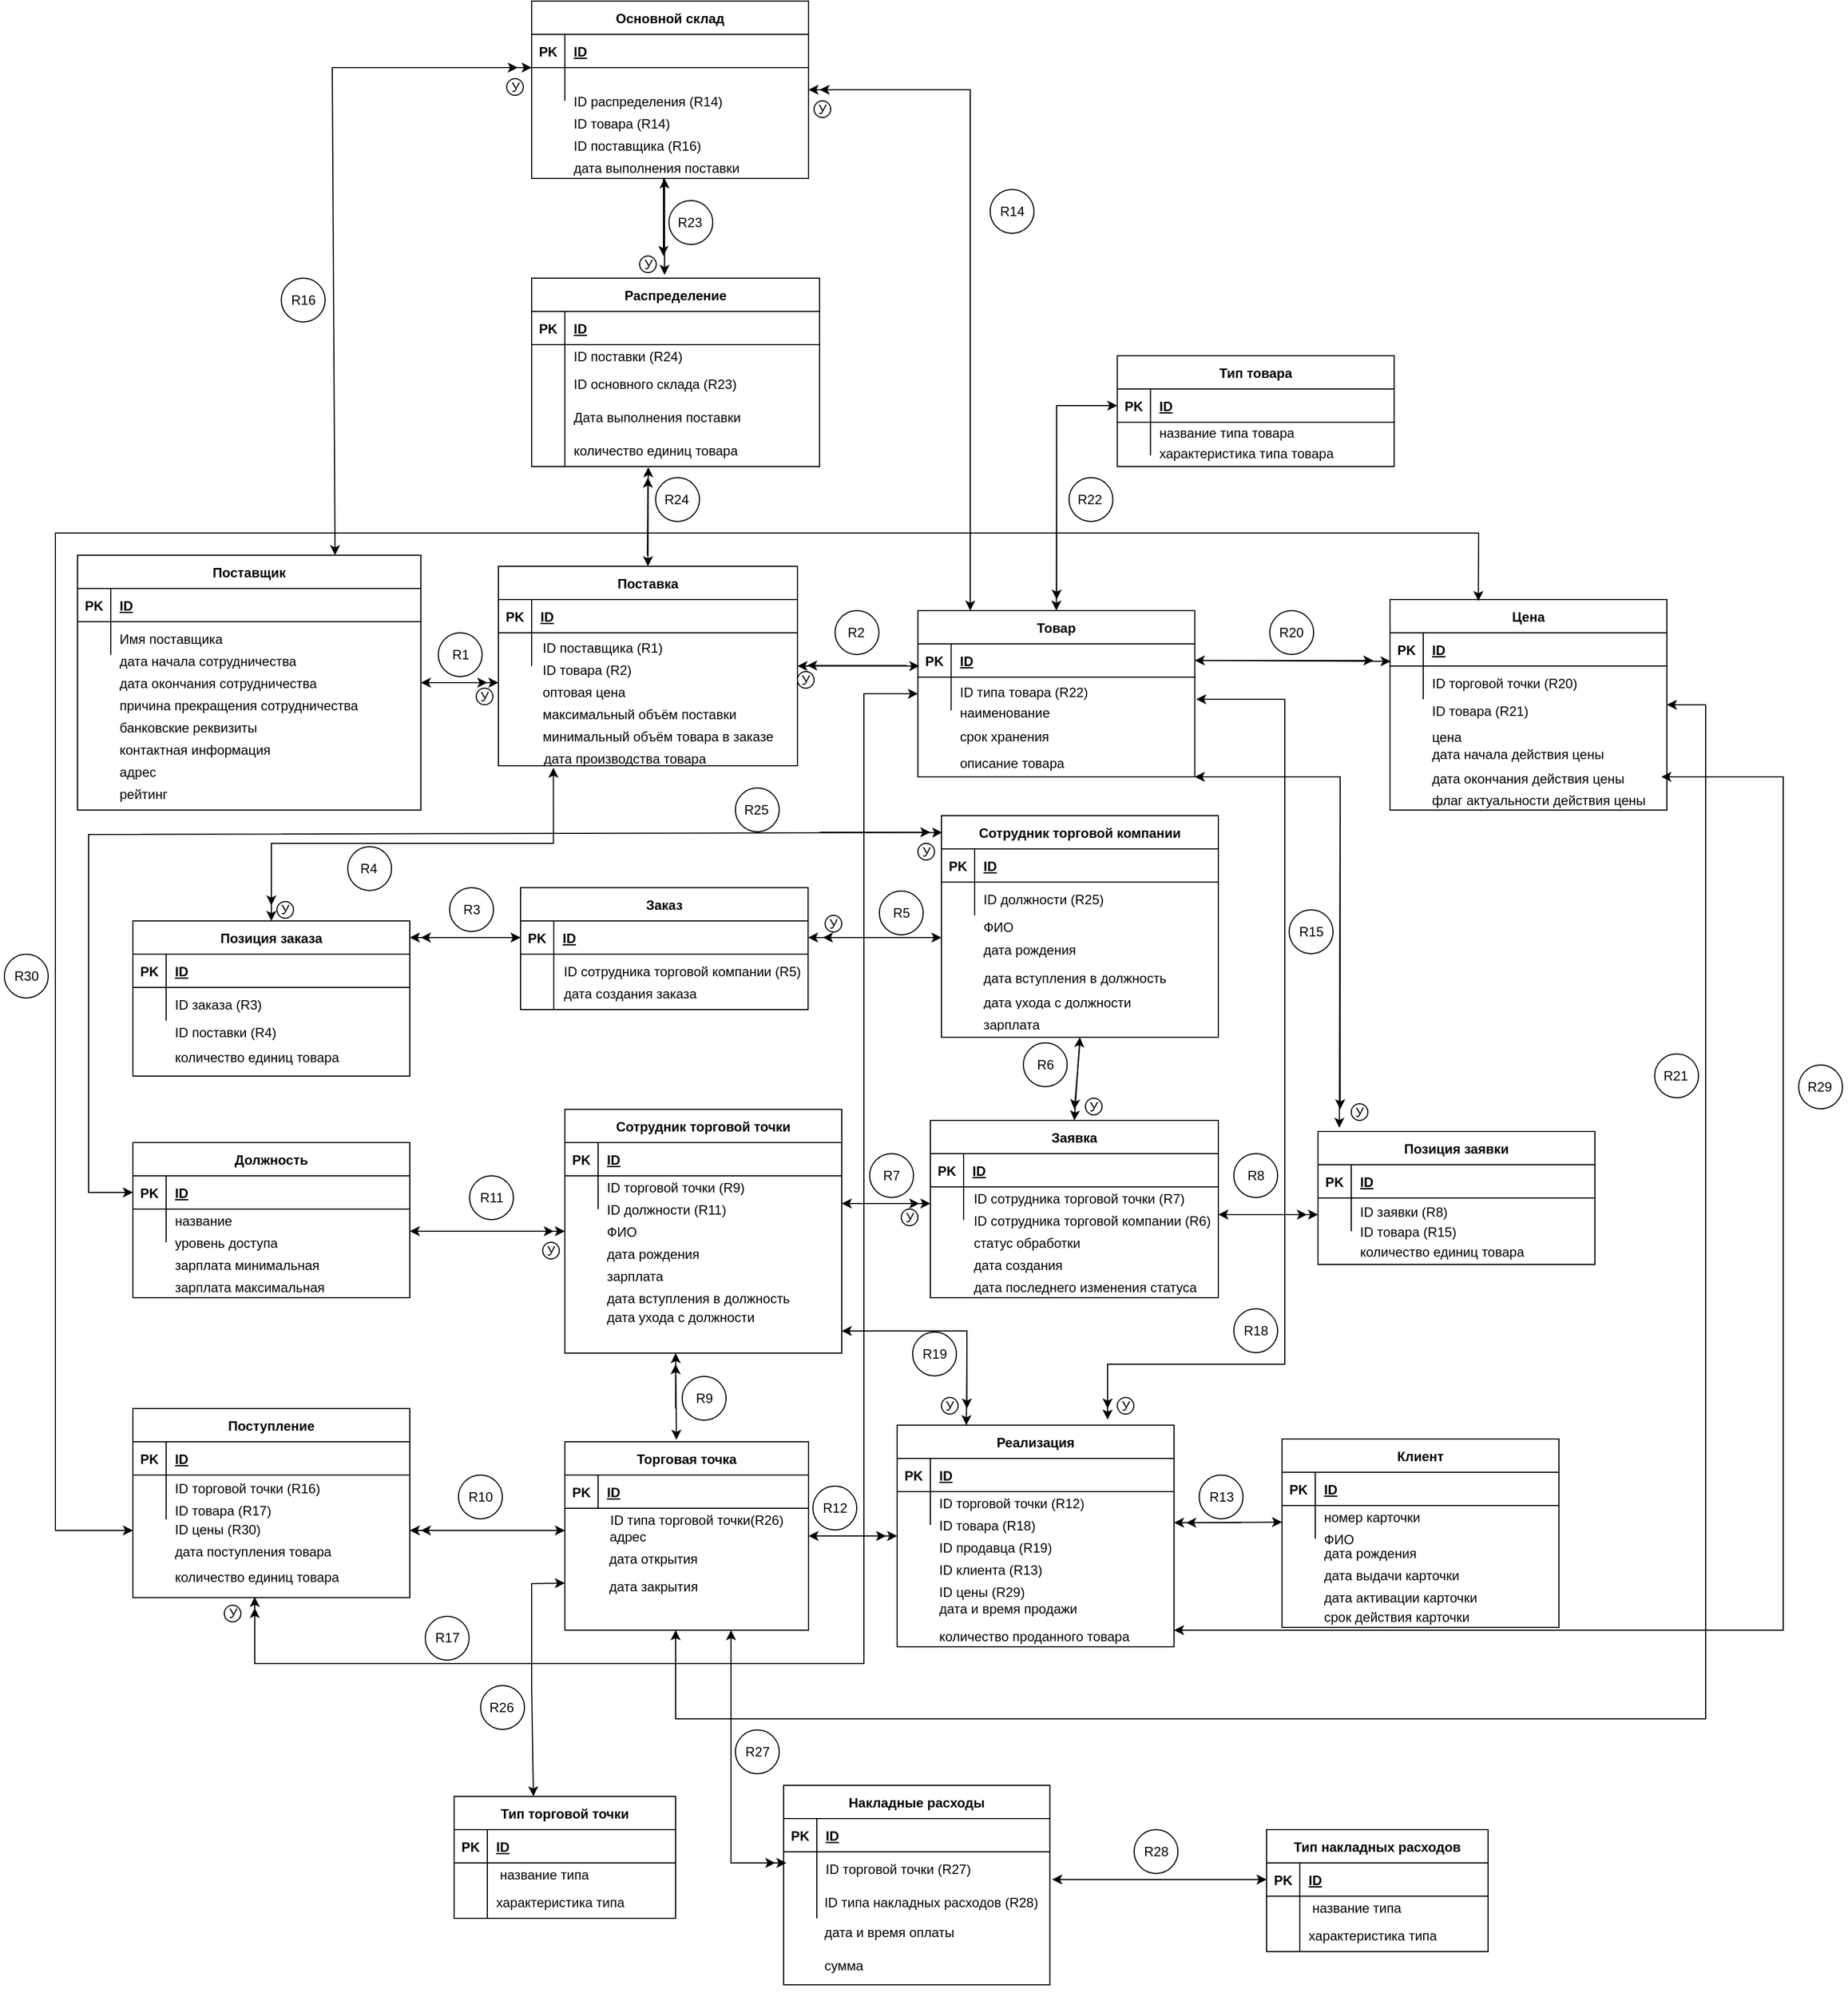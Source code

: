 <mxfile version="15.9.1" type="github">
  <diagram id="R2lEEEUBdFMjLlhIrx00" name="Page-1">
    <mxGraphModel dx="1888" dy="1647" grid="1" gridSize="10" guides="1" tooltips="1" connect="1" arrows="1" fold="1" page="1" pageScale="1" pageWidth="850" pageHeight="1100" math="0" shadow="0" extFonts="Permanent Marker^https://fonts.googleapis.com/css?family=Permanent+Marker">
      <root>
        <mxCell id="0" />
        <mxCell id="1" parent="0" />
        <mxCell id="wNKjYSVliJtvh4yzvfl7-15" value="" style="group" parent="1" vertex="1" connectable="0">
          <mxGeometry x="618.75" y="50" width="250" height="180" as="geometry" />
        </mxCell>
        <mxCell id="C-vyLk0tnHw3VtMMgP7b-23" value="Товар" style="shape=table;startSize=30;container=1;collapsible=1;childLayout=tableLayout;fixedRows=1;rowLines=0;fontStyle=1;align=center;resizeLast=1;" parent="wNKjYSVliJtvh4yzvfl7-15" vertex="1">
          <mxGeometry width="250" height="150" as="geometry" />
        </mxCell>
        <mxCell id="C-vyLk0tnHw3VtMMgP7b-24" value="" style="shape=partialRectangle;collapsible=0;dropTarget=0;pointerEvents=0;fillColor=none;points=[[0,0.5],[1,0.5]];portConstraint=eastwest;top=0;left=0;right=0;bottom=1;" parent="C-vyLk0tnHw3VtMMgP7b-23" vertex="1">
          <mxGeometry y="30" width="250" height="30" as="geometry" />
        </mxCell>
        <mxCell id="C-vyLk0tnHw3VtMMgP7b-25" value="PK" style="shape=partialRectangle;overflow=hidden;connectable=0;fillColor=none;top=0;left=0;bottom=0;right=0;fontStyle=1;" parent="C-vyLk0tnHw3VtMMgP7b-24" vertex="1">
          <mxGeometry width="30" height="30" as="geometry">
            <mxRectangle width="30" height="30" as="alternateBounds" />
          </mxGeometry>
        </mxCell>
        <mxCell id="C-vyLk0tnHw3VtMMgP7b-26" value="ID" style="shape=partialRectangle;overflow=hidden;connectable=0;fillColor=none;top=0;left=0;bottom=0;right=0;align=left;spacingLeft=6;fontStyle=5;" parent="C-vyLk0tnHw3VtMMgP7b-24" vertex="1">
          <mxGeometry x="30" width="220" height="30" as="geometry">
            <mxRectangle width="220" height="30" as="alternateBounds" />
          </mxGeometry>
        </mxCell>
        <mxCell id="C-vyLk0tnHw3VtMMgP7b-27" value="" style="shape=partialRectangle;collapsible=0;dropTarget=0;pointerEvents=0;fillColor=none;points=[[0,0.5],[1,0.5]];portConstraint=eastwest;top=0;left=0;right=0;bottom=0;" parent="C-vyLk0tnHw3VtMMgP7b-23" vertex="1">
          <mxGeometry y="60" width="250" height="30" as="geometry" />
        </mxCell>
        <mxCell id="C-vyLk0tnHw3VtMMgP7b-28" value="" style="shape=partialRectangle;overflow=hidden;connectable=0;fillColor=none;top=0;left=0;bottom=0;right=0;" parent="C-vyLk0tnHw3VtMMgP7b-27" vertex="1">
          <mxGeometry width="30" height="30" as="geometry">
            <mxRectangle width="30" height="30" as="alternateBounds" />
          </mxGeometry>
        </mxCell>
        <mxCell id="C-vyLk0tnHw3VtMMgP7b-29" value="" style="shape=partialRectangle;overflow=hidden;connectable=0;fillColor=none;top=0;left=0;bottom=0;right=0;align=left;spacingLeft=6;" parent="C-vyLk0tnHw3VtMMgP7b-27" vertex="1">
          <mxGeometry x="30" width="220" height="30" as="geometry">
            <mxRectangle width="220" height="30" as="alternateBounds" />
          </mxGeometry>
        </mxCell>
        <mxCell id="wNKjYSVliJtvh4yzvfl7-12" value="" style="shape=partialRectangle;overflow=hidden;connectable=0;fillColor=none;top=0;left=0;bottom=0;right=0;align=left;spacingLeft=6;" parent="wNKjYSVliJtvh4yzvfl7-15" vertex="1">
          <mxGeometry x="30" y="55.652" width="220" height="10.435" as="geometry">
            <mxRectangle width="220" height="30" as="alternateBounds" />
          </mxGeometry>
        </mxCell>
        <mxCell id="wNKjYSVliJtvh4yzvfl7-14" value="" style="shape=partialRectangle;overflow=hidden;connectable=0;fillColor=none;top=0;left=0;bottom=0;right=0;align=left;spacingLeft=6;" parent="wNKjYSVliJtvh4yzvfl7-15" vertex="1">
          <mxGeometry x="30" y="69.565" width="220" height="6.957" as="geometry">
            <mxRectangle width="220" height="30" as="alternateBounds" />
          </mxGeometry>
        </mxCell>
        <mxCell id="6-fPHh01ECGn4GP0L434-14" value="ID типа товара (R22)" style="shape=partialRectangle;overflow=hidden;connectable=0;fillColor=none;top=0;left=0;bottom=0;right=0;align=left;spacingLeft=6;" parent="wNKjYSVliJtvh4yzvfl7-15" vertex="1">
          <mxGeometry x="30" y="58.041" width="220" height="30.0" as="geometry">
            <mxRectangle width="220" height="30" as="alternateBounds" />
          </mxGeometry>
        </mxCell>
        <mxCell id="6-fPHh01ECGn4GP0L434-15" value="наименование" style="shape=partialRectangle;overflow=hidden;connectable=0;fillColor=none;top=0;left=0;bottom=0;right=0;align=left;spacingLeft=6;" parent="wNKjYSVliJtvh4yzvfl7-15" vertex="1">
          <mxGeometry x="30" y="76.526" width="220" height="30.0" as="geometry">
            <mxRectangle width="220" height="30" as="alternateBounds" />
          </mxGeometry>
        </mxCell>
        <mxCell id="LmW0s65oH0BucsLQkFBb-148" value="срок хранения" style="shape=partialRectangle;overflow=hidden;connectable=0;fillColor=none;top=0;left=0;bottom=0;right=0;align=left;spacingLeft=6;" parent="wNKjYSVliJtvh4yzvfl7-15" vertex="1">
          <mxGeometry x="30" y="100.001" width="220" height="26.0" as="geometry">
            <mxRectangle width="220" height="30" as="alternateBounds" />
          </mxGeometry>
        </mxCell>
        <mxCell id="LmW0s65oH0BucsLQkFBb-149" value="описание товара" style="shape=partialRectangle;overflow=hidden;connectable=0;fillColor=none;top=0;left=0;bottom=0;right=0;align=left;spacingLeft=6;" parent="wNKjYSVliJtvh4yzvfl7-15" vertex="1">
          <mxGeometry x="30" y="125.997" width="220" height="21.667" as="geometry">
            <mxRectangle width="220" height="30" as="alternateBounds" />
          </mxGeometry>
        </mxCell>
        <mxCell id="wNKjYSVliJtvh4yzvfl7-31" value="" style="group" parent="1" vertex="1" connectable="0">
          <mxGeometry x="260" y="300" width="270" height="110" as="geometry" />
        </mxCell>
        <mxCell id="wNKjYSVliJtvh4yzvfl7-17" value="Заказ" style="shape=table;startSize=30;container=1;collapsible=1;childLayout=tableLayout;fixedRows=1;rowLines=0;fontStyle=1;align=center;resizeLast=1;" parent="wNKjYSVliJtvh4yzvfl7-31" vertex="1">
          <mxGeometry width="259.615" height="110" as="geometry" />
        </mxCell>
        <mxCell id="wNKjYSVliJtvh4yzvfl7-18" value="" style="shape=partialRectangle;collapsible=0;dropTarget=0;pointerEvents=0;fillColor=none;points=[[0,0.5],[1,0.5]];portConstraint=eastwest;top=0;left=0;right=0;bottom=1;" parent="wNKjYSVliJtvh4yzvfl7-17" vertex="1">
          <mxGeometry y="30" width="259.615" height="30" as="geometry" />
        </mxCell>
        <mxCell id="wNKjYSVliJtvh4yzvfl7-19" value="PK" style="shape=partialRectangle;overflow=hidden;connectable=0;fillColor=none;top=0;left=0;bottom=0;right=0;fontStyle=1;" parent="wNKjYSVliJtvh4yzvfl7-18" vertex="1">
          <mxGeometry width="30" height="30" as="geometry">
            <mxRectangle width="30" height="30" as="alternateBounds" />
          </mxGeometry>
        </mxCell>
        <mxCell id="wNKjYSVliJtvh4yzvfl7-20" value="ID" style="shape=partialRectangle;overflow=hidden;connectable=0;fillColor=none;top=0;left=0;bottom=0;right=0;align=left;spacingLeft=6;fontStyle=5;" parent="wNKjYSVliJtvh4yzvfl7-18" vertex="1">
          <mxGeometry x="30" width="229.615" height="30" as="geometry">
            <mxRectangle width="229.615" height="30" as="alternateBounds" />
          </mxGeometry>
        </mxCell>
        <mxCell id="wNKjYSVliJtvh4yzvfl7-21" value="" style="shape=partialRectangle;collapsible=0;dropTarget=0;pointerEvents=0;fillColor=none;points=[[0,0.5],[1,0.5]];portConstraint=eastwest;top=0;left=0;right=0;bottom=0;" parent="wNKjYSVliJtvh4yzvfl7-17" vertex="1">
          <mxGeometry y="60" width="259.615" height="50" as="geometry" />
        </mxCell>
        <mxCell id="wNKjYSVliJtvh4yzvfl7-22" value="" style="shape=partialRectangle;overflow=hidden;connectable=0;fillColor=none;top=0;left=0;bottom=0;right=0;" parent="wNKjYSVliJtvh4yzvfl7-21" vertex="1">
          <mxGeometry width="30" height="50" as="geometry">
            <mxRectangle width="30" height="50" as="alternateBounds" />
          </mxGeometry>
        </mxCell>
        <mxCell id="wNKjYSVliJtvh4yzvfl7-23" value="" style="shape=partialRectangle;overflow=hidden;connectable=0;fillColor=none;top=0;left=0;bottom=0;right=0;align=left;spacingLeft=6;" parent="wNKjYSVliJtvh4yzvfl7-21" vertex="1">
          <mxGeometry x="30" width="229.615" height="50" as="geometry">
            <mxRectangle width="229.615" height="50" as="alternateBounds" />
          </mxGeometry>
        </mxCell>
        <mxCell id="6-fPHh01ECGn4GP0L434-17" value="ID сотрудника торговой компании (R5)" style="shape=partialRectangle;overflow=hidden;connectable=0;fillColor=none;top=0;left=0;bottom=0;right=0;align=left;spacingLeft=6;" parent="wNKjYSVliJtvh4yzvfl7-31" vertex="1">
          <mxGeometry x="31.154" y="60" width="238.846" height="30" as="geometry">
            <mxRectangle width="220" height="30" as="alternateBounds" />
          </mxGeometry>
        </mxCell>
        <mxCell id="6-fPHh01ECGn4GP0L434-18" value="дата создания заказа" style="shape=partialRectangle;overflow=hidden;connectable=0;fillColor=none;top=0;left=0;bottom=0;right=0;align=left;spacingLeft=6;" parent="wNKjYSVliJtvh4yzvfl7-31" vertex="1">
          <mxGeometry x="31.154" y="80" width="228.462" height="30" as="geometry">
            <mxRectangle width="220" height="30" as="alternateBounds" />
          </mxGeometry>
        </mxCell>
        <mxCell id="wNKjYSVliJtvh4yzvfl7-105" value="" style="group" parent="1" vertex="1" connectable="0">
          <mxGeometry x="181.75" y="70" width="47.5" height="40" as="geometry" />
        </mxCell>
        <mxCell id="wNKjYSVliJtvh4yzvfl7-99" value="" style="ellipse;whiteSpace=wrap;html=1;aspect=fixed;labelBackgroundColor=#FFFFFF;align=left;" parent="wNKjYSVliJtvh4yzvfl7-105" vertex="1">
          <mxGeometry x="3.958" width="39.583" height="39.583" as="geometry" />
        </mxCell>
        <mxCell id="wNKjYSVliJtvh4yzvfl7-104" value="R1" style="text;html=1;strokeColor=none;fillColor=none;align=center;verticalAlign=middle;whiteSpace=wrap;rounded=0;labelBackgroundColor=#FFFFFF;" parent="wNKjYSVliJtvh4yzvfl7-105" vertex="1">
          <mxGeometry y="8" width="47.5" height="24" as="geometry" />
        </mxCell>
        <mxCell id="wNKjYSVliJtvh4yzvfl7-109" value="" style="group" parent="1" vertex="1" connectable="0">
          <mxGeometry x="540" y="50" width="47.5" height="40" as="geometry" />
        </mxCell>
        <mxCell id="wNKjYSVliJtvh4yzvfl7-110" value="" style="ellipse;whiteSpace=wrap;html=1;aspect=fixed;labelBackgroundColor=#FFFFFF;align=left;" parent="wNKjYSVliJtvh4yzvfl7-109" vertex="1">
          <mxGeometry x="3.958" width="39.583" height="39.583" as="geometry" />
        </mxCell>
        <mxCell id="wNKjYSVliJtvh4yzvfl7-111" value="R2" style="text;html=1;strokeColor=none;fillColor=none;align=center;verticalAlign=middle;whiteSpace=wrap;rounded=0;labelBackgroundColor=#FFFFFF;" parent="wNKjYSVliJtvh4yzvfl7-109" vertex="1">
          <mxGeometry x="-1" y="8" width="47.5" height="24" as="geometry" />
        </mxCell>
        <mxCell id="wNKjYSVliJtvh4yzvfl7-123" value="" style="group" parent="1" vertex="1" connectable="0">
          <mxGeometry x="192" y="300" width="47.5" height="40" as="geometry" />
        </mxCell>
        <mxCell id="wNKjYSVliJtvh4yzvfl7-124" value="" style="ellipse;whiteSpace=wrap;html=1;aspect=fixed;labelBackgroundColor=#FFFFFF;align=left;" parent="wNKjYSVliJtvh4yzvfl7-123" vertex="1">
          <mxGeometry x="3.958" width="39.583" height="39.583" as="geometry" />
        </mxCell>
        <mxCell id="wNKjYSVliJtvh4yzvfl7-125" value="R3" style="text;html=1;strokeColor=none;fillColor=none;align=center;verticalAlign=middle;whiteSpace=wrap;rounded=0;labelBackgroundColor=#FFFFFF;" parent="wNKjYSVliJtvh4yzvfl7-123" vertex="1">
          <mxGeometry y="7.79" width="47.5" height="24" as="geometry" />
        </mxCell>
        <mxCell id="wNKjYSVliJtvh4yzvfl7-127" value="" style="group" parent="1" vertex="1" connectable="0">
          <mxGeometry x="580" y="303" width="47.5" height="40" as="geometry" />
        </mxCell>
        <mxCell id="wNKjYSVliJtvh4yzvfl7-128" value="" style="ellipse;whiteSpace=wrap;html=1;aspect=fixed;labelBackgroundColor=#FFFFFF;align=left;" parent="wNKjYSVliJtvh4yzvfl7-127" vertex="1">
          <mxGeometry x="3.958" width="39.583" height="39.583" as="geometry" />
        </mxCell>
        <mxCell id="wNKjYSVliJtvh4yzvfl7-129" value="R5" style="text;html=1;strokeColor=none;fillColor=none;align=center;verticalAlign=middle;whiteSpace=wrap;rounded=0;labelBackgroundColor=#FFFFFF;" parent="wNKjYSVliJtvh4yzvfl7-127" vertex="1">
          <mxGeometry y="7.79" width="47.5" height="24" as="geometry" />
        </mxCell>
        <mxCell id="wNKjYSVliJtvh4yzvfl7-130" value="" style="group" parent="1" vertex="1" connectable="0">
          <mxGeometry x="571.25" y="540" width="47.5" height="40" as="geometry" />
        </mxCell>
        <mxCell id="wNKjYSVliJtvh4yzvfl7-131" value="" style="ellipse;whiteSpace=wrap;html=1;aspect=fixed;labelBackgroundColor=#FFFFFF;align=left;" parent="wNKjYSVliJtvh4yzvfl7-130" vertex="1">
          <mxGeometry x="3.958" width="39.583" height="39.583" as="geometry" />
        </mxCell>
        <mxCell id="wNKjYSVliJtvh4yzvfl7-132" value="R7" style="text;html=1;strokeColor=none;fillColor=none;align=center;verticalAlign=middle;whiteSpace=wrap;rounded=0;labelBackgroundColor=#FFFFFF;" parent="wNKjYSVliJtvh4yzvfl7-130" vertex="1">
          <mxGeometry y="7.79" width="47.5" height="24" as="geometry" />
        </mxCell>
        <mxCell id="wNKjYSVliJtvh4yzvfl7-133" value="" style="group" parent="1" vertex="1" connectable="0">
          <mxGeometry x="710" y="440" width="47.5" height="40" as="geometry" />
        </mxCell>
        <mxCell id="wNKjYSVliJtvh4yzvfl7-134" value="" style="ellipse;whiteSpace=wrap;html=1;aspect=fixed;labelBackgroundColor=#FFFFFF;align=left;" parent="wNKjYSVliJtvh4yzvfl7-133" vertex="1">
          <mxGeometry x="3.958" width="39.583" height="39.583" as="geometry" />
        </mxCell>
        <mxCell id="wNKjYSVliJtvh4yzvfl7-135" value="R6" style="text;html=1;strokeColor=none;fillColor=none;align=center;verticalAlign=middle;whiteSpace=wrap;rounded=0;labelBackgroundColor=#FFFFFF;" parent="wNKjYSVliJtvh4yzvfl7-133" vertex="1">
          <mxGeometry y="7.79" width="47.5" height="24" as="geometry" />
        </mxCell>
        <mxCell id="6BVmg359-Mf6Cl1hGm6e-2" value="" style="group" parent="1" vertex="1" connectable="0">
          <mxGeometry x="-90" y="330" width="250" height="140" as="geometry" />
        </mxCell>
        <mxCell id="6BVmg359-Mf6Cl1hGm6e-3" value="Позиция заказа" style="shape=table;startSize=30;container=1;collapsible=1;childLayout=tableLayout;fixedRows=1;rowLines=0;fontStyle=1;align=center;resizeLast=1;" parent="6BVmg359-Mf6Cl1hGm6e-2" vertex="1">
          <mxGeometry width="250" height="140" as="geometry" />
        </mxCell>
        <mxCell id="6BVmg359-Mf6Cl1hGm6e-4" value="" style="shape=partialRectangle;collapsible=0;dropTarget=0;pointerEvents=0;fillColor=none;points=[[0,0.5],[1,0.5]];portConstraint=eastwest;top=0;left=0;right=0;bottom=1;" parent="6BVmg359-Mf6Cl1hGm6e-3" vertex="1">
          <mxGeometry y="30" width="250" height="30" as="geometry" />
        </mxCell>
        <mxCell id="6BVmg359-Mf6Cl1hGm6e-5" value="PK" style="shape=partialRectangle;overflow=hidden;connectable=0;fillColor=none;top=0;left=0;bottom=0;right=0;fontStyle=1;" parent="6BVmg359-Mf6Cl1hGm6e-4" vertex="1">
          <mxGeometry width="30" height="30" as="geometry">
            <mxRectangle width="30" height="30" as="alternateBounds" />
          </mxGeometry>
        </mxCell>
        <mxCell id="6BVmg359-Mf6Cl1hGm6e-6" value="ID" style="shape=partialRectangle;overflow=hidden;connectable=0;fillColor=none;top=0;left=0;bottom=0;right=0;align=left;spacingLeft=6;fontStyle=5;" parent="6BVmg359-Mf6Cl1hGm6e-4" vertex="1">
          <mxGeometry x="30" width="220" height="30" as="geometry">
            <mxRectangle width="220" height="30" as="alternateBounds" />
          </mxGeometry>
        </mxCell>
        <mxCell id="6BVmg359-Mf6Cl1hGm6e-7" value="" style="shape=partialRectangle;collapsible=0;dropTarget=0;pointerEvents=0;fillColor=none;points=[[0,0.5],[1,0.5]];portConstraint=eastwest;top=0;left=0;right=0;bottom=0;" parent="6BVmg359-Mf6Cl1hGm6e-3" vertex="1">
          <mxGeometry y="60" width="250" height="30" as="geometry" />
        </mxCell>
        <mxCell id="6BVmg359-Mf6Cl1hGm6e-8" value="" style="shape=partialRectangle;overflow=hidden;connectable=0;fillColor=none;top=0;left=0;bottom=0;right=0;" parent="6BVmg359-Mf6Cl1hGm6e-7" vertex="1">
          <mxGeometry width="30" height="30" as="geometry">
            <mxRectangle width="30" height="30" as="alternateBounds" />
          </mxGeometry>
        </mxCell>
        <mxCell id="6BVmg359-Mf6Cl1hGm6e-9" value="ID заказа (R3)" style="shape=partialRectangle;overflow=hidden;connectable=0;fillColor=none;top=0;left=0;bottom=0;right=0;align=left;spacingLeft=6;" parent="6BVmg359-Mf6Cl1hGm6e-7" vertex="1">
          <mxGeometry x="30" width="220" height="30" as="geometry">
            <mxRectangle width="220" height="30" as="alternateBounds" />
          </mxGeometry>
        </mxCell>
        <mxCell id="6BVmg359-Mf6Cl1hGm6e-10" value="ID поставки (R4)" style="shape=partialRectangle;overflow=hidden;connectable=0;fillColor=none;top=0;left=0;bottom=0;right=0;align=left;spacingLeft=6;" parent="6BVmg359-Mf6Cl1hGm6e-2" vertex="1">
          <mxGeometry x="30" y="90" width="220" height="20" as="geometry">
            <mxRectangle width="220" height="30" as="alternateBounds" />
          </mxGeometry>
        </mxCell>
        <mxCell id="6BVmg359-Mf6Cl1hGm6e-11" value="количество единиц товара" style="shape=partialRectangle;overflow=hidden;connectable=0;fillColor=none;top=0;left=0;bottom=0;right=0;align=left;spacingLeft=6;" parent="6BVmg359-Mf6Cl1hGm6e-2" vertex="1">
          <mxGeometry x="30" y="109.998" width="220" height="25.455" as="geometry">
            <mxRectangle width="220" height="30" as="alternateBounds" />
          </mxGeometry>
        </mxCell>
        <mxCell id="6BVmg359-Mf6Cl1hGm6e-12" value="" style="endArrow=classic;startArrow=classic;html=1;rounded=0;edgeStyle=orthogonalEdgeStyle;exitX=0.5;exitY=0;exitDx=0;exitDy=0;entryX=0.049;entryY=1.09;entryDx=0;entryDy=0;entryPerimeter=0;" parent="1" source="6BVmg359-Mf6Cl1hGm6e-3" target="6-fPHh01ECGn4GP0L434-12" edge="1">
          <mxGeometry width="50" height="50" relative="1" as="geometry">
            <mxPoint x="320" y="210" as="sourcePoint" />
            <mxPoint x="290" y="200" as="targetPoint" />
            <Array as="points">
              <mxPoint x="35" y="260" />
              <mxPoint x="290" y="260" />
            </Array>
          </mxGeometry>
        </mxCell>
        <mxCell id="6BVmg359-Mf6Cl1hGm6e-13" value="" style="group" parent="1" vertex="1" connectable="0">
          <mxGeometry x="100" y="263" width="47.5" height="40" as="geometry" />
        </mxCell>
        <mxCell id="6BVmg359-Mf6Cl1hGm6e-14" value="" style="ellipse;whiteSpace=wrap;html=1;aspect=fixed;labelBackgroundColor=#FFFFFF;align=left;" parent="6BVmg359-Mf6Cl1hGm6e-13" vertex="1">
          <mxGeometry x="3.958" width="39.583" height="39.583" as="geometry" />
        </mxCell>
        <mxCell id="6BVmg359-Mf6Cl1hGm6e-15" value="R4" style="text;html=1;strokeColor=none;fillColor=none;align=center;verticalAlign=middle;whiteSpace=wrap;rounded=0;labelBackgroundColor=#FFFFFF;" parent="6BVmg359-Mf6Cl1hGm6e-13" vertex="1">
          <mxGeometry x="-1" y="8" width="47.5" height="24" as="geometry" />
        </mxCell>
        <mxCell id="6BVmg359-Mf6Cl1hGm6e-18" value="" style="endArrow=classic;startArrow=classic;html=1;rounded=0;edgeStyle=orthogonalEdgeStyle;entryX=0;entryY=0.5;entryDx=0;entryDy=0;" parent="1" target="wNKjYSVliJtvh4yzvfl7-18" edge="1">
          <mxGeometry width="50" height="50" relative="1" as="geometry">
            <mxPoint x="160" y="345" as="sourcePoint" />
            <mxPoint x="370" y="460" as="targetPoint" />
            <Array as="points">
              <mxPoint x="160" y="345" />
            </Array>
          </mxGeometry>
        </mxCell>
        <mxCell id="6BVmg359-Mf6Cl1hGm6e-19" value="" style="group" parent="1" vertex="1" connectable="0">
          <mxGeometry x="640" y="235" width="250" height="200" as="geometry" />
        </mxCell>
        <mxCell id="6BVmg359-Mf6Cl1hGm6e-20" value="Сотрудник торговой компании" style="shape=table;startSize=30;container=1;collapsible=1;childLayout=tableLayout;fixedRows=1;rowLines=0;fontStyle=1;align=center;resizeLast=1;" parent="6BVmg359-Mf6Cl1hGm6e-19" vertex="1">
          <mxGeometry width="250" height="200" as="geometry" />
        </mxCell>
        <mxCell id="6BVmg359-Mf6Cl1hGm6e-21" value="" style="shape=partialRectangle;collapsible=0;dropTarget=0;pointerEvents=0;fillColor=none;points=[[0,0.5],[1,0.5]];portConstraint=eastwest;top=0;left=0;right=0;bottom=1;" parent="6BVmg359-Mf6Cl1hGm6e-20" vertex="1">
          <mxGeometry y="30" width="250" height="30" as="geometry" />
        </mxCell>
        <mxCell id="6BVmg359-Mf6Cl1hGm6e-22" value="PK" style="shape=partialRectangle;overflow=hidden;connectable=0;fillColor=none;top=0;left=0;bottom=0;right=0;fontStyle=1;" parent="6BVmg359-Mf6Cl1hGm6e-21" vertex="1">
          <mxGeometry width="30" height="30" as="geometry">
            <mxRectangle width="30" height="30" as="alternateBounds" />
          </mxGeometry>
        </mxCell>
        <mxCell id="6BVmg359-Mf6Cl1hGm6e-23" value="ID" style="shape=partialRectangle;overflow=hidden;connectable=0;fillColor=none;top=0;left=0;bottom=0;right=0;align=left;spacingLeft=6;fontStyle=5;" parent="6BVmg359-Mf6Cl1hGm6e-21" vertex="1">
          <mxGeometry x="30" width="220" height="30" as="geometry">
            <mxRectangle width="220" height="30" as="alternateBounds" />
          </mxGeometry>
        </mxCell>
        <mxCell id="6BVmg359-Mf6Cl1hGm6e-24" value="" style="shape=partialRectangle;collapsible=0;dropTarget=0;pointerEvents=0;fillColor=none;points=[[0,0.5],[1,0.5]];portConstraint=eastwest;top=0;left=0;right=0;bottom=0;" parent="6BVmg359-Mf6Cl1hGm6e-20" vertex="1">
          <mxGeometry y="60" width="250" height="30" as="geometry" />
        </mxCell>
        <mxCell id="6BVmg359-Mf6Cl1hGm6e-25" value="" style="shape=partialRectangle;overflow=hidden;connectable=0;fillColor=none;top=0;left=0;bottom=0;right=0;" parent="6BVmg359-Mf6Cl1hGm6e-24" vertex="1">
          <mxGeometry width="30" height="30" as="geometry">
            <mxRectangle width="30" height="30" as="alternateBounds" />
          </mxGeometry>
        </mxCell>
        <mxCell id="6BVmg359-Mf6Cl1hGm6e-26" value="ID должности (R25)" style="shape=partialRectangle;overflow=hidden;connectable=0;fillColor=none;top=0;left=0;bottom=0;right=0;align=left;spacingLeft=6;" parent="6BVmg359-Mf6Cl1hGm6e-24" vertex="1">
          <mxGeometry x="30" width="220" height="30" as="geometry">
            <mxRectangle width="220" height="30" as="alternateBounds" />
          </mxGeometry>
        </mxCell>
        <mxCell id="6-fPHh01ECGn4GP0L434-20" value="дата рождения" style="shape=partialRectangle;overflow=hidden;connectable=0;fillColor=none;top=0;left=0;bottom=0;right=0;align=left;spacingLeft=6;" parent="6BVmg359-Mf6Cl1hGm6e-19" vertex="1">
          <mxGeometry x="30" y="109.329" width="220" height="22.619" as="geometry">
            <mxRectangle width="220" height="30" as="alternateBounds" />
          </mxGeometry>
        </mxCell>
        <mxCell id="6-fPHh01ECGn4GP0L434-21" value="дата вступления в должность" style="shape=partialRectangle;overflow=hidden;connectable=0;fillColor=none;top=0;left=0;bottom=0;right=0;align=left;spacingLeft=6;" parent="6BVmg359-Mf6Cl1hGm6e-19" vertex="1">
          <mxGeometry x="30" y="131.95" width="220" height="28.057" as="geometry">
            <mxRectangle width="220" height="30" as="alternateBounds" />
          </mxGeometry>
        </mxCell>
        <mxCell id="6-fPHh01ECGn4GP0L434-23" value="дата ухода с должности" style="shape=partialRectangle;overflow=hidden;connectable=0;fillColor=none;top=0;left=0;bottom=0;right=0;align=left;spacingLeft=6;" parent="6BVmg359-Mf6Cl1hGm6e-19" vertex="1">
          <mxGeometry x="30" y="160.005" width="220" height="15.745" as="geometry">
            <mxRectangle width="220" height="30" as="alternateBounds" />
          </mxGeometry>
        </mxCell>
        <mxCell id="LmW0s65oH0BucsLQkFBb-152" value="ФИО" style="shape=partialRectangle;overflow=hidden;connectable=0;fillColor=none;top=0;left=0;bottom=0;right=0;align=left;spacingLeft=6;" parent="6BVmg359-Mf6Cl1hGm6e-19" vertex="1">
          <mxGeometry x="30" y="88.695" width="220" height="22.619" as="geometry">
            <mxRectangle width="220" height="30" as="alternateBounds" />
          </mxGeometry>
        </mxCell>
        <mxCell id="LmW0s65oH0BucsLQkFBb-154" value="зарплата" style="shape=partialRectangle;overflow=hidden;connectable=0;fillColor=none;top=0;left=0;bottom=0;right=0;align=left;spacingLeft=6;" parent="6BVmg359-Mf6Cl1hGm6e-19" vertex="1">
          <mxGeometry x="30" y="180" width="220" height="15.745" as="geometry">
            <mxRectangle width="220" height="30" as="alternateBounds" />
          </mxGeometry>
        </mxCell>
        <mxCell id="6BVmg359-Mf6Cl1hGm6e-58" value="" style="group" parent="1" vertex="1" connectable="0">
          <mxGeometry x="210" y="560" width="47.5" height="40" as="geometry" />
        </mxCell>
        <mxCell id="6BVmg359-Mf6Cl1hGm6e-59" value="" style="ellipse;whiteSpace=wrap;html=1;aspect=fixed;labelBackgroundColor=#FFFFFF;align=left;" parent="6BVmg359-Mf6Cl1hGm6e-58" vertex="1">
          <mxGeometry x="3.958" width="39.583" height="39.583" as="geometry" />
        </mxCell>
        <mxCell id="6BVmg359-Mf6Cl1hGm6e-60" value="R11" style="text;html=1;strokeColor=none;fillColor=none;align=center;verticalAlign=middle;whiteSpace=wrap;rounded=0;labelBackgroundColor=#FFFFFF;" parent="6BVmg359-Mf6Cl1hGm6e-58" vertex="1">
          <mxGeometry y="7.79" width="47.5" height="24" as="geometry" />
        </mxCell>
        <mxCell id="6BVmg359-Mf6Cl1hGm6e-94" value="" style="group" parent="1" vertex="1" connectable="0">
          <mxGeometry x="200" y="830" width="47.5" height="40" as="geometry" />
        </mxCell>
        <mxCell id="6BVmg359-Mf6Cl1hGm6e-95" value="" style="ellipse;whiteSpace=wrap;html=1;aspect=fixed;labelBackgroundColor=#FFFFFF;align=left;" parent="6BVmg359-Mf6Cl1hGm6e-94" vertex="1">
          <mxGeometry x="3.958" width="39.583" height="39.583" as="geometry" />
        </mxCell>
        <mxCell id="6BVmg359-Mf6Cl1hGm6e-96" value="R10" style="text;html=1;strokeColor=none;fillColor=none;align=center;verticalAlign=middle;whiteSpace=wrap;rounded=0;labelBackgroundColor=#FFFFFF;" parent="6BVmg359-Mf6Cl1hGm6e-94" vertex="1">
          <mxGeometry y="7.79" width="47.5" height="24" as="geometry" />
        </mxCell>
        <mxCell id="6BVmg359-Mf6Cl1hGm6e-109" value="" style="group" parent="1" vertex="1" connectable="0">
          <mxGeometry x="610" y="701" width="47.5" height="40" as="geometry" />
        </mxCell>
        <mxCell id="6BVmg359-Mf6Cl1hGm6e-110" value="" style="ellipse;whiteSpace=wrap;html=1;aspect=fixed;labelBackgroundColor=#FFFFFF;align=left;" parent="6BVmg359-Mf6Cl1hGm6e-109" vertex="1">
          <mxGeometry x="3.958" width="39.583" height="39.583" as="geometry" />
        </mxCell>
        <mxCell id="6BVmg359-Mf6Cl1hGm6e-111" value="R19" style="text;html=1;strokeColor=none;fillColor=none;align=center;verticalAlign=middle;whiteSpace=wrap;rounded=0;labelBackgroundColor=#FFFFFF;" parent="6BVmg359-Mf6Cl1hGm6e-109" vertex="1">
          <mxGeometry y="7.79" width="47.5" height="24" as="geometry" />
        </mxCell>
        <mxCell id="6BVmg359-Mf6Cl1hGm6e-112" value="" style="group" parent="1" vertex="1" connectable="0">
          <mxGeometry x="900" y="540" width="47.5" height="40" as="geometry" />
        </mxCell>
        <mxCell id="6BVmg359-Mf6Cl1hGm6e-113" value="" style="ellipse;whiteSpace=wrap;html=1;aspect=fixed;labelBackgroundColor=#FFFFFF;align=left;" parent="6BVmg359-Mf6Cl1hGm6e-112" vertex="1">
          <mxGeometry x="3.958" width="39.583" height="39.583" as="geometry" />
        </mxCell>
        <mxCell id="6BVmg359-Mf6Cl1hGm6e-114" value="R8" style="text;html=1;strokeColor=none;fillColor=none;align=center;verticalAlign=middle;whiteSpace=wrap;rounded=0;labelBackgroundColor=#FFFFFF;" parent="6BVmg359-Mf6Cl1hGm6e-112" vertex="1">
          <mxGeometry y="7.79" width="47.5" height="24" as="geometry" />
        </mxCell>
        <mxCell id="6-fPHh01ECGn4GP0L434-7" value="" style="group" parent="1" vertex="1" connectable="0">
          <mxGeometry x="-140" width="310" height="230" as="geometry" />
        </mxCell>
        <mxCell id="C-vyLk0tnHw3VtMMgP7b-2" value="Поставщик" style="shape=table;startSize=30;container=1;collapsible=1;childLayout=tableLayout;fixedRows=1;rowLines=0;fontStyle=1;align=center;resizeLast=1;" parent="6-fPHh01ECGn4GP0L434-7" vertex="1">
          <mxGeometry width="310" height="230" as="geometry">
            <mxRectangle width="100" height="30" as="alternateBounds" />
          </mxGeometry>
        </mxCell>
        <mxCell id="C-vyLk0tnHw3VtMMgP7b-3" value="" style="shape=partialRectangle;collapsible=0;dropTarget=0;pointerEvents=0;fillColor=none;points=[[0,0.5],[1,0.5]];portConstraint=eastwest;top=0;left=0;right=0;bottom=1;" parent="C-vyLk0tnHw3VtMMgP7b-2" vertex="1">
          <mxGeometry y="30" width="310" height="30" as="geometry" />
        </mxCell>
        <mxCell id="C-vyLk0tnHw3VtMMgP7b-4" value="PK" style="shape=partialRectangle;overflow=hidden;connectable=0;fillColor=none;top=0;left=0;bottom=0;right=0;fontStyle=1;" parent="C-vyLk0tnHw3VtMMgP7b-3" vertex="1">
          <mxGeometry width="30" height="30" as="geometry">
            <mxRectangle width="30" height="30" as="alternateBounds" />
          </mxGeometry>
        </mxCell>
        <mxCell id="C-vyLk0tnHw3VtMMgP7b-5" value="ID" style="shape=partialRectangle;overflow=hidden;connectable=0;fillColor=none;top=0;left=0;bottom=0;right=0;align=left;spacingLeft=6;fontStyle=5;" parent="C-vyLk0tnHw3VtMMgP7b-3" vertex="1">
          <mxGeometry x="30" width="280" height="30" as="geometry">
            <mxRectangle width="280" height="30" as="alternateBounds" />
          </mxGeometry>
        </mxCell>
        <mxCell id="C-vyLk0tnHw3VtMMgP7b-6" value="" style="shape=partialRectangle;collapsible=0;dropTarget=0;pointerEvents=0;fillColor=none;points=[[0,0.5],[1,0.5]];portConstraint=eastwest;top=0;left=0;right=0;bottom=0;" parent="C-vyLk0tnHw3VtMMgP7b-2" vertex="1">
          <mxGeometry y="60" width="310" height="30" as="geometry" />
        </mxCell>
        <mxCell id="C-vyLk0tnHw3VtMMgP7b-7" value="" style="shape=partialRectangle;overflow=hidden;connectable=0;fillColor=none;top=0;left=0;bottom=0;right=0;" parent="C-vyLk0tnHw3VtMMgP7b-6" vertex="1">
          <mxGeometry width="30" height="30" as="geometry">
            <mxRectangle width="30" height="30" as="alternateBounds" />
          </mxGeometry>
        </mxCell>
        <mxCell id="C-vyLk0tnHw3VtMMgP7b-8" value="Имя поставщика" style="shape=partialRectangle;overflow=hidden;connectable=0;fillColor=none;top=0;left=0;bottom=0;right=0;align=left;spacingLeft=6;" parent="C-vyLk0tnHw3VtMMgP7b-6" vertex="1">
          <mxGeometry x="30" width="280" height="30" as="geometry">
            <mxRectangle width="280" height="30" as="alternateBounds" />
          </mxGeometry>
        </mxCell>
        <mxCell id="6-fPHh01ECGn4GP0L434-1" value="дата окончания сотрудничества" style="shape=partialRectangle;overflow=hidden;connectable=0;fillColor=none;top=0;left=0;bottom=0;right=0;align=left;spacingLeft=6;" parent="6-fPHh01ECGn4GP0L434-7" vertex="1">
          <mxGeometry x="30" y="100" width="260" height="30" as="geometry">
            <mxRectangle width="220" height="30" as="alternateBounds" />
          </mxGeometry>
        </mxCell>
        <mxCell id="6-fPHh01ECGn4GP0L434-2" value="банковские реквизиты" style="shape=partialRectangle;overflow=hidden;connectable=0;fillColor=none;top=0;left=0;bottom=0;right=0;align=left;spacingLeft=6;" parent="6-fPHh01ECGn4GP0L434-7" vertex="1">
          <mxGeometry x="30" y="140" width="220" height="30" as="geometry">
            <mxRectangle width="220" height="30" as="alternateBounds" />
          </mxGeometry>
        </mxCell>
        <mxCell id="6-fPHh01ECGn4GP0L434-3" value="причина прекращения сотрудничества" style="shape=partialRectangle;overflow=hidden;connectable=0;fillColor=none;top=0;left=0;bottom=0;right=0;align=left;spacingLeft=6;" parent="6-fPHh01ECGn4GP0L434-7" vertex="1">
          <mxGeometry x="30" y="120" width="260" height="30" as="geometry">
            <mxRectangle width="220" height="30" as="alternateBounds" />
          </mxGeometry>
        </mxCell>
        <mxCell id="6-fPHh01ECGn4GP0L434-4" value="контактная информация" style="shape=partialRectangle;overflow=hidden;connectable=0;fillColor=none;top=0;left=0;bottom=0;right=0;align=left;spacingLeft=6;" parent="6-fPHh01ECGn4GP0L434-7" vertex="1">
          <mxGeometry x="30" y="160" width="220" height="30" as="geometry">
            <mxRectangle width="220" height="30" as="alternateBounds" />
          </mxGeometry>
        </mxCell>
        <mxCell id="6-fPHh01ECGn4GP0L434-5" value="адрес" style="shape=partialRectangle;overflow=hidden;connectable=0;fillColor=none;top=0;left=0;bottom=0;right=0;align=left;spacingLeft=6;" parent="6-fPHh01ECGn4GP0L434-7" vertex="1">
          <mxGeometry x="30" y="180" width="260" height="30" as="geometry">
            <mxRectangle width="220" height="30" as="alternateBounds" />
          </mxGeometry>
        </mxCell>
        <mxCell id="6-fPHh01ECGn4GP0L434-6" value="рейтинг" style="shape=partialRectangle;overflow=hidden;connectable=0;fillColor=none;top=0;left=0;bottom=0;right=0;align=left;spacingLeft=6;" parent="6-fPHh01ECGn4GP0L434-7" vertex="1">
          <mxGeometry x="30" y="200" width="220" height="30" as="geometry">
            <mxRectangle width="220" height="30" as="alternateBounds" />
          </mxGeometry>
        </mxCell>
        <mxCell id="LmW0s65oH0BucsLQkFBb-150" value="дата начала сотрудничества" style="shape=partialRectangle;overflow=hidden;connectable=0;fillColor=none;top=0;left=0;bottom=0;right=0;align=left;spacingLeft=6;" parent="6-fPHh01ECGn4GP0L434-7" vertex="1">
          <mxGeometry x="30" y="80" width="280" height="30" as="geometry">
            <mxRectangle width="280" height="30" as="alternateBounds" />
          </mxGeometry>
        </mxCell>
        <mxCell id="6-fPHh01ECGn4GP0L434-13" value="" style="group" parent="1" vertex="1" connectable="0">
          <mxGeometry x="240" y="10" width="270" height="180" as="geometry" />
        </mxCell>
        <mxCell id="C-vyLk0tnHw3VtMMgP7b-13" value="Поставка" style="shape=table;startSize=30;container=1;collapsible=1;childLayout=tableLayout;fixedRows=1;rowLines=0;fontStyle=1;align=center;resizeLast=1;" parent="6-fPHh01ECGn4GP0L434-13" vertex="1">
          <mxGeometry width="270" height="180" as="geometry" />
        </mxCell>
        <mxCell id="C-vyLk0tnHw3VtMMgP7b-14" value="" style="shape=partialRectangle;collapsible=0;dropTarget=0;pointerEvents=0;fillColor=none;points=[[0,0.5],[1,0.5]];portConstraint=eastwest;top=0;left=0;right=0;bottom=1;" parent="C-vyLk0tnHw3VtMMgP7b-13" vertex="1">
          <mxGeometry y="30" width="270" height="30" as="geometry" />
        </mxCell>
        <mxCell id="C-vyLk0tnHw3VtMMgP7b-15" value="PK" style="shape=partialRectangle;overflow=hidden;connectable=0;fillColor=none;top=0;left=0;bottom=0;right=0;fontStyle=1;" parent="C-vyLk0tnHw3VtMMgP7b-14" vertex="1">
          <mxGeometry width="30" height="30" as="geometry">
            <mxRectangle width="30" height="30" as="alternateBounds" />
          </mxGeometry>
        </mxCell>
        <mxCell id="C-vyLk0tnHw3VtMMgP7b-16" value="ID" style="shape=partialRectangle;overflow=hidden;connectable=0;fillColor=none;top=0;left=0;bottom=0;right=0;align=left;spacingLeft=6;fontStyle=5;" parent="C-vyLk0tnHw3VtMMgP7b-14" vertex="1">
          <mxGeometry x="30" width="240" height="30" as="geometry">
            <mxRectangle width="240" height="30" as="alternateBounds" />
          </mxGeometry>
        </mxCell>
        <mxCell id="C-vyLk0tnHw3VtMMgP7b-17" value="" style="shape=partialRectangle;collapsible=0;dropTarget=0;pointerEvents=0;fillColor=none;points=[[0,0.5],[1,0.5]];portConstraint=eastwest;top=0;left=0;right=0;bottom=0;" parent="C-vyLk0tnHw3VtMMgP7b-13" vertex="1">
          <mxGeometry y="60" width="270" height="30" as="geometry" />
        </mxCell>
        <mxCell id="C-vyLk0tnHw3VtMMgP7b-18" value="" style="shape=partialRectangle;overflow=hidden;connectable=0;fillColor=none;top=0;left=0;bottom=0;right=0;" parent="C-vyLk0tnHw3VtMMgP7b-17" vertex="1">
          <mxGeometry width="30" height="30" as="geometry">
            <mxRectangle width="30" height="30" as="alternateBounds" />
          </mxGeometry>
        </mxCell>
        <mxCell id="C-vyLk0tnHw3VtMMgP7b-19" value="" style="shape=partialRectangle;overflow=hidden;connectable=0;fillColor=none;top=0;left=0;bottom=0;right=0;align=left;spacingLeft=6;" parent="C-vyLk0tnHw3VtMMgP7b-17" vertex="1">
          <mxGeometry x="30" width="240" height="30" as="geometry">
            <mxRectangle width="240" height="30" as="alternateBounds" />
          </mxGeometry>
        </mxCell>
        <mxCell id="6BVmg359-Mf6Cl1hGm6e-1" value="&lt;span style=&quot;color: rgb(0 , 0 , 0) ; font-family: &amp;#34;helvetica&amp;#34; ; font-size: 12px ; font-style: normal ; letter-spacing: normal ; text-align: left ; text-indent: 0px ; text-transform: none ; word-spacing: 0px ; display: inline ; float: none&quot;&gt;ID поставщика (R1)&lt;/span&gt;&lt;br style=&quot;padding: 0px ; margin: 0px ; color: rgb(0 , 0 , 0) ; font-family: &amp;#34;helvetica&amp;#34; ; font-size: 12px ; font-style: normal ; letter-spacing: normal ; text-align: left ; text-indent: 0px ; text-transform: none ; word-spacing: 0px&quot;&gt;" style="text;whiteSpace=wrap;html=1;" parent="6-fPHh01ECGn4GP0L434-13" vertex="1">
          <mxGeometry x="37.5" y="60" width="160" height="20" as="geometry" />
        </mxCell>
        <mxCell id="6-fPHh01ECGn4GP0L434-8" value="&lt;span style=&quot;color: rgb(0 , 0 , 0) ; font-family: &amp;#34;helvetica&amp;#34; ; font-size: 12px ; font-style: normal ; letter-spacing: normal ; text-align: left ; text-indent: 0px ; text-transform: none ; word-spacing: 0px ; display: inline ; float: none&quot;&gt;ID товара (R2)&lt;/span&gt;" style="text;whiteSpace=wrap;html=1;" parent="6-fPHh01ECGn4GP0L434-13" vertex="1">
          <mxGeometry x="37.5" y="80" width="160" height="20" as="geometry" />
        </mxCell>
        <mxCell id="6-fPHh01ECGn4GP0L434-9" value="&lt;span style=&quot;color: rgb(0 , 0 , 0) ; font-family: &amp;#34;helvetica&amp;#34; ; font-size: 12px ; font-style: normal ; letter-spacing: normal ; text-align: left ; text-indent: 0px ; text-transform: none ; word-spacing: 0px ; display: inline ; float: none&quot;&gt;оптовая цена&lt;/span&gt;" style="text;whiteSpace=wrap;html=1;" parent="6-fPHh01ECGn4GP0L434-13" vertex="1">
          <mxGeometry x="37.5" y="100" width="160" height="20" as="geometry" />
        </mxCell>
        <mxCell id="6-fPHh01ECGn4GP0L434-10" value="&lt;span style=&quot;color: rgb(0 , 0 , 0) ; font-family: &amp;#34;helvetica&amp;#34; ; font-size: 12px ; font-style: normal ; letter-spacing: normal ; text-align: left ; text-indent: 0px ; text-transform: none ; word-spacing: 0px ; display: inline ; float: none&quot;&gt;максимальный объём поставки&lt;/span&gt;" style="text;whiteSpace=wrap;html=1;" parent="6-fPHh01ECGn4GP0L434-13" vertex="1">
          <mxGeometry x="37.5" y="120" width="222.5" height="20" as="geometry" />
        </mxCell>
        <mxCell id="6-fPHh01ECGn4GP0L434-11" value="&lt;span style=&quot;color: rgb(0 , 0 , 0) ; font-family: &amp;#34;helvetica&amp;#34; ; font-size: 12px ; font-style: normal ; letter-spacing: normal ; text-align: left ; text-indent: 0px ; text-transform: none ; word-spacing: 0px ; display: inline ; float: none&quot;&gt;минимальный объём товара в заказе&lt;/span&gt;" style="text;whiteSpace=wrap;html=1;" parent="6-fPHh01ECGn4GP0L434-13" vertex="1">
          <mxGeometry x="37.5" y="140" width="222.5" height="20" as="geometry" />
        </mxCell>
        <mxCell id="6-fPHh01ECGn4GP0L434-12" value="&lt;span style=&quot;color: rgb(0 , 0 , 0) ; font-family: &amp;#34;helvetica&amp;#34; ; font-size: 12px ; font-style: normal ; letter-spacing: normal ; text-align: left ; text-indent: 0px ; text-transform: none ; word-spacing: 0px ; display: inline ; float: none&quot;&gt;дата производства товара&lt;/span&gt;" style="text;whiteSpace=wrap;html=1;" parent="6-fPHh01ECGn4GP0L434-13" vertex="1">
          <mxGeometry x="38.75" y="160" width="222.5" height="20" as="geometry" />
        </mxCell>
        <mxCell id="6-fPHh01ECGn4GP0L434-30" value="" style="group" parent="1" vertex="1" connectable="0">
          <mxGeometry x="630" y="510" width="260" height="160" as="geometry" />
        </mxCell>
        <mxCell id="6BVmg359-Mf6Cl1hGm6e-28" value="Заявка" style="shape=table;startSize=30;container=1;collapsible=1;childLayout=tableLayout;fixedRows=1;rowLines=0;fontStyle=1;align=center;resizeLast=1;" parent="6-fPHh01ECGn4GP0L434-30" vertex="1">
          <mxGeometry width="260" height="160" as="geometry" />
        </mxCell>
        <mxCell id="6BVmg359-Mf6Cl1hGm6e-29" value="" style="shape=partialRectangle;collapsible=0;dropTarget=0;pointerEvents=0;fillColor=none;points=[[0,0.5],[1,0.5]];portConstraint=eastwest;top=0;left=0;right=0;bottom=1;" parent="6BVmg359-Mf6Cl1hGm6e-28" vertex="1">
          <mxGeometry y="30" width="260" height="30" as="geometry" />
        </mxCell>
        <mxCell id="6BVmg359-Mf6Cl1hGm6e-30" value="PK" style="shape=partialRectangle;overflow=hidden;connectable=0;fillColor=none;top=0;left=0;bottom=0;right=0;fontStyle=1;" parent="6BVmg359-Mf6Cl1hGm6e-29" vertex="1">
          <mxGeometry width="30" height="30" as="geometry">
            <mxRectangle width="30" height="30" as="alternateBounds" />
          </mxGeometry>
        </mxCell>
        <mxCell id="6BVmg359-Mf6Cl1hGm6e-31" value="ID" style="shape=partialRectangle;overflow=hidden;connectable=0;fillColor=none;top=0;left=0;bottom=0;right=0;align=left;spacingLeft=6;fontStyle=5;" parent="6BVmg359-Mf6Cl1hGm6e-29" vertex="1">
          <mxGeometry x="30" width="230" height="30" as="geometry">
            <mxRectangle width="230" height="30" as="alternateBounds" />
          </mxGeometry>
        </mxCell>
        <mxCell id="6BVmg359-Mf6Cl1hGm6e-32" value="" style="shape=partialRectangle;collapsible=0;dropTarget=0;pointerEvents=0;fillColor=none;points=[[0,0.5],[1,0.5]];portConstraint=eastwest;top=0;left=0;right=0;bottom=0;" parent="6BVmg359-Mf6Cl1hGm6e-28" vertex="1">
          <mxGeometry y="60" width="260" height="30" as="geometry" />
        </mxCell>
        <mxCell id="6BVmg359-Mf6Cl1hGm6e-33" value="" style="shape=partialRectangle;overflow=hidden;connectable=0;fillColor=none;top=0;left=0;bottom=0;right=0;" parent="6BVmg359-Mf6Cl1hGm6e-32" vertex="1">
          <mxGeometry width="30" height="30" as="geometry">
            <mxRectangle width="30" height="30" as="alternateBounds" />
          </mxGeometry>
        </mxCell>
        <mxCell id="6BVmg359-Mf6Cl1hGm6e-34" value="" style="shape=partialRectangle;overflow=hidden;connectable=0;fillColor=none;top=0;left=0;bottom=0;right=0;align=left;spacingLeft=6;" parent="6BVmg359-Mf6Cl1hGm6e-32" vertex="1">
          <mxGeometry x="30" width="230" height="30" as="geometry">
            <mxRectangle width="230" height="30" as="alternateBounds" />
          </mxGeometry>
        </mxCell>
        <mxCell id="6BVmg359-Mf6Cl1hGm6e-41" value="ID сотрудника торговой точки (R7)" style="shape=partialRectangle;overflow=hidden;connectable=0;fillColor=none;top=0;left=0;bottom=0;right=0;align=left;spacingLeft=6;" parent="6-fPHh01ECGn4GP0L434-30" vertex="1">
          <mxGeometry x="31.2" y="60" width="228.8" height="20" as="geometry">
            <mxRectangle width="220" height="20" as="alternateBounds" />
          </mxGeometry>
        </mxCell>
        <mxCell id="6BVmg359-Mf6Cl1hGm6e-42" value="ID сотрудника торговой компании (R6)" style="shape=partialRectangle;overflow=hidden;connectable=0;fillColor=none;top=0;left=0;bottom=0;right=0;align=left;spacingLeft=6;" parent="6-fPHh01ECGn4GP0L434-30" vertex="1">
          <mxGeometry x="31.2" y="80" width="228.8" height="20" as="geometry">
            <mxRectangle width="220" height="20" as="alternateBounds" />
          </mxGeometry>
        </mxCell>
        <mxCell id="6-fPHh01ECGn4GP0L434-26" value="статус обработки" style="shape=partialRectangle;overflow=hidden;connectable=0;fillColor=none;top=0;left=0;bottom=0;right=0;align=left;spacingLeft=6;" parent="6-fPHh01ECGn4GP0L434-30" vertex="1">
          <mxGeometry x="31.2" y="100" width="228.8" height="20" as="geometry">
            <mxRectangle width="220" height="20" as="alternateBounds" />
          </mxGeometry>
        </mxCell>
        <mxCell id="6-fPHh01ECGn4GP0L434-27" value="дата создания" style="shape=partialRectangle;overflow=hidden;connectable=0;fillColor=none;top=0;left=0;bottom=0;right=0;align=left;spacingLeft=6;" parent="6-fPHh01ECGn4GP0L434-30" vertex="1">
          <mxGeometry x="31.2" y="120" width="228.8" height="20" as="geometry">
            <mxRectangle width="220" height="20" as="alternateBounds" />
          </mxGeometry>
        </mxCell>
        <mxCell id="6-fPHh01ECGn4GP0L434-29" value="дата последнего изменения статуса" style="shape=partialRectangle;overflow=hidden;connectable=0;fillColor=none;top=0;left=0;bottom=0;right=0;align=left;spacingLeft=6;" parent="6-fPHh01ECGn4GP0L434-30" vertex="1">
          <mxGeometry x="31.2" y="140" width="228.8" height="20" as="geometry">
            <mxRectangle width="220" height="20" as="alternateBounds" />
          </mxGeometry>
        </mxCell>
        <mxCell id="6-fPHh01ECGn4GP0L434-42" value="" style="group" parent="1" vertex="1" connectable="0">
          <mxGeometry x="947.5" y="797.5" width="250" height="170" as="geometry" />
        </mxCell>
        <mxCell id="6-fPHh01ECGn4GP0L434-43" value="Клиент" style="shape=table;startSize=30;container=1;collapsible=1;childLayout=tableLayout;fixedRows=1;rowLines=0;fontStyle=1;align=center;resizeLast=1;" parent="6-fPHh01ECGn4GP0L434-42" vertex="1">
          <mxGeometry width="250" height="170" as="geometry" />
        </mxCell>
        <mxCell id="6-fPHh01ECGn4GP0L434-44" value="" style="shape=partialRectangle;collapsible=0;dropTarget=0;pointerEvents=0;fillColor=none;points=[[0,0.5],[1,0.5]];portConstraint=eastwest;top=0;left=0;right=0;bottom=1;" parent="6-fPHh01ECGn4GP0L434-43" vertex="1">
          <mxGeometry y="30" width="250" height="30" as="geometry" />
        </mxCell>
        <mxCell id="6-fPHh01ECGn4GP0L434-45" value="PK" style="shape=partialRectangle;overflow=hidden;connectable=0;fillColor=none;top=0;left=0;bottom=0;right=0;fontStyle=1;" parent="6-fPHh01ECGn4GP0L434-44" vertex="1">
          <mxGeometry width="30" height="30" as="geometry">
            <mxRectangle width="30" height="30" as="alternateBounds" />
          </mxGeometry>
        </mxCell>
        <mxCell id="6-fPHh01ECGn4GP0L434-46" value="ID" style="shape=partialRectangle;overflow=hidden;connectable=0;fillColor=none;top=0;left=0;bottom=0;right=0;align=left;spacingLeft=6;fontStyle=5;" parent="6-fPHh01ECGn4GP0L434-44" vertex="1">
          <mxGeometry x="30" width="220" height="30" as="geometry">
            <mxRectangle width="220" height="30" as="alternateBounds" />
          </mxGeometry>
        </mxCell>
        <mxCell id="6-fPHh01ECGn4GP0L434-47" value="" style="shape=partialRectangle;collapsible=0;dropTarget=0;pointerEvents=0;fillColor=none;points=[[0,0.5],[1,0.5]];portConstraint=eastwest;top=0;left=0;right=0;bottom=0;" parent="6-fPHh01ECGn4GP0L434-43" vertex="1">
          <mxGeometry y="60" width="250" height="30" as="geometry" />
        </mxCell>
        <mxCell id="6-fPHh01ECGn4GP0L434-48" value="" style="shape=partialRectangle;overflow=hidden;connectable=0;fillColor=none;top=0;left=0;bottom=0;right=0;" parent="6-fPHh01ECGn4GP0L434-47" vertex="1">
          <mxGeometry width="30" height="30" as="geometry">
            <mxRectangle width="30" height="30" as="alternateBounds" />
          </mxGeometry>
        </mxCell>
        <mxCell id="6-fPHh01ECGn4GP0L434-49" value="" style="shape=partialRectangle;overflow=hidden;connectable=0;fillColor=none;top=0;left=0;bottom=0;right=0;align=left;spacingLeft=6;" parent="6-fPHh01ECGn4GP0L434-47" vertex="1">
          <mxGeometry x="30" width="220" height="30" as="geometry">
            <mxRectangle width="220" height="30" as="alternateBounds" />
          </mxGeometry>
        </mxCell>
        <mxCell id="6-fPHh01ECGn4GP0L434-50" value="номер карточки" style="shape=partialRectangle;overflow=hidden;connectable=0;fillColor=none;top=0;left=0;bottom=0;right=0;align=left;spacingLeft=6;" parent="6-fPHh01ECGn4GP0L434-42" vertex="1">
          <mxGeometry x="30" y="60" width="220" height="20" as="geometry">
            <mxRectangle width="220" height="20" as="alternateBounds" />
          </mxGeometry>
        </mxCell>
        <mxCell id="6-fPHh01ECGn4GP0L434-51" value="ФИО" style="shape=partialRectangle;overflow=hidden;connectable=0;fillColor=none;top=0;left=0;bottom=0;right=0;align=left;spacingLeft=6;" parent="6-fPHh01ECGn4GP0L434-42" vertex="1">
          <mxGeometry x="30" y="80" width="220" height="20" as="geometry">
            <mxRectangle width="220" height="20" as="alternateBounds" />
          </mxGeometry>
        </mxCell>
        <mxCell id="6-fPHh01ECGn4GP0L434-52" value="дата рождения" style="shape=partialRectangle;overflow=hidden;connectable=0;fillColor=none;top=0;left=0;bottom=0;right=0;align=left;spacingLeft=6;" parent="6-fPHh01ECGn4GP0L434-42" vertex="1">
          <mxGeometry x="30" y="92.5" width="220" height="20" as="geometry">
            <mxRectangle width="220" height="20" as="alternateBounds" />
          </mxGeometry>
        </mxCell>
        <mxCell id="6-fPHh01ECGn4GP0L434-53" value="дата выдачи карточки" style="shape=partialRectangle;overflow=hidden;connectable=0;fillColor=none;top=0;left=0;bottom=0;right=0;align=left;spacingLeft=6;" parent="6-fPHh01ECGn4GP0L434-42" vertex="1">
          <mxGeometry x="30" y="112.5" width="220" height="20" as="geometry">
            <mxRectangle width="220" height="20" as="alternateBounds" />
          </mxGeometry>
        </mxCell>
        <mxCell id="6-fPHh01ECGn4GP0L434-54" value="дата активации карточки" style="shape=partialRectangle;overflow=hidden;connectable=0;fillColor=none;top=0;left=0;bottom=0;right=0;align=left;spacingLeft=6;" parent="6-fPHh01ECGn4GP0L434-42" vertex="1">
          <mxGeometry x="30" y="132.5" width="220" height="20" as="geometry">
            <mxRectangle width="220" height="20" as="alternateBounds" />
          </mxGeometry>
        </mxCell>
        <mxCell id="KlD8PlTYvUcJdncoQcIz-32" value="срок действия карточки" style="shape=partialRectangle;overflow=hidden;connectable=0;fillColor=none;top=0;left=0;bottom=0;right=0;align=left;spacingLeft=6;" vertex="1" parent="6-fPHh01ECGn4GP0L434-42">
          <mxGeometry x="30" y="150" width="220" height="20" as="geometry">
            <mxRectangle width="220" height="20" as="alternateBounds" />
          </mxGeometry>
        </mxCell>
        <mxCell id="6-fPHh01ECGn4GP0L434-71" value="" style="group" parent="1" vertex="1" connectable="0">
          <mxGeometry x="300" y="500" width="250" height="220" as="geometry" />
        </mxCell>
        <mxCell id="6-fPHh01ECGn4GP0L434-56" value="Сотрудник торговой точки" style="shape=table;startSize=30;container=1;collapsible=1;childLayout=tableLayout;fixedRows=1;rowLines=0;fontStyle=1;align=center;resizeLast=1;" parent="6-fPHh01ECGn4GP0L434-71" vertex="1">
          <mxGeometry width="250" height="220" as="geometry" />
        </mxCell>
        <mxCell id="6-fPHh01ECGn4GP0L434-57" value="" style="shape=partialRectangle;collapsible=0;dropTarget=0;pointerEvents=0;fillColor=none;points=[[0,0.5],[1,0.5]];portConstraint=eastwest;top=0;left=0;right=0;bottom=1;" parent="6-fPHh01ECGn4GP0L434-56" vertex="1">
          <mxGeometry y="30" width="250" height="30" as="geometry" />
        </mxCell>
        <mxCell id="6-fPHh01ECGn4GP0L434-58" value="PK" style="shape=partialRectangle;overflow=hidden;connectable=0;fillColor=none;top=0;left=0;bottom=0;right=0;fontStyle=1;" parent="6-fPHh01ECGn4GP0L434-57" vertex="1">
          <mxGeometry width="30" height="30" as="geometry">
            <mxRectangle width="30" height="30" as="alternateBounds" />
          </mxGeometry>
        </mxCell>
        <mxCell id="6-fPHh01ECGn4GP0L434-59" value="ID" style="shape=partialRectangle;overflow=hidden;connectable=0;fillColor=none;top=0;left=0;bottom=0;right=0;align=left;spacingLeft=6;fontStyle=5;" parent="6-fPHh01ECGn4GP0L434-57" vertex="1">
          <mxGeometry x="30" width="220" height="30" as="geometry">
            <mxRectangle width="220" height="30" as="alternateBounds" />
          </mxGeometry>
        </mxCell>
        <mxCell id="6-fPHh01ECGn4GP0L434-60" value="" style="shape=partialRectangle;collapsible=0;dropTarget=0;pointerEvents=0;fillColor=none;points=[[0,0.5],[1,0.5]];portConstraint=eastwest;top=0;left=0;right=0;bottom=0;" parent="6-fPHh01ECGn4GP0L434-56" vertex="1">
          <mxGeometry y="60" width="250" height="30" as="geometry" />
        </mxCell>
        <mxCell id="6-fPHh01ECGn4GP0L434-61" value="" style="shape=partialRectangle;overflow=hidden;connectable=0;fillColor=none;top=0;left=0;bottom=0;right=0;" parent="6-fPHh01ECGn4GP0L434-60" vertex="1">
          <mxGeometry width="30" height="30" as="geometry">
            <mxRectangle width="30" height="30" as="alternateBounds" />
          </mxGeometry>
        </mxCell>
        <mxCell id="6-fPHh01ECGn4GP0L434-62" value="" style="shape=partialRectangle;overflow=hidden;connectable=0;fillColor=none;top=0;left=0;bottom=0;right=0;align=left;spacingLeft=6;" parent="6-fPHh01ECGn4GP0L434-60" vertex="1">
          <mxGeometry x="30" width="220" height="30" as="geometry">
            <mxRectangle width="220" height="30" as="alternateBounds" />
          </mxGeometry>
        </mxCell>
        <mxCell id="6-fPHh01ECGn4GP0L434-63" value="ID торговой точки (R9)" style="shape=partialRectangle;overflow=hidden;connectable=0;fillColor=none;top=0;left=0;bottom=0;right=0;align=left;spacingLeft=6;" parent="6-fPHh01ECGn4GP0L434-71" vertex="1">
          <mxGeometry x="30" y="60" width="220" height="20" as="geometry">
            <mxRectangle width="220" height="20" as="alternateBounds" />
          </mxGeometry>
        </mxCell>
        <mxCell id="6-fPHh01ECGn4GP0L434-64" value="ID должности (R11)" style="shape=partialRectangle;overflow=hidden;connectable=0;fillColor=none;top=0;left=0;bottom=0;right=0;align=left;spacingLeft=6;" parent="6-fPHh01ECGn4GP0L434-71" vertex="1">
          <mxGeometry x="30" y="80" width="220" height="20" as="geometry">
            <mxRectangle width="220" height="20" as="alternateBounds" />
          </mxGeometry>
        </mxCell>
        <mxCell id="6-fPHh01ECGn4GP0L434-65" value="ФИО" style="shape=partialRectangle;overflow=hidden;connectable=0;fillColor=none;top=0;left=0;bottom=0;right=0;align=left;spacingLeft=6;" parent="6-fPHh01ECGn4GP0L434-71" vertex="1">
          <mxGeometry x="30" y="100" width="220" height="20" as="geometry">
            <mxRectangle width="220" height="20" as="alternateBounds" />
          </mxGeometry>
        </mxCell>
        <mxCell id="6-fPHh01ECGn4GP0L434-66" value="дата рождения" style="shape=partialRectangle;overflow=hidden;connectable=0;fillColor=none;top=0;left=0;bottom=0;right=0;align=left;spacingLeft=6;" parent="6-fPHh01ECGn4GP0L434-71" vertex="1">
          <mxGeometry x="30" y="120" width="220" height="20" as="geometry">
            <mxRectangle width="220" height="20" as="alternateBounds" />
          </mxGeometry>
        </mxCell>
        <mxCell id="6-fPHh01ECGn4GP0L434-67" value="зарплата" style="shape=partialRectangle;overflow=hidden;connectable=0;fillColor=none;top=0;left=0;bottom=0;right=0;align=left;spacingLeft=6;" parent="6-fPHh01ECGn4GP0L434-71" vertex="1">
          <mxGeometry x="30" y="140" width="220" height="20" as="geometry">
            <mxRectangle width="220" height="20" as="alternateBounds" />
          </mxGeometry>
        </mxCell>
        <mxCell id="6-fPHh01ECGn4GP0L434-68" value="дата вступления в должность" style="shape=partialRectangle;overflow=hidden;connectable=0;fillColor=none;top=0;left=0;bottom=0;right=0;align=left;spacingLeft=6;" parent="6-fPHh01ECGn4GP0L434-71" vertex="1">
          <mxGeometry x="30" y="160" width="220" height="20" as="geometry">
            <mxRectangle width="220" height="20" as="alternateBounds" />
          </mxGeometry>
        </mxCell>
        <mxCell id="6-fPHh01ECGn4GP0L434-69" value="дата ухода с должности" style="shape=partialRectangle;overflow=hidden;connectable=0;fillColor=none;top=0;left=0;bottom=0;right=0;align=left;spacingLeft=6;" parent="6-fPHh01ECGn4GP0L434-71" vertex="1">
          <mxGeometry x="30" y="177" width="220" height="20" as="geometry">
            <mxRectangle width="220" height="30" as="alternateBounds" />
          </mxGeometry>
        </mxCell>
        <mxCell id="6-fPHh01ECGn4GP0L434-72" value="" style="group" parent="1" vertex="1" connectable="0">
          <mxGeometry x="-90" y="530" width="250" height="220" as="geometry" />
        </mxCell>
        <mxCell id="6-fPHh01ECGn4GP0L434-88" value="" style="group" parent="6-fPHh01ECGn4GP0L434-72" vertex="1" connectable="0">
          <mxGeometry width="250" height="140" as="geometry" />
        </mxCell>
        <mxCell id="6-fPHh01ECGn4GP0L434-73" value="Должность" style="shape=table;startSize=30;container=1;collapsible=1;childLayout=tableLayout;fixedRows=1;rowLines=0;fontStyle=1;align=center;resizeLast=1;" parent="6-fPHh01ECGn4GP0L434-88" vertex="1">
          <mxGeometry width="250" height="140" as="geometry" />
        </mxCell>
        <mxCell id="6-fPHh01ECGn4GP0L434-74" value="" style="shape=partialRectangle;collapsible=0;dropTarget=0;pointerEvents=0;fillColor=none;points=[[0,0.5],[1,0.5]];portConstraint=eastwest;top=0;left=0;right=0;bottom=1;" parent="6-fPHh01ECGn4GP0L434-73" vertex="1">
          <mxGeometry y="30" width="250" height="30" as="geometry" />
        </mxCell>
        <mxCell id="6-fPHh01ECGn4GP0L434-75" value="PK" style="shape=partialRectangle;overflow=hidden;connectable=0;fillColor=none;top=0;left=0;bottom=0;right=0;fontStyle=1;" parent="6-fPHh01ECGn4GP0L434-74" vertex="1">
          <mxGeometry width="30" height="30" as="geometry">
            <mxRectangle width="30" height="30" as="alternateBounds" />
          </mxGeometry>
        </mxCell>
        <mxCell id="6-fPHh01ECGn4GP0L434-76" value="ID" style="shape=partialRectangle;overflow=hidden;connectable=0;fillColor=none;top=0;left=0;bottom=0;right=0;align=left;spacingLeft=6;fontStyle=5;" parent="6-fPHh01ECGn4GP0L434-74" vertex="1">
          <mxGeometry x="30" width="220" height="30" as="geometry">
            <mxRectangle width="220" height="30" as="alternateBounds" />
          </mxGeometry>
        </mxCell>
        <mxCell id="6-fPHh01ECGn4GP0L434-77" value="" style="shape=partialRectangle;collapsible=0;dropTarget=0;pointerEvents=0;fillColor=none;points=[[0,0.5],[1,0.5]];portConstraint=eastwest;top=0;left=0;right=0;bottom=0;" parent="6-fPHh01ECGn4GP0L434-73" vertex="1">
          <mxGeometry y="60" width="250" height="30" as="geometry" />
        </mxCell>
        <mxCell id="6-fPHh01ECGn4GP0L434-78" value="" style="shape=partialRectangle;overflow=hidden;connectable=0;fillColor=none;top=0;left=0;bottom=0;right=0;" parent="6-fPHh01ECGn4GP0L434-77" vertex="1">
          <mxGeometry width="30" height="30" as="geometry">
            <mxRectangle width="30" height="30" as="alternateBounds" />
          </mxGeometry>
        </mxCell>
        <mxCell id="6-fPHh01ECGn4GP0L434-79" value="" style="shape=partialRectangle;overflow=hidden;connectable=0;fillColor=none;top=0;left=0;bottom=0;right=0;align=left;spacingLeft=6;" parent="6-fPHh01ECGn4GP0L434-77" vertex="1">
          <mxGeometry x="30" width="220" height="30" as="geometry">
            <mxRectangle width="220" height="30" as="alternateBounds" />
          </mxGeometry>
        </mxCell>
        <mxCell id="6-fPHh01ECGn4GP0L434-80" value="название" style="shape=partialRectangle;overflow=hidden;connectable=0;fillColor=none;top=0;left=0;bottom=0;right=0;align=left;spacingLeft=6;" parent="6-fPHh01ECGn4GP0L434-88" vertex="1">
          <mxGeometry x="30" y="60" width="220" height="20" as="geometry">
            <mxRectangle width="220" height="20" as="alternateBounds" />
          </mxGeometry>
        </mxCell>
        <mxCell id="6-fPHh01ECGn4GP0L434-81" value="уровень доступа" style="shape=partialRectangle;overflow=hidden;connectable=0;fillColor=none;top=0;left=0;bottom=0;right=0;align=left;spacingLeft=6;" parent="6-fPHh01ECGn4GP0L434-88" vertex="1">
          <mxGeometry x="30" y="80" width="220" height="20" as="geometry">
            <mxRectangle width="220" height="20" as="alternateBounds" />
          </mxGeometry>
        </mxCell>
        <mxCell id="6-fPHh01ECGn4GP0L434-84" value="зарплата минимальная" style="shape=partialRectangle;overflow=hidden;connectable=0;fillColor=none;top=0;left=0;bottom=0;right=0;align=left;spacingLeft=6;" parent="6-fPHh01ECGn4GP0L434-88" vertex="1">
          <mxGeometry x="30" y="100" width="220" height="20" as="geometry">
            <mxRectangle width="220" height="20" as="alternateBounds" />
          </mxGeometry>
        </mxCell>
        <mxCell id="6-fPHh01ECGn4GP0L434-85" value="зарплата максимальная" style="shape=partialRectangle;overflow=hidden;connectable=0;fillColor=none;top=0;left=0;bottom=0;right=0;align=left;spacingLeft=6;" parent="6-fPHh01ECGn4GP0L434-88" vertex="1">
          <mxGeometry x="30" y="120" width="220" height="20" as="geometry">
            <mxRectangle width="220" height="20" as="alternateBounds" />
          </mxGeometry>
        </mxCell>
        <mxCell id="6BVmg359-Mf6Cl1hGm6e-129" value="" style="group" parent="1" vertex="1" connectable="0">
          <mxGeometry x="520" y="840" width="47.5" height="40" as="geometry" />
        </mxCell>
        <mxCell id="6BVmg359-Mf6Cl1hGm6e-130" value="" style="ellipse;whiteSpace=wrap;html=1;aspect=fixed;labelBackgroundColor=#FFFFFF;align=left;" parent="6BVmg359-Mf6Cl1hGm6e-129" vertex="1">
          <mxGeometry x="3.958" width="39.583" height="39.583" as="geometry" />
        </mxCell>
        <mxCell id="6BVmg359-Mf6Cl1hGm6e-131" value="R12" style="text;html=1;strokeColor=none;fillColor=none;align=center;verticalAlign=middle;whiteSpace=wrap;rounded=0;labelBackgroundColor=#FFFFFF;" parent="6BVmg359-Mf6Cl1hGm6e-129" vertex="1">
          <mxGeometry y="7.79" width="47.5" height="24" as="geometry" />
        </mxCell>
        <mxCell id="6-fPHh01ECGn4GP0L434-100" value="" style="group" parent="1" vertex="1" connectable="0">
          <mxGeometry x="-90" y="770" width="250" height="252.5" as="geometry" />
        </mxCell>
        <mxCell id="6-fPHh01ECGn4GP0L434-116" value="" style="group" parent="6-fPHh01ECGn4GP0L434-100" vertex="1" connectable="0">
          <mxGeometry width="250" height="160.682" as="geometry" />
        </mxCell>
        <mxCell id="6-fPHh01ECGn4GP0L434-101" value="Поступление" style="shape=table;startSize=30;container=1;collapsible=1;childLayout=tableLayout;fixedRows=1;rowLines=0;fontStyle=1;align=center;resizeLast=1;" parent="6-fPHh01ECGn4GP0L434-116" vertex="1">
          <mxGeometry width="250" height="170.682" as="geometry" />
        </mxCell>
        <mxCell id="6-fPHh01ECGn4GP0L434-102" value="" style="shape=partialRectangle;collapsible=0;dropTarget=0;pointerEvents=0;fillColor=none;points=[[0,0.5],[1,0.5]];portConstraint=eastwest;top=0;left=0;right=0;bottom=1;" parent="6-fPHh01ECGn4GP0L434-101" vertex="1">
          <mxGeometry y="30" width="250" height="30" as="geometry" />
        </mxCell>
        <mxCell id="6-fPHh01ECGn4GP0L434-103" value="PK" style="shape=partialRectangle;overflow=hidden;connectable=0;fillColor=none;top=0;left=0;bottom=0;right=0;fontStyle=1;" parent="6-fPHh01ECGn4GP0L434-102" vertex="1">
          <mxGeometry width="30" height="30" as="geometry">
            <mxRectangle width="30" height="30" as="alternateBounds" />
          </mxGeometry>
        </mxCell>
        <mxCell id="6-fPHh01ECGn4GP0L434-104" value="ID" style="shape=partialRectangle;overflow=hidden;connectable=0;fillColor=none;top=0;left=0;bottom=0;right=0;align=left;spacingLeft=6;fontStyle=5;" parent="6-fPHh01ECGn4GP0L434-102" vertex="1">
          <mxGeometry x="30" width="220" height="30" as="geometry">
            <mxRectangle width="220" height="30" as="alternateBounds" />
          </mxGeometry>
        </mxCell>
        <mxCell id="6-fPHh01ECGn4GP0L434-105" value="" style="shape=partialRectangle;collapsible=0;dropTarget=0;pointerEvents=0;fillColor=none;points=[[0,0.5],[1,0.5]];portConstraint=eastwest;top=0;left=0;right=0;bottom=0;" parent="6-fPHh01ECGn4GP0L434-101" vertex="1">
          <mxGeometry y="60" width="250" height="40" as="geometry" />
        </mxCell>
        <mxCell id="6-fPHh01ECGn4GP0L434-106" value="" style="shape=partialRectangle;overflow=hidden;connectable=0;fillColor=none;top=0;left=0;bottom=0;right=0;" parent="6-fPHh01ECGn4GP0L434-105" vertex="1">
          <mxGeometry width="30" height="40" as="geometry">
            <mxRectangle width="30" height="40" as="alternateBounds" />
          </mxGeometry>
        </mxCell>
        <mxCell id="6-fPHh01ECGn4GP0L434-107" value="" style="shape=partialRectangle;overflow=hidden;connectable=0;fillColor=none;top=0;left=0;bottom=0;right=0;align=left;spacingLeft=6;" parent="6-fPHh01ECGn4GP0L434-105" vertex="1">
          <mxGeometry x="30" width="220" height="40" as="geometry">
            <mxRectangle width="220" height="40" as="alternateBounds" />
          </mxGeometry>
        </mxCell>
        <mxCell id="6-fPHh01ECGn4GP0L434-108" value="ID торговой точки (R16)" style="shape=partialRectangle;overflow=hidden;connectable=0;fillColor=none;top=0;left=0;bottom=0;right=0;align=left;spacingLeft=6;" parent="6-fPHh01ECGn4GP0L434-116" vertex="1">
          <mxGeometry x="30" y="60.004" width="220" height="22.955" as="geometry">
            <mxRectangle width="220" height="20" as="alternateBounds" />
          </mxGeometry>
        </mxCell>
        <mxCell id="6-fPHh01ECGn4GP0L434-109" value="ID товара (R17)" style="shape=partialRectangle;overflow=hidden;connectable=0;fillColor=none;top=0;left=0;bottom=0;right=0;align=left;spacingLeft=6;" parent="6-fPHh01ECGn4GP0L434-116" vertex="1">
          <mxGeometry x="30" y="82.96" width="220" height="17.04" as="geometry">
            <mxRectangle width="220" height="20" as="alternateBounds" />
          </mxGeometry>
        </mxCell>
        <mxCell id="6-fPHh01ECGn4GP0L434-110" value="количество единиц товара" style="shape=partialRectangle;overflow=hidden;connectable=0;fillColor=none;top=0;left=0;bottom=0;right=0;align=left;spacingLeft=6;" parent="6-fPHh01ECGn4GP0L434-116" vertex="1">
          <mxGeometry x="30" y="140" width="220" height="22.96" as="geometry">
            <mxRectangle width="220" height="20" as="alternateBounds" />
          </mxGeometry>
        </mxCell>
        <mxCell id="6-fPHh01ECGn4GP0L434-245" value="" style="endArrow=classic;startArrow=classic;html=1;rounded=0;entryX=0;entryY=0.5;entryDx=0;entryDy=0;" parent="6-fPHh01ECGn4GP0L434-116" target="C-vyLk0tnHw3VtMMgP7b-27" edge="1">
          <mxGeometry width="50" height="50" relative="1" as="geometry">
            <mxPoint x="110" y="170" as="sourcePoint" />
            <mxPoint x="760" y="-725.938" as="targetPoint" />
            <Array as="points">
              <mxPoint x="110" y="230.119" />
              <mxPoint x="660" y="230.119" />
              <mxPoint x="660" y="-645" />
            </Array>
          </mxGeometry>
        </mxCell>
        <mxCell id="KlD8PlTYvUcJdncoQcIz-33" value="ID цены (R30)" style="shape=partialRectangle;overflow=hidden;connectable=0;fillColor=none;top=0;left=0;bottom=0;right=0;align=left;spacingLeft=6;" vertex="1" parent="6-fPHh01ECGn4GP0L434-116">
          <mxGeometry x="30" y="100.0" width="220" height="17.04" as="geometry">
            <mxRectangle width="220" height="20" as="alternateBounds" />
          </mxGeometry>
        </mxCell>
        <mxCell id="KlD8PlTYvUcJdncoQcIz-34" value="дата поступления товара" style="shape=partialRectangle;overflow=hidden;connectable=0;fillColor=none;top=0;left=0;bottom=0;right=0;align=left;spacingLeft=6;" vertex="1" parent="6-fPHh01ECGn4GP0L434-116">
          <mxGeometry x="30" y="117.04" width="220" height="22.96" as="geometry">
            <mxRectangle width="220" height="20" as="alternateBounds" />
          </mxGeometry>
        </mxCell>
        <mxCell id="KlD8PlTYvUcJdncoQcIz-59" value="У" style="ellipse;whiteSpace=wrap;html=1;aspect=fixed;" vertex="1" parent="6-fPHh01ECGn4GP0L434-100">
          <mxGeometry x="82.5" y="177.5" width="15" height="15" as="geometry" />
        </mxCell>
        <mxCell id="6-fPHh01ECGn4GP0L434-117" value="" style="group" parent="1" vertex="1" connectable="0">
          <mxGeometry x="600" y="785" width="250" height="220" as="geometry" />
        </mxCell>
        <mxCell id="6-fPHh01ECGn4GP0L434-118" value="Реализация" style="shape=table;startSize=30;container=1;collapsible=1;childLayout=tableLayout;fixedRows=1;rowLines=0;fontStyle=1;align=center;resizeLast=1;" parent="6-fPHh01ECGn4GP0L434-117" vertex="1">
          <mxGeometry width="250" height="200" as="geometry" />
        </mxCell>
        <mxCell id="6-fPHh01ECGn4GP0L434-119" value="" style="shape=partialRectangle;collapsible=0;dropTarget=0;pointerEvents=0;fillColor=none;points=[[0,0.5],[1,0.5]];portConstraint=eastwest;top=0;left=0;right=0;bottom=1;" parent="6-fPHh01ECGn4GP0L434-118" vertex="1">
          <mxGeometry y="30" width="250" height="30" as="geometry" />
        </mxCell>
        <mxCell id="6-fPHh01ECGn4GP0L434-120" value="PK" style="shape=partialRectangle;overflow=hidden;connectable=0;fillColor=none;top=0;left=0;bottom=0;right=0;fontStyle=1;" parent="6-fPHh01ECGn4GP0L434-119" vertex="1">
          <mxGeometry width="30" height="30" as="geometry">
            <mxRectangle width="30" height="30" as="alternateBounds" />
          </mxGeometry>
        </mxCell>
        <mxCell id="6-fPHh01ECGn4GP0L434-121" value="ID" style="shape=partialRectangle;overflow=hidden;connectable=0;fillColor=none;top=0;left=0;bottom=0;right=0;align=left;spacingLeft=6;fontStyle=5;" parent="6-fPHh01ECGn4GP0L434-119" vertex="1">
          <mxGeometry x="30" width="220" height="30" as="geometry">
            <mxRectangle width="220" height="30" as="alternateBounds" />
          </mxGeometry>
        </mxCell>
        <mxCell id="6-fPHh01ECGn4GP0L434-122" value="" style="shape=partialRectangle;collapsible=0;dropTarget=0;pointerEvents=0;fillColor=none;points=[[0,0.5],[1,0.5]];portConstraint=eastwest;top=0;left=0;right=0;bottom=0;" parent="6-fPHh01ECGn4GP0L434-118" vertex="1">
          <mxGeometry y="60" width="250" height="30" as="geometry" />
        </mxCell>
        <mxCell id="6-fPHh01ECGn4GP0L434-123" value="" style="shape=partialRectangle;overflow=hidden;connectable=0;fillColor=none;top=0;left=0;bottom=0;right=0;" parent="6-fPHh01ECGn4GP0L434-122" vertex="1">
          <mxGeometry width="30" height="30" as="geometry">
            <mxRectangle width="30" height="30" as="alternateBounds" />
          </mxGeometry>
        </mxCell>
        <mxCell id="6-fPHh01ECGn4GP0L434-124" value="" style="shape=partialRectangle;overflow=hidden;connectable=0;fillColor=none;top=0;left=0;bottom=0;right=0;align=left;spacingLeft=6;" parent="6-fPHh01ECGn4GP0L434-122" vertex="1">
          <mxGeometry x="30" width="220" height="30" as="geometry">
            <mxRectangle width="220" height="30" as="alternateBounds" />
          </mxGeometry>
        </mxCell>
        <mxCell id="6-fPHh01ECGn4GP0L434-125" value="ID торговой точки (R12)" style="shape=partialRectangle;overflow=hidden;connectable=0;fillColor=none;top=0;left=0;bottom=0;right=0;align=left;spacingLeft=6;" parent="6-fPHh01ECGn4GP0L434-117" vertex="1">
          <mxGeometry x="30" y="60" width="220" height="20" as="geometry">
            <mxRectangle width="220" height="20" as="alternateBounds" />
          </mxGeometry>
        </mxCell>
        <mxCell id="6-fPHh01ECGn4GP0L434-126" value="ID товара (R18)" style="shape=partialRectangle;overflow=hidden;connectable=0;fillColor=none;top=0;left=0;bottom=0;right=0;align=left;spacingLeft=6;" parent="6-fPHh01ECGn4GP0L434-117" vertex="1">
          <mxGeometry x="30" y="80" width="220" height="20" as="geometry">
            <mxRectangle width="220" height="20" as="alternateBounds" />
          </mxGeometry>
        </mxCell>
        <mxCell id="6-fPHh01ECGn4GP0L434-127" value="ID продавца (R19)" style="shape=partialRectangle;overflow=hidden;connectable=0;fillColor=none;top=0;left=0;bottom=0;right=0;align=left;spacingLeft=6;" parent="6-fPHh01ECGn4GP0L434-117" vertex="1">
          <mxGeometry x="30" y="100" width="220" height="20" as="geometry">
            <mxRectangle width="220" height="20" as="alternateBounds" />
          </mxGeometry>
        </mxCell>
        <mxCell id="6-fPHh01ECGn4GP0L434-128" value="ID клиента (R13)" style="shape=partialRectangle;overflow=hidden;connectable=0;fillColor=none;top=0;left=0;bottom=0;right=0;align=left;spacingLeft=6;" parent="6-fPHh01ECGn4GP0L434-117" vertex="1">
          <mxGeometry x="30" y="120" width="220" height="20" as="geometry">
            <mxRectangle width="220" height="20" as="alternateBounds" />
          </mxGeometry>
        </mxCell>
        <mxCell id="6-fPHh01ECGn4GP0L434-129" value="количество проданного товара" style="shape=partialRectangle;overflow=hidden;connectable=0;fillColor=none;top=0;left=0;bottom=0;right=0;align=left;spacingLeft=6;" parent="6-fPHh01ECGn4GP0L434-117" vertex="1">
          <mxGeometry x="30" y="180" width="220" height="20" as="geometry">
            <mxRectangle width="220" height="20" as="alternateBounds" />
          </mxGeometry>
        </mxCell>
        <mxCell id="6-fPHh01ECGn4GP0L434-130" value="ID цены (R29)" style="shape=partialRectangle;overflow=hidden;connectable=0;fillColor=none;top=0;left=0;bottom=0;right=0;align=left;spacingLeft=6;" parent="6-fPHh01ECGn4GP0L434-117" vertex="1">
          <mxGeometry x="30" y="140" width="220" height="20" as="geometry">
            <mxRectangle width="220" height="20" as="alternateBounds" />
          </mxGeometry>
        </mxCell>
        <mxCell id="6-fPHh01ECGn4GP0L434-132" value="дата и время продажи" style="shape=partialRectangle;overflow=hidden;connectable=0;fillColor=none;top=0;left=0;bottom=0;right=0;align=left;spacingLeft=6;" parent="6-fPHh01ECGn4GP0L434-117" vertex="1">
          <mxGeometry x="30" y="150" width="220" height="30" as="geometry">
            <mxRectangle width="220" height="30" as="alternateBounds" />
          </mxGeometry>
        </mxCell>
        <mxCell id="6-fPHh01ECGn4GP0L434-144" value="" style="group" parent="1" vertex="1" connectable="0">
          <mxGeometry x="1040" y="40" width="260" height="210" as="geometry" />
        </mxCell>
        <mxCell id="6-fPHh01ECGn4GP0L434-145" value="Цена" style="shape=table;startSize=30;container=1;collapsible=1;childLayout=tableLayout;fixedRows=1;rowLines=0;fontStyle=1;align=center;resizeLast=1;" parent="6-fPHh01ECGn4GP0L434-144" vertex="1">
          <mxGeometry x="5.002" width="249.995" height="190" as="geometry" />
        </mxCell>
        <mxCell id="6-fPHh01ECGn4GP0L434-146" value="" style="shape=partialRectangle;collapsible=0;dropTarget=0;pointerEvents=0;fillColor=none;points=[[0,0.5],[1,0.5]];portConstraint=eastwest;top=0;left=0;right=0;bottom=1;" parent="6-fPHh01ECGn4GP0L434-145" vertex="1">
          <mxGeometry y="30" width="249.995" height="30" as="geometry" />
        </mxCell>
        <mxCell id="6-fPHh01ECGn4GP0L434-147" value="PK" style="shape=partialRectangle;overflow=hidden;connectable=0;fillColor=none;top=0;left=0;bottom=0;right=0;fontStyle=1;" parent="6-fPHh01ECGn4GP0L434-146" vertex="1">
          <mxGeometry width="30" height="30" as="geometry">
            <mxRectangle width="30" height="30" as="alternateBounds" />
          </mxGeometry>
        </mxCell>
        <mxCell id="6-fPHh01ECGn4GP0L434-148" value="ID" style="shape=partialRectangle;overflow=hidden;connectable=0;fillColor=none;top=0;left=0;bottom=0;right=0;align=left;spacingLeft=6;fontStyle=5;" parent="6-fPHh01ECGn4GP0L434-146" vertex="1">
          <mxGeometry x="30" width="219.995" height="30" as="geometry">
            <mxRectangle width="219.995" height="30" as="alternateBounds" />
          </mxGeometry>
        </mxCell>
        <mxCell id="6-fPHh01ECGn4GP0L434-149" value="" style="shape=partialRectangle;collapsible=0;dropTarget=0;pointerEvents=0;fillColor=none;points=[[0,0.5],[1,0.5]];portConstraint=eastwest;top=0;left=0;right=0;bottom=0;" parent="6-fPHh01ECGn4GP0L434-145" vertex="1">
          <mxGeometry y="60" width="249.995" height="30" as="geometry" />
        </mxCell>
        <mxCell id="6-fPHh01ECGn4GP0L434-150" value="" style="shape=partialRectangle;overflow=hidden;connectable=0;fillColor=none;top=0;left=0;bottom=0;right=0;" parent="6-fPHh01ECGn4GP0L434-149" vertex="1">
          <mxGeometry width="30" height="30" as="geometry">
            <mxRectangle width="30" height="30" as="alternateBounds" />
          </mxGeometry>
        </mxCell>
        <mxCell id="6-fPHh01ECGn4GP0L434-151" value="" style="shape=partialRectangle;overflow=hidden;connectable=0;fillColor=none;top=0;left=0;bottom=0;right=0;align=left;spacingLeft=6;" parent="6-fPHh01ECGn4GP0L434-149" vertex="1">
          <mxGeometry x="30" width="219.995" height="30" as="geometry">
            <mxRectangle width="219.995" height="30" as="alternateBounds" />
          </mxGeometry>
        </mxCell>
        <mxCell id="6-fPHh01ECGn4GP0L434-152" value="ID торговой точки (R20)" style="shape=partialRectangle;overflow=hidden;connectable=0;fillColor=none;top=0;left=0;bottom=0;right=0;align=left;spacingLeft=6;" parent="6-fPHh01ECGn4GP0L434-144" vertex="1">
          <mxGeometry x="34.996" y="60" width="220.002" height="30" as="geometry">
            <mxRectangle width="220" height="20" as="alternateBounds" />
          </mxGeometry>
        </mxCell>
        <mxCell id="6-fPHh01ECGn4GP0L434-153" value="ID товара (R21)" style="shape=partialRectangle;overflow=hidden;connectable=0;fillColor=none;top=0;left=0;bottom=0;right=0;align=left;spacingLeft=6;" parent="6-fPHh01ECGn4GP0L434-144" vertex="1">
          <mxGeometry x="34.996" y="90" width="220.002" height="20" as="geometry">
            <mxRectangle width="220" height="20" as="alternateBounds" />
          </mxGeometry>
        </mxCell>
        <mxCell id="6-fPHh01ECGn4GP0L434-154" value="цена" style="shape=partialRectangle;overflow=hidden;connectable=0;fillColor=none;top=0;left=0;bottom=0;right=0;align=left;spacingLeft=6;" parent="6-fPHh01ECGn4GP0L434-144" vertex="1">
          <mxGeometry x="34.996" y="109.998" width="220.002" height="27.366" as="geometry">
            <mxRectangle width="220" height="20" as="alternateBounds" />
          </mxGeometry>
        </mxCell>
        <mxCell id="6-fPHh01ECGn4GP0L434-155" value="дата начала действия цены" style="shape=partialRectangle;overflow=hidden;connectable=0;fillColor=none;top=0;left=0;bottom=0;right=0;align=left;spacingLeft=6;" parent="6-fPHh01ECGn4GP0L434-144" vertex="1">
          <mxGeometry x="34.996" y="128.424" width="220.002" height="21.575" as="geometry">
            <mxRectangle width="220" height="20" as="alternateBounds" />
          </mxGeometry>
        </mxCell>
        <mxCell id="6-fPHh01ECGn4GP0L434-156" value="дата окончания действия цены" style="shape=partialRectangle;overflow=hidden;connectable=0;fillColor=none;top=0;left=0;bottom=0;right=0;align=left;spacingLeft=6;" parent="6-fPHh01ECGn4GP0L434-144" vertex="1">
          <mxGeometry x="34.996" y="149.999" width="220.002" height="22.105" as="geometry">
            <mxRectangle width="220" height="20" as="alternateBounds" />
          </mxGeometry>
        </mxCell>
        <mxCell id="6-fPHh01ECGn4GP0L434-157" value="флаг актуальности действия цены" style="shape=partialRectangle;overflow=hidden;connectable=0;fillColor=none;top=0;left=0;bottom=0;right=0;align=left;spacingLeft=6;" parent="6-fPHh01ECGn4GP0L434-144" vertex="1">
          <mxGeometry x="34.996" y="170.522" width="220.002" height="19.475" as="geometry">
            <mxRectangle width="220" height="20" as="alternateBounds" />
          </mxGeometry>
        </mxCell>
        <mxCell id="6-fPHh01ECGn4GP0L434-175" value="" style="endArrow=classic;startArrow=classic;html=1;rounded=0;exitX=1;exitY=0.5;exitDx=0;exitDy=0;entryX=0.005;entryY=0.667;entryDx=0;entryDy=0;entryPerimeter=0;" parent="1" source="C-vyLk0tnHw3VtMMgP7b-13" target="C-vyLk0tnHw3VtMMgP7b-24" edge="1">
          <mxGeometry width="50" height="50" relative="1" as="geometry">
            <mxPoint x="560" y="230" as="sourcePoint" />
            <mxPoint x="610" y="180" as="targetPoint" />
          </mxGeometry>
        </mxCell>
        <mxCell id="6-fPHh01ECGn4GP0L434-178" value="" style="endArrow=classic;html=1;rounded=0;" parent="1" edge="1">
          <mxGeometry width="50" height="50" relative="1" as="geometry">
            <mxPoint x="608.75" y="99.5" as="sourcePoint" />
            <mxPoint x="518.75" y="99.5" as="targetPoint" />
          </mxGeometry>
        </mxCell>
        <mxCell id="6-fPHh01ECGn4GP0L434-179" value="" style="endArrow=classic;startArrow=classic;html=1;rounded=0;entryX=0.002;entryY=0.86;entryDx=0;entryDy=0;entryPerimeter=0;exitX=1;exitY=0.5;exitDx=0;exitDy=0;" parent="1" source="C-vyLk0tnHw3VtMMgP7b-24" target="6-fPHh01ECGn4GP0L434-146" edge="1">
          <mxGeometry width="50" height="50" relative="1" as="geometry">
            <mxPoint x="870" y="95" as="sourcePoint" />
            <mxPoint x="870" y="10" as="targetPoint" />
          </mxGeometry>
        </mxCell>
        <mxCell id="6-fPHh01ECGn4GP0L434-181" value="" style="group" parent="1" vertex="1" connectable="0">
          <mxGeometry x="932.5" y="50" width="47.5" height="40" as="geometry" />
        </mxCell>
        <mxCell id="6-fPHh01ECGn4GP0L434-182" value="" style="ellipse;whiteSpace=wrap;html=1;aspect=fixed;labelBackgroundColor=#FFFFFF;align=left;" parent="6-fPHh01ECGn4GP0L434-181" vertex="1">
          <mxGeometry x="3.958" width="39.583" height="39.583" as="geometry" />
        </mxCell>
        <mxCell id="6-fPHh01ECGn4GP0L434-183" value="R20" style="text;html=1;strokeColor=none;fillColor=none;align=center;verticalAlign=middle;whiteSpace=wrap;rounded=0;labelBackgroundColor=#FFFFFF;" parent="6-fPHh01ECGn4GP0L434-181" vertex="1">
          <mxGeometry x="-1" y="8" width="47.5" height="24" as="geometry" />
        </mxCell>
        <mxCell id="6-fPHh01ECGn4GP0L434-186" value="" style="endArrow=classic;html=1;rounded=0;exitX=0;exitY=0.5;exitDx=0;exitDy=0;" parent="1" source="wNKjYSVliJtvh4yzvfl7-18" edge="1">
          <mxGeometry width="50" height="50" relative="1" as="geometry">
            <mxPoint x="330" y="300" as="sourcePoint" />
            <mxPoint x="170" y="345" as="targetPoint" />
          </mxGeometry>
        </mxCell>
        <mxCell id="6-fPHh01ECGn4GP0L434-187" value="" style="endArrow=classic;html=1;rounded=0;" parent="1" edge="1">
          <mxGeometry width="50" height="50" relative="1" as="geometry">
            <mxPoint x="35" y="296" as="sourcePoint" />
            <mxPoint x="35" y="316" as="targetPoint" />
          </mxGeometry>
        </mxCell>
        <mxCell id="6-fPHh01ECGn4GP0L434-188" value="" style="endArrow=classic;startArrow=classic;html=1;rounded=0;exitX=1;exitY=0.5;exitDx=0;exitDy=0;" parent="1" source="C-vyLk0tnHw3VtMMgP7b-2" edge="1">
          <mxGeometry width="50" height="50" relative="1" as="geometry">
            <mxPoint x="170" y="115" as="sourcePoint" />
            <mxPoint x="240" y="115" as="targetPoint" />
          </mxGeometry>
        </mxCell>
        <mxCell id="6-fPHh01ECGn4GP0L434-189" value="" style="endArrow=classic;html=1;rounded=0;" parent="1" edge="1">
          <mxGeometry width="50" height="50" relative="1" as="geometry">
            <mxPoint x="180" y="115" as="sourcePoint" />
            <mxPoint x="230" y="115" as="targetPoint" />
          </mxGeometry>
        </mxCell>
        <mxCell id="6-fPHh01ECGn4GP0L434-190" value="" style="endArrow=classic;startArrow=classic;html=1;rounded=0;exitX=1;exitY=0.5;exitDx=0;exitDy=0;" parent="1" source="wNKjYSVliJtvh4yzvfl7-18" edge="1">
          <mxGeometry width="50" height="50" relative="1" as="geometry">
            <mxPoint x="580" y="400" as="sourcePoint" />
            <mxPoint x="640" y="345" as="targetPoint" />
          </mxGeometry>
        </mxCell>
        <mxCell id="6-fPHh01ECGn4GP0L434-191" value="" style="endArrow=classic;html=1;rounded=0;" parent="1" edge="1">
          <mxGeometry width="50" height="50" relative="1" as="geometry">
            <mxPoint x="603" y="345" as="sourcePoint" />
            <mxPoint x="533" y="345" as="targetPoint" />
          </mxGeometry>
        </mxCell>
        <mxCell id="6-fPHh01ECGn4GP0L434-192" value="" style="endArrow=classic;startArrow=classic;html=1;rounded=0;entryX=0;entryY=0.5;entryDx=0;entryDy=0;" parent="1" target="6-fPHh01ECGn4GP0L434-35" edge="1">
          <mxGeometry width="50" height="50" relative="1" as="geometry">
            <mxPoint x="890" y="595" as="sourcePoint" />
            <mxPoint x="790" y="470" as="targetPoint" />
          </mxGeometry>
        </mxCell>
        <mxCell id="6-fPHh01ECGn4GP0L434-193" value="" style="endArrow=classic;html=1;rounded=0;" parent="1" edge="1">
          <mxGeometry width="50" height="50" relative="1" as="geometry">
            <mxPoint x="900" y="595" as="sourcePoint" />
            <mxPoint x="970" y="595" as="targetPoint" />
          </mxGeometry>
        </mxCell>
        <mxCell id="6-fPHh01ECGn4GP0L434-196" value="" style="group" parent="1" vertex="1" connectable="0">
          <mxGeometry x="300" y="800" width="220" height="180" as="geometry" />
        </mxCell>
        <mxCell id="6-fPHh01ECGn4GP0L434-99" value="" style="group" parent="6-fPHh01ECGn4GP0L434-196" vertex="1" connectable="0">
          <mxGeometry width="220.0" height="180" as="geometry" />
        </mxCell>
        <mxCell id="6BVmg359-Mf6Cl1hGm6e-62" value="Торговая точка" style="shape=table;startSize=30;container=1;collapsible=1;childLayout=tableLayout;fixedRows=1;rowLines=0;fontStyle=1;align=center;resizeLast=1;" parent="6-fPHh01ECGn4GP0L434-99" vertex="1">
          <mxGeometry width="220.0" height="170" as="geometry" />
        </mxCell>
        <mxCell id="6BVmg359-Mf6Cl1hGm6e-63" value="" style="shape=partialRectangle;collapsible=0;dropTarget=0;pointerEvents=0;fillColor=none;points=[[0,0.5],[1,0.5]];portConstraint=eastwest;top=0;left=0;right=0;bottom=1;" parent="6BVmg359-Mf6Cl1hGm6e-62" vertex="1">
          <mxGeometry y="30" width="220.0" height="30" as="geometry" />
        </mxCell>
        <mxCell id="6BVmg359-Mf6Cl1hGm6e-64" value="PK" style="shape=partialRectangle;overflow=hidden;connectable=0;fillColor=none;top=0;left=0;bottom=0;right=0;fontStyle=1;" parent="6BVmg359-Mf6Cl1hGm6e-63" vertex="1">
          <mxGeometry width="30" height="30" as="geometry">
            <mxRectangle width="30" height="30" as="alternateBounds" />
          </mxGeometry>
        </mxCell>
        <mxCell id="6BVmg359-Mf6Cl1hGm6e-65" value="ID" style="shape=partialRectangle;overflow=hidden;connectable=0;fillColor=none;top=0;left=0;bottom=0;right=0;align=left;spacingLeft=6;fontStyle=5;" parent="6BVmg359-Mf6Cl1hGm6e-63" vertex="1">
          <mxGeometry x="30" width="190.0" height="30" as="geometry">
            <mxRectangle width="190.0" height="30" as="alternateBounds" />
          </mxGeometry>
        </mxCell>
        <mxCell id="6-fPHh01ECGn4GP0L434-97" value="дата открытия" style="shape=partialRectangle;overflow=hidden;connectable=0;fillColor=none;top=0;left=0;bottom=0;right=0;align=left;spacingLeft=6;" parent="6-fPHh01ECGn4GP0L434-99" vertex="1">
          <mxGeometry x="32" y="95" width="187.0" height="20" as="geometry">
            <mxRectangle width="220" height="20" as="alternateBounds" />
          </mxGeometry>
        </mxCell>
        <mxCell id="6-fPHh01ECGn4GP0L434-98" value="дата закрытия" style="shape=partialRectangle;overflow=hidden;connectable=0;fillColor=none;top=0;left=0;bottom=0;right=0;align=left;spacingLeft=6;" parent="6-fPHh01ECGn4GP0L434-99" vertex="1">
          <mxGeometry x="32" y="120" width="176.55" height="20" as="geometry">
            <mxRectangle width="220" height="20" as="alternateBounds" />
          </mxGeometry>
        </mxCell>
        <mxCell id="6-fPHh01ECGn4GP0L434-89" value="адрес" style="shape=partialRectangle;overflow=hidden;connectable=0;fillColor=none;top=0;left=0;bottom=0;right=0;align=left;spacingLeft=6;" parent="6-fPHh01ECGn4GP0L434-99" vertex="1">
          <mxGeometry x="32.45" y="75" width="176.55" height="20" as="geometry">
            <mxRectangle width="220" height="20" as="alternateBounds" />
          </mxGeometry>
        </mxCell>
        <mxCell id="6-fPHh01ECGn4GP0L434-90" value="ID типа торговой точки(R26)" style="shape=partialRectangle;overflow=hidden;connectable=0;fillColor=none;top=0;left=0;bottom=0;right=0;align=left;spacingLeft=6;" parent="6-fPHh01ECGn4GP0L434-99" vertex="1">
          <mxGeometry x="33" y="60" width="165.55" height="20" as="geometry">
            <mxRectangle width="220" height="20" as="alternateBounds" />
          </mxGeometry>
        </mxCell>
        <mxCell id="6-fPHh01ECGn4GP0L434-197" value="" style="endArrow=classic;startArrow=classic;html=1;rounded=0;" parent="1" edge="1">
          <mxGeometry width="50" height="50" relative="1" as="geometry">
            <mxPoint x="160" y="880" as="sourcePoint" />
            <mxPoint x="300" y="880" as="targetPoint" />
          </mxGeometry>
        </mxCell>
        <mxCell id="6-fPHh01ECGn4GP0L434-198" value="" style="endArrow=classic;html=1;rounded=0;" parent="1" edge="1">
          <mxGeometry width="50" height="50" relative="1" as="geometry">
            <mxPoint x="230" y="880" as="sourcePoint" />
            <mxPoint x="170" y="880" as="targetPoint" />
          </mxGeometry>
        </mxCell>
        <mxCell id="6-fPHh01ECGn4GP0L434-199" value="" style="endArrow=classic;startArrow=classic;html=1;rounded=0;exitX=1;exitY=0.5;exitDx=0;exitDy=0;entryX=0;entryY=0.5;entryDx=0;entryDy=0;" parent="1" source="6BVmg359-Mf6Cl1hGm6e-62" target="6-fPHh01ECGn4GP0L434-118" edge="1">
          <mxGeometry width="50" height="50" relative="1" as="geometry">
            <mxPoint x="640" y="880" as="sourcePoint" />
            <mxPoint x="560" y="920" as="targetPoint" />
          </mxGeometry>
        </mxCell>
        <mxCell id="6-fPHh01ECGn4GP0L434-200" value="" style="endArrow=classic;startArrow=classic;html=1;rounded=0;entryX=0;entryY=0.5;entryDx=0;entryDy=0;" parent="1" target="6-fPHh01ECGn4GP0L434-47" edge="1">
          <mxGeometry width="50" height="50" relative="1" as="geometry">
            <mxPoint x="850" y="873" as="sourcePoint" />
            <mxPoint x="690" y="830" as="targetPoint" />
          </mxGeometry>
        </mxCell>
        <mxCell id="6-fPHh01ECGn4GP0L434-201" value="" style="endArrow=classic;html=1;rounded=0;" parent="1" edge="1">
          <mxGeometry width="50" height="50" relative="1" as="geometry">
            <mxPoint x="530" y="885" as="sourcePoint" />
            <mxPoint x="590" y="885" as="targetPoint" />
          </mxGeometry>
        </mxCell>
        <mxCell id="6-fPHh01ECGn4GP0L434-202" value="" style="endArrow=classic;html=1;rounded=0;" parent="1" edge="1">
          <mxGeometry width="50" height="50" relative="1" as="geometry">
            <mxPoint x="911" y="873" as="sourcePoint" />
            <mxPoint x="861" y="873" as="targetPoint" />
          </mxGeometry>
        </mxCell>
        <mxCell id="6-fPHh01ECGn4GP0L434-203" value="" style="group" parent="1" vertex="1" connectable="0">
          <mxGeometry x="868.75" y="830" width="47.5" height="40" as="geometry" />
        </mxCell>
        <mxCell id="6-fPHh01ECGn4GP0L434-204" value="" style="ellipse;whiteSpace=wrap;html=1;aspect=fixed;labelBackgroundColor=#FFFFFF;align=left;" parent="6-fPHh01ECGn4GP0L434-203" vertex="1">
          <mxGeometry x="3.958" width="39.583" height="39.583" as="geometry" />
        </mxCell>
        <mxCell id="6-fPHh01ECGn4GP0L434-205" value="R13" style="text;html=1;strokeColor=none;fillColor=none;align=center;verticalAlign=middle;whiteSpace=wrap;rounded=0;labelBackgroundColor=#FFFFFF;" parent="6-fPHh01ECGn4GP0L434-203" vertex="1">
          <mxGeometry y="7.79" width="47.5" height="24" as="geometry" />
        </mxCell>
        <mxCell id="6-fPHh01ECGn4GP0L434-206" value="" style="endArrow=classic;startArrow=classic;html=1;rounded=0;entryX=0;entryY=0.5;entryDx=0;entryDy=0;" parent="1" target="6-fPHh01ECGn4GP0L434-56" edge="1">
          <mxGeometry width="50" height="50" relative="1" as="geometry">
            <mxPoint x="160" y="610" as="sourcePoint" />
            <mxPoint x="320" y="530" as="targetPoint" />
          </mxGeometry>
        </mxCell>
        <mxCell id="6-fPHh01ECGn4GP0L434-207" value="" style="endArrow=classic;html=1;rounded=0;" parent="1" edge="1">
          <mxGeometry width="50" height="50" relative="1" as="geometry">
            <mxPoint x="220" y="610" as="sourcePoint" />
            <mxPoint x="290" y="610" as="targetPoint" />
          </mxGeometry>
        </mxCell>
        <mxCell id="6-fPHh01ECGn4GP0L434-208" value="" style="endArrow=classic;startArrow=classic;html=1;rounded=0;entryX=0;entryY=0.5;entryDx=0;entryDy=0;" parent="1" target="6BVmg359-Mf6Cl1hGm6e-32" edge="1">
          <mxGeometry width="50" height="50" relative="1" as="geometry">
            <mxPoint x="550" y="585" as="sourcePoint" />
            <mxPoint x="570" y="530" as="targetPoint" />
          </mxGeometry>
        </mxCell>
        <mxCell id="6-fPHh01ECGn4GP0L434-209" value="" style="endArrow=classic;html=1;rounded=0;" parent="1" edge="1">
          <mxGeometry width="50" height="50" relative="1" as="geometry">
            <mxPoint x="561" y="585" as="sourcePoint" />
            <mxPoint x="620" y="585" as="targetPoint" />
          </mxGeometry>
        </mxCell>
        <mxCell id="6-fPHh01ECGn4GP0L434-210" value="" style="endArrow=classic;startArrow=classic;html=1;rounded=0;entryX=0.25;entryY=0;entryDx=0;entryDy=0;" parent="1" target="6-fPHh01ECGn4GP0L434-118" edge="1">
          <mxGeometry width="50" height="50" relative="1" as="geometry">
            <mxPoint x="550" y="700" as="sourcePoint" />
            <mxPoint x="570" y="630" as="targetPoint" />
            <Array as="points">
              <mxPoint x="663" y="700" />
              <mxPoint x="663" y="720" />
            </Array>
          </mxGeometry>
        </mxCell>
        <mxCell id="6-fPHh01ECGn4GP0L434-212" value="" style="endArrow=classic;startArrow=classic;html=1;rounded=0;exitX=0.5;exitY=0;exitDx=0;exitDy=0;entryX=0.5;entryY=1;entryDx=0;entryDy=0;" parent="1" source="6BVmg359-Mf6Cl1hGm6e-28" target="6BVmg359-Mf6Cl1hGm6e-20" edge="1">
          <mxGeometry width="50" height="50" relative="1" as="geometry">
            <mxPoint x="520" y="480" as="sourcePoint" />
            <mxPoint x="765" y="430" as="targetPoint" />
          </mxGeometry>
        </mxCell>
        <mxCell id="6-fPHh01ECGn4GP0L434-214" value="" style="endArrow=classic;html=1;rounded=0;" parent="1" edge="1">
          <mxGeometry width="50" height="50" relative="1" as="geometry">
            <mxPoint x="765" y="440" as="sourcePoint" />
            <mxPoint x="760" y="500" as="targetPoint" />
          </mxGeometry>
        </mxCell>
        <mxCell id="6-fPHh01ECGn4GP0L434-215" value="" style="endArrow=classic;startArrow=classic;html=1;rounded=0;entryX=1;entryY=1;entryDx=0;entryDy=0;exitX=0.077;exitY=-0.028;exitDx=0;exitDy=0;exitPerimeter=0;" parent="1" source="6-fPHh01ECGn4GP0L434-31" target="C-vyLk0tnHw3VtMMgP7b-23" edge="1">
          <mxGeometry width="50" height="50" relative="1" as="geometry">
            <mxPoint x="910" y="300" as="sourcePoint" />
            <mxPoint x="960" y="250" as="targetPoint" />
            <Array as="points">
              <mxPoint x="1000" y="200" />
            </Array>
          </mxGeometry>
        </mxCell>
        <mxCell id="6-fPHh01ECGn4GP0L434-216" value="" style="endArrow=classic;html=1;rounded=0;" parent="1" edge="1">
          <mxGeometry width="50" height="50" relative="1" as="geometry">
            <mxPoint x="870" y="200" as="sourcePoint" />
            <mxPoint x="1000" y="500" as="targetPoint" />
            <Array as="points">
              <mxPoint x="1000" y="200" />
            </Array>
          </mxGeometry>
        </mxCell>
        <mxCell id="6-fPHh01ECGn4GP0L434-217" value="" style="group" parent="1" vertex="1" connectable="0">
          <mxGeometry x="950" y="320" width="47.5" height="40" as="geometry" />
        </mxCell>
        <mxCell id="6-fPHh01ECGn4GP0L434-218" value="" style="ellipse;whiteSpace=wrap;html=1;aspect=fixed;labelBackgroundColor=#FFFFFF;align=left;" parent="6-fPHh01ECGn4GP0L434-217" vertex="1">
          <mxGeometry x="3.958" width="39.583" height="39.583" as="geometry" />
        </mxCell>
        <mxCell id="6-fPHh01ECGn4GP0L434-219" value="R15" style="text;html=1;strokeColor=none;fillColor=none;align=center;verticalAlign=middle;whiteSpace=wrap;rounded=0;labelBackgroundColor=#FFFFFF;" parent="6-fPHh01ECGn4GP0L434-217" vertex="1">
          <mxGeometry y="7.79" width="47.5" height="24" as="geometry" />
        </mxCell>
        <mxCell id="6-fPHh01ECGn4GP0L434-220" value="" style="endArrow=classic;startArrow=classic;html=1;rounded=0;exitX=0.189;exitY=0;exitDx=0;exitDy=0;exitPerimeter=0;" parent="1" source="C-vyLk0tnHw3VtMMgP7b-23" edge="1">
          <mxGeometry width="50" height="50" relative="1" as="geometry">
            <mxPoint x="760" y="230" as="sourcePoint" />
            <mxPoint x="520" y="-420" as="targetPoint" />
            <Array as="points">
              <mxPoint x="666" y="-420" />
            </Array>
          </mxGeometry>
        </mxCell>
        <mxCell id="6-fPHh01ECGn4GP0L434-225" value="" style="endArrow=classic;startArrow=classic;html=1;rounded=0;exitX=0.75;exitY=0;exitDx=0;exitDy=0;" parent="1" source="C-vyLk0tnHw3VtMMgP7b-2" edge="1">
          <mxGeometry width="50" height="50" relative="1" as="geometry">
            <mxPoint x="540" y="230" as="sourcePoint" />
            <mxPoint x="270" y="-440" as="targetPoint" />
            <Array as="points">
              <mxPoint x="90" y="-440" />
            </Array>
          </mxGeometry>
        </mxCell>
        <mxCell id="6-fPHh01ECGn4GP0L434-226" value="" style="group" parent="1" vertex="1" connectable="0">
          <mxGeometry x="40" y="-250" width="47.5" height="40" as="geometry" />
        </mxCell>
        <mxCell id="6-fPHh01ECGn4GP0L434-227" value="" style="ellipse;whiteSpace=wrap;html=1;aspect=fixed;labelBackgroundColor=#FFFFFF;align=left;" parent="6-fPHh01ECGn4GP0L434-226" vertex="1">
          <mxGeometry x="3.958" width="39.583" height="39.583" as="geometry" />
        </mxCell>
        <mxCell id="6-fPHh01ECGn4GP0L434-228" value="R16" style="text;html=1;strokeColor=none;fillColor=none;align=center;verticalAlign=middle;whiteSpace=wrap;rounded=0;labelBackgroundColor=#FFFFFF;" parent="6-fPHh01ECGn4GP0L434-226" vertex="1">
          <mxGeometry y="8" width="47.5" height="24" as="geometry" />
        </mxCell>
        <mxCell id="6-fPHh01ECGn4GP0L434-235" value="" style="endArrow=classic;startArrow=classic;html=1;rounded=0;" parent="1" edge="1">
          <mxGeometry width="50" height="50" relative="1" as="geometry">
            <mxPoint x="790" y="780" as="sourcePoint" />
            <mxPoint x="870" y="130" as="targetPoint" />
            <Array as="points">
              <mxPoint x="790" y="730" />
              <mxPoint x="870" y="730" />
              <mxPoint x="950" y="730" />
              <mxPoint x="950" y="430" />
              <mxPoint x="950" y="130" />
            </Array>
          </mxGeometry>
        </mxCell>
        <mxCell id="6-fPHh01ECGn4GP0L434-237" value="" style="group" parent="1" vertex="1" connectable="0">
          <mxGeometry x="900" y="680" width="47.5" height="40" as="geometry" />
        </mxCell>
        <mxCell id="6-fPHh01ECGn4GP0L434-238" value="" style="ellipse;whiteSpace=wrap;html=1;aspect=fixed;labelBackgroundColor=#FFFFFF;align=left;" parent="6-fPHh01ECGn4GP0L434-237" vertex="1">
          <mxGeometry x="3.958" width="39.583" height="39.583" as="geometry" />
        </mxCell>
        <mxCell id="6-fPHh01ECGn4GP0L434-239" value="R18" style="text;html=1;strokeColor=none;fillColor=none;align=center;verticalAlign=middle;whiteSpace=wrap;rounded=0;labelBackgroundColor=#FFFFFF;" parent="6-fPHh01ECGn4GP0L434-237" vertex="1">
          <mxGeometry y="7.79" width="47.5" height="24" as="geometry" />
        </mxCell>
        <mxCell id="6-fPHh01ECGn4GP0L434-240" value="" style="endArrow=classic;startArrow=classic;html=1;rounded=0;exitX=0.458;exitY=-0.011;exitDx=0;exitDy=0;exitPerimeter=0;" parent="1" source="6BVmg359-Mf6Cl1hGm6e-62" edge="1">
          <mxGeometry width="50" height="50" relative="1" as="geometry">
            <mxPoint x="430" y="760" as="sourcePoint" />
            <mxPoint x="400" y="720" as="targetPoint" />
          </mxGeometry>
        </mxCell>
        <mxCell id="6-fPHh01ECGn4GP0L434-241" value="" style="endArrow=classic;html=1;rounded=0;" parent="1" edge="1">
          <mxGeometry width="50" height="50" relative="1" as="geometry">
            <mxPoint x="400" y="770" as="sourcePoint" />
            <mxPoint x="400" y="730" as="targetPoint" />
          </mxGeometry>
        </mxCell>
        <mxCell id="6-fPHh01ECGn4GP0L434-242" value="" style="group" parent="1" vertex="1" connectable="0">
          <mxGeometry x="402" y="741" width="47.5" height="40" as="geometry" />
        </mxCell>
        <mxCell id="6-fPHh01ECGn4GP0L434-243" value="" style="ellipse;whiteSpace=wrap;html=1;aspect=fixed;labelBackgroundColor=#FFFFFF;align=left;" parent="6-fPHh01ECGn4GP0L434-242" vertex="1">
          <mxGeometry x="3.958" width="39.583" height="39.583" as="geometry" />
        </mxCell>
        <mxCell id="6-fPHh01ECGn4GP0L434-244" value="R9" style="text;html=1;strokeColor=none;fillColor=none;align=center;verticalAlign=middle;whiteSpace=wrap;rounded=0;labelBackgroundColor=#FFFFFF;" parent="6-fPHh01ECGn4GP0L434-242" vertex="1">
          <mxGeometry y="7.79" width="47.5" height="24" as="geometry" />
        </mxCell>
        <mxCell id="6-fPHh01ECGn4GP0L434-246" value="" style="group" parent="1" vertex="1" connectable="0">
          <mxGeometry x="170" y="957.5" width="47.5" height="40" as="geometry" />
        </mxCell>
        <mxCell id="6-fPHh01ECGn4GP0L434-247" value="" style="ellipse;whiteSpace=wrap;html=1;aspect=fixed;labelBackgroundColor=#FFFFFF;align=left;" parent="6-fPHh01ECGn4GP0L434-246" vertex="1">
          <mxGeometry x="3.958" width="39.583" height="39.583" as="geometry" />
        </mxCell>
        <mxCell id="6-fPHh01ECGn4GP0L434-248" value="R17" style="text;html=1;strokeColor=none;fillColor=none;align=center;verticalAlign=middle;whiteSpace=wrap;rounded=0;labelBackgroundColor=#FFFFFF;" parent="6-fPHh01ECGn4GP0L434-246" vertex="1">
          <mxGeometry y="7.79" width="47.5" height="24" as="geometry" />
        </mxCell>
        <mxCell id="6-fPHh01ECGn4GP0L434-250" value="" style="endArrow=classic;startArrow=classic;html=1;rounded=0;entryX=1;entryY=0.5;entryDx=0;entryDy=0;" parent="1" target="6-fPHh01ECGn4GP0L434-145" edge="1">
          <mxGeometry width="50" height="50" relative="1" as="geometry">
            <mxPoint x="400" y="970" as="sourcePoint" />
            <mxPoint x="1300" y="80" as="targetPoint" />
            <Array as="points">
              <mxPoint x="400" y="1050" />
              <mxPoint x="1330" y="1050" />
              <mxPoint x="1330" y="135" />
            </Array>
          </mxGeometry>
        </mxCell>
        <mxCell id="6-fPHh01ECGn4GP0L434-252" value="" style="group" parent="1" vertex="1" connectable="0">
          <mxGeometry x="1280" y="450" width="47.5" height="40" as="geometry" />
        </mxCell>
        <mxCell id="6-fPHh01ECGn4GP0L434-253" value="" style="ellipse;whiteSpace=wrap;html=1;aspect=fixed;labelBackgroundColor=#FFFFFF;align=left;" parent="6-fPHh01ECGn4GP0L434-252" vertex="1">
          <mxGeometry x="3.958" width="39.583" height="39.583" as="geometry" />
        </mxCell>
        <mxCell id="6-fPHh01ECGn4GP0L434-254" value="R21" style="text;html=1;strokeColor=none;fillColor=none;align=center;verticalAlign=middle;whiteSpace=wrap;rounded=0;labelBackgroundColor=#FFFFFF;" parent="6-fPHh01ECGn4GP0L434-252" vertex="1">
          <mxGeometry x="-1" y="8" width="47.5" height="24" as="geometry" />
        </mxCell>
        <mxCell id="LmW0s65oH0BucsLQkFBb-1" value="" style="group" parent="1" vertex="1" connectable="0">
          <mxGeometry x="798.75" y="-180" width="250" height="110" as="geometry" />
        </mxCell>
        <mxCell id="LmW0s65oH0BucsLQkFBb-2" value="Тип товара" style="shape=table;startSize=30;container=1;collapsible=1;childLayout=tableLayout;fixedRows=1;rowLines=0;fontStyle=1;align=center;resizeLast=1;" parent="LmW0s65oH0BucsLQkFBb-1" vertex="1">
          <mxGeometry width="250" height="100" as="geometry" />
        </mxCell>
        <mxCell id="LmW0s65oH0BucsLQkFBb-3" value="" style="shape=partialRectangle;collapsible=0;dropTarget=0;pointerEvents=0;fillColor=none;points=[[0,0.5],[1,0.5]];portConstraint=eastwest;top=0;left=0;right=0;bottom=1;" parent="LmW0s65oH0BucsLQkFBb-2" vertex="1">
          <mxGeometry y="30" width="250" height="30" as="geometry" />
        </mxCell>
        <mxCell id="LmW0s65oH0BucsLQkFBb-4" value="PK" style="shape=partialRectangle;overflow=hidden;connectable=0;fillColor=none;top=0;left=0;bottom=0;right=0;fontStyle=1;" parent="LmW0s65oH0BucsLQkFBb-3" vertex="1">
          <mxGeometry width="30" height="30" as="geometry">
            <mxRectangle width="30" height="30" as="alternateBounds" />
          </mxGeometry>
        </mxCell>
        <mxCell id="LmW0s65oH0BucsLQkFBb-5" value="ID" style="shape=partialRectangle;overflow=hidden;connectable=0;fillColor=none;top=0;left=0;bottom=0;right=0;align=left;spacingLeft=6;fontStyle=5;" parent="LmW0s65oH0BucsLQkFBb-3" vertex="1">
          <mxGeometry x="30" width="220" height="30" as="geometry">
            <mxRectangle width="220" height="30" as="alternateBounds" />
          </mxGeometry>
        </mxCell>
        <mxCell id="LmW0s65oH0BucsLQkFBb-6" value="" style="shape=partialRectangle;collapsible=0;dropTarget=0;pointerEvents=0;fillColor=none;points=[[0,0.5],[1,0.5]];portConstraint=eastwest;top=0;left=0;right=0;bottom=0;" parent="LmW0s65oH0BucsLQkFBb-2" vertex="1">
          <mxGeometry y="60" width="250" height="30" as="geometry" />
        </mxCell>
        <mxCell id="LmW0s65oH0BucsLQkFBb-7" value="" style="shape=partialRectangle;overflow=hidden;connectable=0;fillColor=none;top=0;left=0;bottom=0;right=0;" parent="LmW0s65oH0BucsLQkFBb-6" vertex="1">
          <mxGeometry width="30" height="30" as="geometry">
            <mxRectangle width="30" height="30" as="alternateBounds" />
          </mxGeometry>
        </mxCell>
        <mxCell id="LmW0s65oH0BucsLQkFBb-8" value="" style="shape=partialRectangle;overflow=hidden;connectable=0;fillColor=none;top=0;left=0;bottom=0;right=0;align=left;spacingLeft=6;" parent="LmW0s65oH0BucsLQkFBb-6" vertex="1">
          <mxGeometry x="30" width="220" height="30" as="geometry">
            <mxRectangle width="220" height="30" as="alternateBounds" />
          </mxGeometry>
        </mxCell>
        <mxCell id="LmW0s65oH0BucsLQkFBb-9" value="" style="shape=partialRectangle;overflow=hidden;connectable=0;fillColor=none;top=0;left=0;bottom=0;right=0;align=left;spacingLeft=6;" parent="LmW0s65oH0BucsLQkFBb-1" vertex="1">
          <mxGeometry x="30" y="34.01" width="220" height="6.377" as="geometry">
            <mxRectangle width="220" height="30" as="alternateBounds" />
          </mxGeometry>
        </mxCell>
        <mxCell id="LmW0s65oH0BucsLQkFBb-10" value="" style="shape=partialRectangle;overflow=hidden;connectable=0;fillColor=none;top=0;left=0;bottom=0;right=0;align=left;spacingLeft=6;" parent="LmW0s65oH0BucsLQkFBb-1" vertex="1">
          <mxGeometry x="30" y="42.512" width="220" height="4.251" as="geometry">
            <mxRectangle width="220" height="30" as="alternateBounds" />
          </mxGeometry>
        </mxCell>
        <mxCell id="LmW0s65oH0BucsLQkFBb-11" value="название типа товара" style="shape=partialRectangle;overflow=hidden;connectable=0;fillColor=none;top=0;left=0;bottom=0;right=0;align=left;spacingLeft=6;" parent="LmW0s65oH0BucsLQkFBb-1" vertex="1">
          <mxGeometry x="30" y="59.998" width="220" height="18.333" as="geometry">
            <mxRectangle width="220" height="30" as="alternateBounds" />
          </mxGeometry>
        </mxCell>
        <mxCell id="LmW0s65oH0BucsLQkFBb-12" value="характеристика типа товара" style="shape=partialRectangle;overflow=hidden;connectable=0;fillColor=none;top=0;left=0;bottom=0;right=0;align=left;spacingLeft=6;" parent="LmW0s65oH0BucsLQkFBb-1" vertex="1">
          <mxGeometry x="30" y="78.335" width="220" height="18.333" as="geometry">
            <mxRectangle width="220" height="30" as="alternateBounds" />
          </mxGeometry>
        </mxCell>
        <mxCell id="LmW0s65oH0BucsLQkFBb-19" value="" style="group" parent="1" vertex="1" connectable="0">
          <mxGeometry x="200" y="1120" width="200" height="110" as="geometry" />
        </mxCell>
        <mxCell id="LmW0s65oH0BucsLQkFBb-24" value="" style="group" parent="LmW0s65oH0BucsLQkFBb-19" vertex="1" connectable="0">
          <mxGeometry width="200" height="110.0" as="geometry" />
        </mxCell>
        <mxCell id="LmW0s65oH0BucsLQkFBb-25" value="Тип торговой точки" style="shape=table;startSize=30;container=1;collapsible=1;childLayout=tableLayout;fixedRows=1;rowLines=0;fontStyle=1;align=center;resizeLast=1;" parent="LmW0s65oH0BucsLQkFBb-24" vertex="1">
          <mxGeometry width="200" height="110" as="geometry" />
        </mxCell>
        <mxCell id="LmW0s65oH0BucsLQkFBb-26" value="" style="shape=partialRectangle;collapsible=0;dropTarget=0;pointerEvents=0;fillColor=none;points=[[0,0.5],[1,0.5]];portConstraint=eastwest;top=0;left=0;right=0;bottom=1;" parent="LmW0s65oH0BucsLQkFBb-25" vertex="1">
          <mxGeometry y="30" width="200" height="30" as="geometry" />
        </mxCell>
        <mxCell id="LmW0s65oH0BucsLQkFBb-27" value="PK" style="shape=partialRectangle;overflow=hidden;connectable=0;fillColor=none;top=0;left=0;bottom=0;right=0;fontStyle=1;" parent="LmW0s65oH0BucsLQkFBb-26" vertex="1">
          <mxGeometry width="30" height="30" as="geometry">
            <mxRectangle width="30" height="30" as="alternateBounds" />
          </mxGeometry>
        </mxCell>
        <mxCell id="LmW0s65oH0BucsLQkFBb-28" value="ID" style="shape=partialRectangle;overflow=hidden;connectable=0;fillColor=none;top=0;left=0;bottom=0;right=0;align=left;spacingLeft=6;fontStyle=5;" parent="LmW0s65oH0BucsLQkFBb-26" vertex="1">
          <mxGeometry x="30" width="170" height="30" as="geometry">
            <mxRectangle width="170" height="30" as="alternateBounds" />
          </mxGeometry>
        </mxCell>
        <mxCell id="LmW0s65oH0BucsLQkFBb-126" value="" style="shape=partialRectangle;collapsible=0;dropTarget=0;pointerEvents=0;fillColor=none;top=0;left=0;bottom=0;right=0;points=[[0,0.5],[1,0.5]];portConstraint=eastwest;strokeColor=default;" parent="LmW0s65oH0BucsLQkFBb-25" vertex="1">
          <mxGeometry y="60" width="200" height="20" as="geometry" />
        </mxCell>
        <mxCell id="LmW0s65oH0BucsLQkFBb-127" value="" style="shape=partialRectangle;connectable=0;fillColor=none;top=0;left=0;bottom=0;right=0;editable=1;overflow=hidden;strokeColor=default;" parent="LmW0s65oH0BucsLQkFBb-126" vertex="1">
          <mxGeometry width="30" height="20" as="geometry">
            <mxRectangle width="30" height="20" as="alternateBounds" />
          </mxGeometry>
        </mxCell>
        <mxCell id="LmW0s65oH0BucsLQkFBb-128" value=" название типа " style="shape=partialRectangle;connectable=0;fillColor=none;top=0;left=0;bottom=0;right=0;align=left;spacingLeft=6;overflow=hidden;strokeColor=default;" parent="LmW0s65oH0BucsLQkFBb-126" vertex="1">
          <mxGeometry x="30" width="170" height="20" as="geometry">
            <mxRectangle width="170" height="20" as="alternateBounds" />
          </mxGeometry>
        </mxCell>
        <mxCell id="LmW0s65oH0BucsLQkFBb-130" value="" style="shape=partialRectangle;collapsible=0;dropTarget=0;pointerEvents=0;fillColor=none;top=0;left=0;bottom=0;right=0;points=[[0,0.5],[1,0.5]];portConstraint=eastwest;strokeColor=default;" parent="LmW0s65oH0BucsLQkFBb-25" vertex="1">
          <mxGeometry y="80" width="200" height="30" as="geometry" />
        </mxCell>
        <mxCell id="LmW0s65oH0BucsLQkFBb-131" value="" style="shape=partialRectangle;connectable=0;fillColor=none;top=0;left=0;bottom=0;right=0;editable=1;overflow=hidden;strokeColor=default;" parent="LmW0s65oH0BucsLQkFBb-130" vertex="1">
          <mxGeometry width="30" height="30" as="geometry">
            <mxRectangle width="30" height="30" as="alternateBounds" />
          </mxGeometry>
        </mxCell>
        <mxCell id="LmW0s65oH0BucsLQkFBb-132" value="характеристика типа" style="shape=partialRectangle;connectable=0;fillColor=none;top=0;left=0;bottom=0;right=0;align=left;spacingLeft=6;overflow=hidden;strokeColor=default;" parent="LmW0s65oH0BucsLQkFBb-130" vertex="1">
          <mxGeometry x="30" width="170" height="30" as="geometry">
            <mxRectangle width="170" height="30" as="alternateBounds" />
          </mxGeometry>
        </mxCell>
        <mxCell id="LmW0s65oH0BucsLQkFBb-30" value="" style="shape=partialRectangle;overflow=hidden;connectable=0;fillColor=none;top=0;left=0;bottom=0;right=0;align=left;spacingLeft=6;" parent="LmW0s65oH0BucsLQkFBb-24" vertex="1">
          <mxGeometry x="30" y="82.5" width="170" height="12.222" as="geometry">
            <mxRectangle width="220" height="20" as="alternateBounds" />
          </mxGeometry>
        </mxCell>
        <object label="Основной склад" id="6-fPHh01ECGn4GP0L434-160">
          <mxCell style="shape=table;startSize=30;container=1;collapsible=1;childLayout=tableLayout;fixedRows=1;rowLines=0;fontStyle=1;align=center;resizeLast=1;" parent="1" vertex="1">
            <mxGeometry x="270" y="-500" width="250" height="160" as="geometry">
              <mxRectangle x="275" y="-310" width="150" height="30" as="alternateBounds" />
            </mxGeometry>
          </mxCell>
        </object>
        <mxCell id="6-fPHh01ECGn4GP0L434-161" value="" style="shape=partialRectangle;collapsible=0;dropTarget=0;pointerEvents=0;fillColor=none;points=[[0,0.5],[1,0.5]];portConstraint=eastwest;top=0;left=0;right=0;bottom=1;" parent="6-fPHh01ECGn4GP0L434-160" vertex="1">
          <mxGeometry y="30" width="250" height="30" as="geometry" />
        </mxCell>
        <mxCell id="6-fPHh01ECGn4GP0L434-162" value="PK" style="shape=partialRectangle;overflow=hidden;connectable=0;fillColor=none;top=0;left=0;bottom=0;right=0;fontStyle=1;" parent="6-fPHh01ECGn4GP0L434-161" vertex="1">
          <mxGeometry width="30" height="30" as="geometry">
            <mxRectangle width="30" height="30" as="alternateBounds" />
          </mxGeometry>
        </mxCell>
        <mxCell id="6-fPHh01ECGn4GP0L434-163" value="ID" style="shape=partialRectangle;overflow=hidden;connectable=0;fillColor=none;top=0;left=0;bottom=0;right=0;align=left;spacingLeft=6;fontStyle=5;" parent="6-fPHh01ECGn4GP0L434-161" vertex="1">
          <mxGeometry x="30" width="220" height="30" as="geometry">
            <mxRectangle width="220" height="30" as="alternateBounds" />
          </mxGeometry>
        </mxCell>
        <mxCell id="6-fPHh01ECGn4GP0L434-164" value="" style="shape=partialRectangle;collapsible=0;dropTarget=0;pointerEvents=0;fillColor=none;points=[[0,0.5],[1,0.5]];portConstraint=eastwest;top=0;left=0;right=0;bottom=0;" parent="6-fPHh01ECGn4GP0L434-160" vertex="1">
          <mxGeometry y="60" width="250" height="30" as="geometry" />
        </mxCell>
        <mxCell id="6-fPHh01ECGn4GP0L434-165" value="" style="shape=partialRectangle;overflow=hidden;connectable=0;fillColor=none;top=0;left=0;bottom=0;right=0;" parent="6-fPHh01ECGn4GP0L434-164" vertex="1">
          <mxGeometry width="30" height="30" as="geometry">
            <mxRectangle width="30" height="30" as="alternateBounds" />
          </mxGeometry>
        </mxCell>
        <mxCell id="6-fPHh01ECGn4GP0L434-166" value="" style="shape=partialRectangle;overflow=hidden;connectable=0;fillColor=none;top=0;left=0;bottom=0;right=0;align=left;spacingLeft=6;" parent="6-fPHh01ECGn4GP0L434-164" vertex="1">
          <mxGeometry x="30" width="220" height="30" as="geometry">
            <mxRectangle width="220" height="30" as="alternateBounds" />
          </mxGeometry>
        </mxCell>
        <mxCell id="6-fPHh01ECGn4GP0L434-184" value="" style="group" parent="1" vertex="1" connectable="0">
          <mxGeometry x="270" y="-480" width="250" height="140" as="geometry" />
        </mxCell>
        <mxCell id="6-fPHh01ECGn4GP0L434-168" value="ID товара (R14)" style="shape=partialRectangle;overflow=hidden;connectable=0;fillColor=none;top=0;left=0;bottom=0;right=0;align=left;spacingLeft=6;" parent="6-fPHh01ECGn4GP0L434-184" vertex="1">
          <mxGeometry x="30" y="80" width="220" height="20" as="geometry">
            <mxRectangle width="220" height="20" as="alternateBounds" />
          </mxGeometry>
        </mxCell>
        <mxCell id="6-fPHh01ECGn4GP0L434-169" value="дата выполнения поставки" style="shape=partialRectangle;overflow=hidden;connectable=0;fillColor=none;top=0;left=0;bottom=0;right=0;align=left;spacingLeft=6;" parent="6-fPHh01ECGn4GP0L434-184" vertex="1">
          <mxGeometry x="30" y="120" width="220" height="20" as="geometry">
            <mxRectangle width="220" height="20" as="alternateBounds" />
          </mxGeometry>
        </mxCell>
        <mxCell id="LmW0s65oH0BucsLQkFBb-155" value="ID поставщика (R16)" style="shape=partialRectangle;overflow=hidden;connectable=0;fillColor=none;top=0;left=0;bottom=0;right=0;align=left;spacingLeft=6;" parent="6-fPHh01ECGn4GP0L434-184" vertex="1">
          <mxGeometry x="30" y="100" width="220" height="20" as="geometry">
            <mxRectangle width="220" height="20" as="alternateBounds" />
          </mxGeometry>
        </mxCell>
        <mxCell id="KlD8PlTYvUcJdncoQcIz-35" value="ID распределения (R14)" style="shape=partialRectangle;overflow=hidden;connectable=0;fillColor=none;top=0;left=0;bottom=0;right=0;align=left;spacingLeft=6;" vertex="1" parent="6-fPHh01ECGn4GP0L434-184">
          <mxGeometry x="30" y="60" width="220" height="20" as="geometry">
            <mxRectangle width="220" height="20" as="alternateBounds" />
          </mxGeometry>
        </mxCell>
        <object label="Распределение" id="LmW0s65oH0BucsLQkFBb-36">
          <mxCell style="shape=table;startSize=30;container=1;collapsible=1;childLayout=tableLayout;fixedRows=1;rowLines=0;fontStyle=1;align=center;resizeLast=1;" parent="1" vertex="1">
            <mxGeometry x="270" y="-250" width="260" height="170" as="geometry">
              <mxRectangle x="275" y="-310" width="150" height="30" as="alternateBounds" />
            </mxGeometry>
          </mxCell>
        </object>
        <mxCell id="LmW0s65oH0BucsLQkFBb-37" value="" style="shape=partialRectangle;collapsible=0;dropTarget=0;pointerEvents=0;fillColor=none;points=[[0,0.5],[1,0.5]];portConstraint=eastwest;top=0;left=0;right=0;bottom=1;" parent="LmW0s65oH0BucsLQkFBb-36" vertex="1">
          <mxGeometry y="30" width="260" height="30" as="geometry" />
        </mxCell>
        <mxCell id="LmW0s65oH0BucsLQkFBb-38" value="PK" style="shape=partialRectangle;overflow=hidden;connectable=0;fillColor=none;top=0;left=0;bottom=0;right=0;fontStyle=1;" parent="LmW0s65oH0BucsLQkFBb-37" vertex="1">
          <mxGeometry width="30" height="30" as="geometry">
            <mxRectangle width="30" height="30" as="alternateBounds" />
          </mxGeometry>
        </mxCell>
        <mxCell id="LmW0s65oH0BucsLQkFBb-39" value="ID" style="shape=partialRectangle;overflow=hidden;connectable=0;fillColor=none;top=0;left=0;bottom=0;right=0;align=left;spacingLeft=6;fontStyle=5;" parent="LmW0s65oH0BucsLQkFBb-37" vertex="1">
          <mxGeometry x="30" width="230" height="30" as="geometry">
            <mxRectangle width="230" height="30" as="alternateBounds" />
          </mxGeometry>
        </mxCell>
        <mxCell id="LmW0s65oH0BucsLQkFBb-162" value="" style="shape=partialRectangle;collapsible=0;dropTarget=0;pointerEvents=0;fillColor=none;top=0;left=0;bottom=0;right=0;points=[[0,0.5],[1,0.5]];portConstraint=eastwest;strokeColor=default;" parent="LmW0s65oH0BucsLQkFBb-36" vertex="1">
          <mxGeometry y="60" width="260" height="20" as="geometry" />
        </mxCell>
        <mxCell id="LmW0s65oH0BucsLQkFBb-163" value="" style="shape=partialRectangle;connectable=0;fillColor=none;top=0;left=0;bottom=0;right=0;editable=1;overflow=hidden;strokeColor=default;" parent="LmW0s65oH0BucsLQkFBb-162" vertex="1">
          <mxGeometry width="30" height="20" as="geometry">
            <mxRectangle width="30" height="20" as="alternateBounds" />
          </mxGeometry>
        </mxCell>
        <mxCell id="LmW0s65oH0BucsLQkFBb-164" value="ID поставки (R24)" style="shape=partialRectangle;connectable=0;fillColor=none;top=0;left=0;bottom=0;right=0;align=left;spacingLeft=6;overflow=hidden;strokeColor=default;" parent="LmW0s65oH0BucsLQkFBb-162" vertex="1">
          <mxGeometry x="30" width="230" height="20" as="geometry">
            <mxRectangle width="230" height="20" as="alternateBounds" />
          </mxGeometry>
        </mxCell>
        <mxCell id="LmW0s65oH0BucsLQkFBb-158" value="" style="shape=partialRectangle;collapsible=0;dropTarget=0;pointerEvents=0;fillColor=none;top=0;left=0;bottom=0;right=0;points=[[0,0.5],[1,0.5]];portConstraint=eastwest;strokeColor=default;" parent="LmW0s65oH0BucsLQkFBb-36" vertex="1">
          <mxGeometry y="80" width="260" height="30" as="geometry" />
        </mxCell>
        <mxCell id="LmW0s65oH0BucsLQkFBb-159" value="" style="shape=partialRectangle;connectable=0;fillColor=none;top=0;left=0;bottom=0;right=0;editable=1;overflow=hidden;strokeColor=default;" parent="LmW0s65oH0BucsLQkFBb-158" vertex="1">
          <mxGeometry width="30" height="30" as="geometry">
            <mxRectangle width="30" height="30" as="alternateBounds" />
          </mxGeometry>
        </mxCell>
        <mxCell id="LmW0s65oH0BucsLQkFBb-160" value="ID основного склада (R23)" style="shape=partialRectangle;connectable=0;fillColor=none;top=0;left=0;bottom=0;right=0;align=left;spacingLeft=6;overflow=hidden;strokeColor=default;" parent="LmW0s65oH0BucsLQkFBb-158" vertex="1">
          <mxGeometry x="30" width="230" height="30" as="geometry">
            <mxRectangle width="230" height="30" as="alternateBounds" />
          </mxGeometry>
        </mxCell>
        <mxCell id="LmW0s65oH0BucsLQkFBb-166" value="" style="shape=partialRectangle;collapsible=0;dropTarget=0;pointerEvents=0;fillColor=none;top=0;left=0;bottom=0;right=0;points=[[0,0.5],[1,0.5]];portConstraint=eastwest;strokeColor=default;" parent="LmW0s65oH0BucsLQkFBb-36" vertex="1">
          <mxGeometry y="110" width="260" height="30" as="geometry" />
        </mxCell>
        <mxCell id="LmW0s65oH0BucsLQkFBb-167" value="" style="shape=partialRectangle;connectable=0;fillColor=none;top=0;left=0;bottom=0;right=0;editable=1;overflow=hidden;strokeColor=default;" parent="LmW0s65oH0BucsLQkFBb-166" vertex="1">
          <mxGeometry width="30" height="30" as="geometry">
            <mxRectangle width="30" height="30" as="alternateBounds" />
          </mxGeometry>
        </mxCell>
        <mxCell id="LmW0s65oH0BucsLQkFBb-168" value="Дата выполнения поставки" style="shape=partialRectangle;connectable=0;fillColor=none;top=0;left=0;bottom=0;right=0;align=left;spacingLeft=6;overflow=hidden;strokeColor=default;" parent="LmW0s65oH0BucsLQkFBb-166" vertex="1">
          <mxGeometry x="30" width="230" height="30" as="geometry">
            <mxRectangle width="230" height="30" as="alternateBounds" />
          </mxGeometry>
        </mxCell>
        <mxCell id="LmW0s65oH0BucsLQkFBb-170" value="" style="shape=partialRectangle;collapsible=0;dropTarget=0;pointerEvents=0;fillColor=none;top=0;left=0;bottom=0;right=0;points=[[0,0.5],[1,0.5]];portConstraint=eastwest;strokeColor=default;" parent="LmW0s65oH0BucsLQkFBb-36" vertex="1">
          <mxGeometry y="140" width="260" height="30" as="geometry" />
        </mxCell>
        <mxCell id="LmW0s65oH0BucsLQkFBb-171" value="" style="shape=partialRectangle;connectable=0;fillColor=none;top=0;left=0;bottom=0;right=0;editable=1;overflow=hidden;strokeColor=default;" parent="LmW0s65oH0BucsLQkFBb-170" vertex="1">
          <mxGeometry width="30" height="30" as="geometry">
            <mxRectangle width="30" height="30" as="alternateBounds" />
          </mxGeometry>
        </mxCell>
        <mxCell id="LmW0s65oH0BucsLQkFBb-172" value="количество единиц товара" style="shape=partialRectangle;connectable=0;fillColor=none;top=0;left=0;bottom=0;right=0;align=left;spacingLeft=6;overflow=hidden;strokeColor=default;" parent="LmW0s65oH0BucsLQkFBb-170" vertex="1">
          <mxGeometry x="30" width="230" height="30" as="geometry">
            <mxRectangle width="230" height="30" as="alternateBounds" />
          </mxGeometry>
        </mxCell>
        <mxCell id="6-fPHh01ECGn4GP0L434-31" value="Позиция заявки" style="shape=table;startSize=30;container=1;collapsible=1;childLayout=tableLayout;fixedRows=1;rowLines=0;fontStyle=1;align=center;resizeLast=1;" parent="1" vertex="1">
          <mxGeometry x="980" y="520" width="250" height="120" as="geometry" />
        </mxCell>
        <mxCell id="6-fPHh01ECGn4GP0L434-32" value="" style="shape=partialRectangle;collapsible=0;dropTarget=0;pointerEvents=0;fillColor=none;points=[[0,0.5],[1,0.5]];portConstraint=eastwest;top=0;left=0;right=0;bottom=1;" parent="6-fPHh01ECGn4GP0L434-31" vertex="1">
          <mxGeometry y="30" width="250" height="30" as="geometry" />
        </mxCell>
        <mxCell id="6-fPHh01ECGn4GP0L434-33" value="PK" style="shape=partialRectangle;overflow=hidden;connectable=0;fillColor=none;top=0;left=0;bottom=0;right=0;fontStyle=1;" parent="6-fPHh01ECGn4GP0L434-32" vertex="1">
          <mxGeometry width="30" height="30" as="geometry">
            <mxRectangle width="30" height="30" as="alternateBounds" />
          </mxGeometry>
        </mxCell>
        <mxCell id="6-fPHh01ECGn4GP0L434-34" value="ID" style="shape=partialRectangle;overflow=hidden;connectable=0;fillColor=none;top=0;left=0;bottom=0;right=0;align=left;spacingLeft=6;fontStyle=5;" parent="6-fPHh01ECGn4GP0L434-32" vertex="1">
          <mxGeometry x="30" width="220" height="30" as="geometry">
            <mxRectangle width="220" height="30" as="alternateBounds" />
          </mxGeometry>
        </mxCell>
        <mxCell id="6-fPHh01ECGn4GP0L434-35" value="" style="shape=partialRectangle;collapsible=0;dropTarget=0;pointerEvents=0;fillColor=none;points=[[0,0.5],[1,0.5]];portConstraint=eastwest;top=0;left=0;right=0;bottom=0;" parent="6-fPHh01ECGn4GP0L434-31" vertex="1">
          <mxGeometry y="60" width="250" height="30" as="geometry" />
        </mxCell>
        <mxCell id="6-fPHh01ECGn4GP0L434-36" value="" style="shape=partialRectangle;overflow=hidden;connectable=0;fillColor=none;top=0;left=0;bottom=0;right=0;" parent="6-fPHh01ECGn4GP0L434-35" vertex="1">
          <mxGeometry width="30" height="30" as="geometry">
            <mxRectangle width="30" height="30" as="alternateBounds" />
          </mxGeometry>
        </mxCell>
        <mxCell id="6-fPHh01ECGn4GP0L434-37" value="" style="shape=partialRectangle;overflow=hidden;connectable=0;fillColor=none;top=0;left=0;bottom=0;right=0;align=left;spacingLeft=6;" parent="6-fPHh01ECGn4GP0L434-35" vertex="1">
          <mxGeometry x="30" width="220" height="30" as="geometry">
            <mxRectangle width="220" height="30" as="alternateBounds" />
          </mxGeometry>
        </mxCell>
        <mxCell id="6-fPHh01ECGn4GP0L434-41" value="" style="group" parent="1" vertex="1" connectable="0">
          <mxGeometry x="980" y="520" width="250" height="120" as="geometry" />
        </mxCell>
        <mxCell id="6-fPHh01ECGn4GP0L434-38" value="ID заявки (R8)" style="shape=partialRectangle;overflow=hidden;connectable=0;fillColor=none;top=0;left=0;bottom=0;right=0;align=left;spacingLeft=6;" parent="6-fPHh01ECGn4GP0L434-41" vertex="1">
          <mxGeometry x="30" y="60" width="220" height="24.28" as="geometry">
            <mxRectangle width="220" height="30" as="alternateBounds" />
          </mxGeometry>
        </mxCell>
        <mxCell id="6-fPHh01ECGn4GP0L434-39" value="ID товара (R15)" style="shape=partialRectangle;overflow=hidden;connectable=0;fillColor=none;top=0;left=0;bottom=0;right=0;align=left;spacingLeft=6;" parent="6-fPHh01ECGn4GP0L434-41" vertex="1">
          <mxGeometry x="30" y="80" width="220" height="20" as="geometry">
            <mxRectangle width="220" height="30" as="alternateBounds" />
          </mxGeometry>
        </mxCell>
        <mxCell id="6-fPHh01ECGn4GP0L434-40" value="количество единиц товара" style="shape=partialRectangle;overflow=hidden;connectable=0;fillColor=none;top=0;left=0;bottom=0;right=0;align=left;spacingLeft=6;" parent="6-fPHh01ECGn4GP0L434-41" vertex="1">
          <mxGeometry x="30" y="95.72" width="220" height="24.28" as="geometry">
            <mxRectangle width="220" height="30" as="alternateBounds" />
          </mxGeometry>
        </mxCell>
        <mxCell id="LmW0s65oH0BucsLQkFBb-101" value="" style="endArrow=classic;html=1;rounded=0;exitX=1;exitY=0.5;exitDx=0;exitDy=0;" parent="1" source="C-vyLk0tnHw3VtMMgP7b-24" edge="1">
          <mxGeometry width="50" height="50" relative="1" as="geometry">
            <mxPoint x="870" y="90" as="sourcePoint" />
            <mxPoint x="1030" y="95" as="targetPoint" />
          </mxGeometry>
        </mxCell>
        <mxCell id="LmW0s65oH0BucsLQkFBb-102" value="" style="endArrow=classic;html=1;rounded=0;" parent="1" edge="1">
          <mxGeometry width="50" height="50" relative="1" as="geometry">
            <mxPoint x="663" y="700" as="sourcePoint" />
            <mxPoint x="663" y="770" as="targetPoint" />
          </mxGeometry>
        </mxCell>
        <mxCell id="LmW0s65oH0BucsLQkFBb-109" value="" style="endArrow=classic;startArrow=classic;html=1;rounded=0;entryX=0;entryY=0.75;entryDx=0;entryDy=0;exitX=0.358;exitY=-0.001;exitDx=0;exitDy=0;exitPerimeter=0;" parent="1" source="LmW0s65oH0BucsLQkFBb-25" target="6BVmg359-Mf6Cl1hGm6e-62" edge="1">
          <mxGeometry width="50" height="50" relative="1" as="geometry">
            <mxPoint x="270" y="940" as="sourcePoint" />
            <mxPoint x="320" y="970" as="targetPoint" />
            <Array as="points">
              <mxPoint x="270" y="1020" />
              <mxPoint x="270" y="928" />
            </Array>
          </mxGeometry>
        </mxCell>
        <mxCell id="LmW0s65oH0BucsLQkFBb-111" value="" style="endArrow=classic;startArrow=classic;html=1;rounded=0;exitX=0.5;exitY=0;exitDx=0;exitDy=0;entryX=0;entryY=0.5;entryDx=0;entryDy=0;" parent="1" source="C-vyLk0tnHw3VtMMgP7b-23" target="LmW0s65oH0BucsLQkFBb-3" edge="1">
          <mxGeometry width="50" height="50" relative="1" as="geometry">
            <mxPoint x="740" y="-90" as="sourcePoint" />
            <mxPoint x="790" y="-140" as="targetPoint" />
            <Array as="points">
              <mxPoint x="744" y="-135" />
            </Array>
          </mxGeometry>
        </mxCell>
        <mxCell id="LmW0s65oH0BucsLQkFBb-113" value="" style="endArrow=classic;html=1;rounded=0;" parent="1" edge="1">
          <mxGeometry width="50" height="50" relative="1" as="geometry">
            <mxPoint x="744" y="-130" as="sourcePoint" />
            <mxPoint x="744" y="40" as="targetPoint" />
          </mxGeometry>
        </mxCell>
        <mxCell id="LmW0s65oH0BucsLQkFBb-134" value="" style="group" parent="1" vertex="1" connectable="0">
          <mxGeometry x="933.54" y="1150" width="200" height="110" as="geometry" />
        </mxCell>
        <mxCell id="LmW0s65oH0BucsLQkFBb-135" value="" style="group" parent="LmW0s65oH0BucsLQkFBb-134" vertex="1" connectable="0">
          <mxGeometry width="200" height="110.0" as="geometry" />
        </mxCell>
        <mxCell id="LmW0s65oH0BucsLQkFBb-136" value="Тип накладных расходов" style="shape=table;startSize=30;container=1;collapsible=1;childLayout=tableLayout;fixedRows=1;rowLines=0;fontStyle=1;align=center;resizeLast=1;" parent="LmW0s65oH0BucsLQkFBb-135" vertex="1">
          <mxGeometry width="200" height="110" as="geometry" />
        </mxCell>
        <mxCell id="LmW0s65oH0BucsLQkFBb-137" value="" style="shape=partialRectangle;collapsible=0;dropTarget=0;pointerEvents=0;fillColor=none;points=[[0,0.5],[1,0.5]];portConstraint=eastwest;top=0;left=0;right=0;bottom=1;" parent="LmW0s65oH0BucsLQkFBb-136" vertex="1">
          <mxGeometry y="30" width="200" height="30" as="geometry" />
        </mxCell>
        <mxCell id="LmW0s65oH0BucsLQkFBb-138" value="PK" style="shape=partialRectangle;overflow=hidden;connectable=0;fillColor=none;top=0;left=0;bottom=0;right=0;fontStyle=1;" parent="LmW0s65oH0BucsLQkFBb-137" vertex="1">
          <mxGeometry width="30" height="30" as="geometry">
            <mxRectangle width="30" height="30" as="alternateBounds" />
          </mxGeometry>
        </mxCell>
        <mxCell id="LmW0s65oH0BucsLQkFBb-139" value="ID" style="shape=partialRectangle;overflow=hidden;connectable=0;fillColor=none;top=0;left=0;bottom=0;right=0;align=left;spacingLeft=6;fontStyle=5;" parent="LmW0s65oH0BucsLQkFBb-137" vertex="1">
          <mxGeometry x="30" width="170" height="30" as="geometry">
            <mxRectangle width="170" height="30" as="alternateBounds" />
          </mxGeometry>
        </mxCell>
        <mxCell id="LmW0s65oH0BucsLQkFBb-140" value="" style="shape=partialRectangle;collapsible=0;dropTarget=0;pointerEvents=0;fillColor=none;top=0;left=0;bottom=0;right=0;points=[[0,0.5],[1,0.5]];portConstraint=eastwest;strokeColor=default;" parent="LmW0s65oH0BucsLQkFBb-136" vertex="1">
          <mxGeometry y="60" width="200" height="20" as="geometry" />
        </mxCell>
        <mxCell id="LmW0s65oH0BucsLQkFBb-141" value="" style="shape=partialRectangle;connectable=0;fillColor=none;top=0;left=0;bottom=0;right=0;editable=1;overflow=hidden;strokeColor=default;" parent="LmW0s65oH0BucsLQkFBb-140" vertex="1">
          <mxGeometry width="30" height="20" as="geometry">
            <mxRectangle width="30" height="20" as="alternateBounds" />
          </mxGeometry>
        </mxCell>
        <mxCell id="LmW0s65oH0BucsLQkFBb-142" value=" название типа " style="shape=partialRectangle;connectable=0;fillColor=none;top=0;left=0;bottom=0;right=0;align=left;spacingLeft=6;overflow=hidden;strokeColor=default;" parent="LmW0s65oH0BucsLQkFBb-140" vertex="1">
          <mxGeometry x="30" width="170" height="20" as="geometry">
            <mxRectangle width="170" height="20" as="alternateBounds" />
          </mxGeometry>
        </mxCell>
        <mxCell id="LmW0s65oH0BucsLQkFBb-143" value="" style="shape=partialRectangle;collapsible=0;dropTarget=0;pointerEvents=0;fillColor=none;top=0;left=0;bottom=0;right=0;points=[[0,0.5],[1,0.5]];portConstraint=eastwest;strokeColor=default;" parent="LmW0s65oH0BucsLQkFBb-136" vertex="1">
          <mxGeometry y="80" width="200" height="30" as="geometry" />
        </mxCell>
        <mxCell id="LmW0s65oH0BucsLQkFBb-144" value="" style="shape=partialRectangle;connectable=0;fillColor=none;top=0;left=0;bottom=0;right=0;editable=1;overflow=hidden;strokeColor=default;" parent="LmW0s65oH0BucsLQkFBb-143" vertex="1">
          <mxGeometry width="30" height="30" as="geometry">
            <mxRectangle width="30" height="30" as="alternateBounds" />
          </mxGeometry>
        </mxCell>
        <mxCell id="LmW0s65oH0BucsLQkFBb-145" value="характеристика типа" style="shape=partialRectangle;connectable=0;fillColor=none;top=0;left=0;bottom=0;right=0;align=left;spacingLeft=6;overflow=hidden;strokeColor=default;" parent="LmW0s65oH0BucsLQkFBb-143" vertex="1">
          <mxGeometry x="30" width="170" height="30" as="geometry">
            <mxRectangle width="170" height="30" as="alternateBounds" />
          </mxGeometry>
        </mxCell>
        <mxCell id="LmW0s65oH0BucsLQkFBb-146" value="" style="shape=partialRectangle;overflow=hidden;connectable=0;fillColor=none;top=0;left=0;bottom=0;right=0;align=left;spacingLeft=6;" parent="LmW0s65oH0BucsLQkFBb-135" vertex="1">
          <mxGeometry x="30" y="82.5" width="170" height="12.222" as="geometry">
            <mxRectangle width="220" height="20" as="alternateBounds" />
          </mxGeometry>
        </mxCell>
        <mxCell id="LmW0s65oH0BucsLQkFBb-173" value="" style="endArrow=classic;startArrow=classic;html=1;rounded=0;" parent="1" edge="1">
          <mxGeometry width="50" height="50" relative="1" as="geometry">
            <mxPoint x="390" y="-253" as="sourcePoint" />
            <mxPoint x="390" y="-340" as="targetPoint" />
          </mxGeometry>
        </mxCell>
        <mxCell id="LmW0s65oH0BucsLQkFBb-174" value="" style="endArrow=classic;startArrow=classic;html=1;rounded=0;exitX=0.5;exitY=0;exitDx=0;exitDy=0;entryX=0.405;entryY=1.02;entryDx=0;entryDy=0;entryPerimeter=0;" parent="1" source="C-vyLk0tnHw3VtMMgP7b-13" target="LmW0s65oH0BucsLQkFBb-170" edge="1">
          <mxGeometry width="50" height="50" relative="1" as="geometry">
            <mxPoint x="340" y="-60" as="sourcePoint" />
            <mxPoint x="390" y="-110" as="targetPoint" />
          </mxGeometry>
        </mxCell>
        <mxCell id="LmW0s65oH0BucsLQkFBb-175" value="" style="endArrow=classic;html=1;rounded=0;" parent="1" edge="1">
          <mxGeometry width="50" height="50" relative="1" as="geometry">
            <mxPoint x="374.5" as="sourcePoint" />
            <mxPoint x="375" y="-70" as="targetPoint" />
          </mxGeometry>
        </mxCell>
        <mxCell id="LmW0s65oH0BucsLQkFBb-177" value="" style="group" parent="1" vertex="1" connectable="0">
          <mxGeometry x="680" y="-330" width="47.5" height="40" as="geometry" />
        </mxCell>
        <mxCell id="LmW0s65oH0BucsLQkFBb-178" value="" style="ellipse;whiteSpace=wrap;html=1;aspect=fixed;labelBackgroundColor=#FFFFFF;align=left;" parent="LmW0s65oH0BucsLQkFBb-177" vertex="1">
          <mxGeometry x="3.958" width="39.583" height="39.583" as="geometry" />
        </mxCell>
        <mxCell id="LmW0s65oH0BucsLQkFBb-179" value="R14" style="text;html=1;strokeColor=none;fillColor=none;align=center;verticalAlign=middle;whiteSpace=wrap;rounded=0;labelBackgroundColor=#FFFFFF;" parent="LmW0s65oH0BucsLQkFBb-177" vertex="1">
          <mxGeometry y="7.79" width="47.5" height="24" as="geometry" />
        </mxCell>
        <mxCell id="LmW0s65oH0BucsLQkFBb-43" value="" style="group" parent="1" vertex="1" connectable="0">
          <mxGeometry x="497.5" y="1110" width="240.38" height="190" as="geometry" />
        </mxCell>
        <mxCell id="LmW0s65oH0BucsLQkFBb-44" value="Накладные расходы" style="shape=table;startSize=30;container=1;collapsible=1;childLayout=tableLayout;fixedRows=1;rowLines=0;fontStyle=1;align=center;resizeLast=1;" parent="LmW0s65oH0BucsLQkFBb-43" vertex="1">
          <mxGeometry width="240.38" height="180" as="geometry" />
        </mxCell>
        <mxCell id="LmW0s65oH0BucsLQkFBb-45" value="" style="shape=partialRectangle;collapsible=0;dropTarget=0;pointerEvents=0;fillColor=none;points=[[0,0.5],[1,0.5]];portConstraint=eastwest;top=0;left=0;right=0;bottom=1;" parent="LmW0s65oH0BucsLQkFBb-44" vertex="1">
          <mxGeometry y="30" width="240.38" height="30" as="geometry" />
        </mxCell>
        <mxCell id="LmW0s65oH0BucsLQkFBb-46" value="PK" style="shape=partialRectangle;overflow=hidden;connectable=0;fillColor=none;top=0;left=0;bottom=0;right=0;fontStyle=1;" parent="LmW0s65oH0BucsLQkFBb-45" vertex="1">
          <mxGeometry width="30" height="30" as="geometry">
            <mxRectangle width="30" height="30" as="alternateBounds" />
          </mxGeometry>
        </mxCell>
        <mxCell id="LmW0s65oH0BucsLQkFBb-47" value="ID" style="shape=partialRectangle;overflow=hidden;connectable=0;fillColor=none;top=0;left=0;bottom=0;right=0;align=left;spacingLeft=6;fontStyle=5;" parent="LmW0s65oH0BucsLQkFBb-45" vertex="1">
          <mxGeometry x="30" width="210.38" height="30" as="geometry">
            <mxRectangle width="210.38" height="30" as="alternateBounds" />
          </mxGeometry>
        </mxCell>
        <mxCell id="KlD8PlTYvUcJdncoQcIz-18" value="" style="shape=partialRectangle;collapsible=0;dropTarget=0;pointerEvents=0;fillColor=none;top=0;left=0;bottom=0;right=0;points=[[0,0.5],[1,0.5]];portConstraint=eastwest;" vertex="1" parent="LmW0s65oH0BucsLQkFBb-44">
          <mxGeometry y="60" width="240.38" height="30" as="geometry" />
        </mxCell>
        <mxCell id="KlD8PlTYvUcJdncoQcIz-19" value="" style="shape=partialRectangle;connectable=0;fillColor=none;top=0;left=0;bottom=0;right=0;editable=1;overflow=hidden;" vertex="1" parent="KlD8PlTYvUcJdncoQcIz-18">
          <mxGeometry width="30" height="30" as="geometry">
            <mxRectangle width="30" height="30" as="alternateBounds" />
          </mxGeometry>
        </mxCell>
        <mxCell id="KlD8PlTYvUcJdncoQcIz-20" value="ID торговой точки (R27)" style="shape=partialRectangle;connectable=0;fillColor=none;top=0;left=0;bottom=0;right=0;align=left;spacingLeft=6;overflow=hidden;" vertex="1" parent="KlD8PlTYvUcJdncoQcIz-18">
          <mxGeometry x="30" width="210.38" height="30" as="geometry">
            <mxRectangle width="210.38" height="30" as="alternateBounds" />
          </mxGeometry>
        </mxCell>
        <mxCell id="LmW0s65oH0BucsLQkFBb-48" value="" style="shape=partialRectangle;collapsible=0;dropTarget=0;pointerEvents=0;fillColor=none;points=[[0,0.5],[1,0.5]];portConstraint=eastwest;top=0;left=0;right=0;bottom=0;" parent="LmW0s65oH0BucsLQkFBb-44" vertex="1">
          <mxGeometry y="90" width="240.38" height="30" as="geometry" />
        </mxCell>
        <mxCell id="LmW0s65oH0BucsLQkFBb-49" value="" style="shape=partialRectangle;overflow=hidden;connectable=0;fillColor=none;top=0;left=0;bottom=0;right=0;" parent="LmW0s65oH0BucsLQkFBb-48" vertex="1">
          <mxGeometry width="30" height="30" as="geometry">
            <mxRectangle width="30" height="30" as="alternateBounds" />
          </mxGeometry>
        </mxCell>
        <mxCell id="LmW0s65oH0BucsLQkFBb-50" value="" style="shape=partialRectangle;overflow=hidden;connectable=0;fillColor=none;top=0;left=0;bottom=0;right=0;align=left;spacingLeft=6;" parent="LmW0s65oH0BucsLQkFBb-48" vertex="1">
          <mxGeometry x="30" width="210.38" height="30" as="geometry">
            <mxRectangle width="210.38" height="30" as="alternateBounds" />
          </mxGeometry>
        </mxCell>
        <mxCell id="LmW0s65oH0BucsLQkFBb-52" value="ID типа накладных расходов (R28) " style="shape=partialRectangle;overflow=hidden;connectable=0;fillColor=none;top=0;left=0;bottom=0;right=0;align=left;spacingLeft=6;" parent="LmW0s65oH0BucsLQkFBb-43" vertex="1">
          <mxGeometry x="28.85" y="89.79" width="211.53" height="30.42" as="geometry">
            <mxRectangle width="220" height="20" as="alternateBounds" />
          </mxGeometry>
        </mxCell>
        <mxCell id="LmW0s65oH0BucsLQkFBb-54" value="дата и время оплаты" style="shape=partialRectangle;overflow=hidden;connectable=0;fillColor=none;top=0;left=0;bottom=0;right=0;align=left;spacingLeft=6;" parent="LmW0s65oH0BucsLQkFBb-43" vertex="1">
          <mxGeometry x="28.85" y="120" width="211.53" height="24" as="geometry">
            <mxRectangle width="220" height="20" as="alternateBounds" />
          </mxGeometry>
        </mxCell>
        <mxCell id="LmW0s65oH0BucsLQkFBb-55" value="сумма" style="shape=partialRectangle;overflow=hidden;connectable=0;fillColor=none;top=0;left=0;bottom=0;right=0;align=left;spacingLeft=6;" parent="LmW0s65oH0BucsLQkFBb-43" vertex="1">
          <mxGeometry x="28.85" y="144" width="211.53" height="36" as="geometry">
            <mxRectangle width="220" height="20" as="alternateBounds" />
          </mxGeometry>
        </mxCell>
        <mxCell id="LmW0s65oH0BucsLQkFBb-193" value="" style="group" parent="1" vertex="1" connectable="0">
          <mxGeometry x="751.25" y="-70" width="47.5" height="40" as="geometry" />
        </mxCell>
        <mxCell id="LmW0s65oH0BucsLQkFBb-194" value="" style="ellipse;whiteSpace=wrap;html=1;aspect=fixed;labelBackgroundColor=#FFFFFF;align=left;" parent="LmW0s65oH0BucsLQkFBb-193" vertex="1">
          <mxGeometry x="3.958" width="39.583" height="39.583" as="geometry" />
        </mxCell>
        <mxCell id="LmW0s65oH0BucsLQkFBb-195" value="R22" style="text;html=1;strokeColor=none;fillColor=none;align=center;verticalAlign=middle;whiteSpace=wrap;rounded=0;labelBackgroundColor=#FFFFFF;" parent="LmW0s65oH0BucsLQkFBb-193" vertex="1">
          <mxGeometry x="-1" y="8" width="47.5" height="24" as="geometry" />
        </mxCell>
        <mxCell id="LmW0s65oH0BucsLQkFBb-196" value="" style="group" parent="1" vertex="1" connectable="0">
          <mxGeometry x="390" y="-320" width="47.5" height="40" as="geometry" />
        </mxCell>
        <mxCell id="LmW0s65oH0BucsLQkFBb-197" value="" style="ellipse;whiteSpace=wrap;html=1;aspect=fixed;labelBackgroundColor=#FFFFFF;align=left;" parent="LmW0s65oH0BucsLQkFBb-196" vertex="1">
          <mxGeometry x="3.958" width="39.583" height="39.583" as="geometry" />
        </mxCell>
        <mxCell id="LmW0s65oH0BucsLQkFBb-198" value="R23" style="text;html=1;strokeColor=none;fillColor=none;align=center;verticalAlign=middle;whiteSpace=wrap;rounded=0;labelBackgroundColor=#FFFFFF;" parent="LmW0s65oH0BucsLQkFBb-196" vertex="1">
          <mxGeometry x="-1" y="8" width="47.5" height="24" as="geometry" />
        </mxCell>
        <mxCell id="LmW0s65oH0BucsLQkFBb-199" value="" style="group" parent="1" vertex="1" connectable="0">
          <mxGeometry x="378" y="-70" width="47.5" height="40" as="geometry" />
        </mxCell>
        <mxCell id="LmW0s65oH0BucsLQkFBb-200" value="" style="ellipse;whiteSpace=wrap;html=1;aspect=fixed;labelBackgroundColor=#FFFFFF;align=left;" parent="LmW0s65oH0BucsLQkFBb-199" vertex="1">
          <mxGeometry x="3.958" width="39.583" height="39.583" as="geometry" />
        </mxCell>
        <mxCell id="LmW0s65oH0BucsLQkFBb-201" value="R24" style="text;html=1;strokeColor=none;fillColor=none;align=center;verticalAlign=middle;whiteSpace=wrap;rounded=0;labelBackgroundColor=#FFFFFF;" parent="LmW0s65oH0BucsLQkFBb-199" vertex="1">
          <mxGeometry x="-1" y="8" width="47.5" height="24" as="geometry" />
        </mxCell>
        <mxCell id="LmW0s65oH0BucsLQkFBb-202" value="" style="endArrow=classic;startArrow=classic;html=1;rounded=0;exitX=0;exitY=0.5;exitDx=0;exitDy=0;entryX=0.003;entryY=0.076;entryDx=0;entryDy=0;entryPerimeter=0;" parent="1" source="6-fPHh01ECGn4GP0L434-74" target="6BVmg359-Mf6Cl1hGm6e-20" edge="1">
          <mxGeometry width="50" height="50" relative="1" as="geometry">
            <mxPoint x="210" y="510" as="sourcePoint" />
            <mxPoint x="-130" y="250" as="targetPoint" />
            <Array as="points">
              <mxPoint x="-130" y="575" />
              <mxPoint x="-130" y="252" />
            </Array>
          </mxGeometry>
        </mxCell>
        <mxCell id="LmW0s65oH0BucsLQkFBb-203" value="" style="group" parent="1" vertex="1" connectable="0">
          <mxGeometry x="450" y="210" width="47.5" height="40" as="geometry" />
        </mxCell>
        <mxCell id="LmW0s65oH0BucsLQkFBb-204" value="" style="ellipse;whiteSpace=wrap;html=1;aspect=fixed;labelBackgroundColor=#FFFFFF;align=left;" parent="LmW0s65oH0BucsLQkFBb-203" vertex="1">
          <mxGeometry x="3.958" width="39.583" height="39.583" as="geometry" />
        </mxCell>
        <mxCell id="LmW0s65oH0BucsLQkFBb-205" value="R25" style="text;html=1;strokeColor=none;fillColor=none;align=center;verticalAlign=middle;whiteSpace=wrap;rounded=0;labelBackgroundColor=#FFFFFF;" parent="LmW0s65oH0BucsLQkFBb-203" vertex="1">
          <mxGeometry x="-1" y="8" width="47.5" height="24" as="geometry" />
        </mxCell>
        <mxCell id="LmW0s65oH0BucsLQkFBb-206" value="" style="group" parent="1" vertex="1" connectable="0">
          <mxGeometry x="220" y="1020" width="47.5" height="40" as="geometry" />
        </mxCell>
        <mxCell id="LmW0s65oH0BucsLQkFBb-207" value="" style="ellipse;whiteSpace=wrap;html=1;aspect=fixed;labelBackgroundColor=#FFFFFF;align=left;" parent="LmW0s65oH0BucsLQkFBb-206" vertex="1">
          <mxGeometry x="3.958" width="39.583" height="39.583" as="geometry" />
        </mxCell>
        <mxCell id="LmW0s65oH0BucsLQkFBb-208" value="R26" style="text;html=1;strokeColor=none;fillColor=none;align=center;verticalAlign=middle;whiteSpace=wrap;rounded=0;labelBackgroundColor=#FFFFFF;" parent="LmW0s65oH0BucsLQkFBb-206" vertex="1">
          <mxGeometry x="-1" y="8" width="47.5" height="24" as="geometry" />
        </mxCell>
        <mxCell id="LmW0s65oH0BucsLQkFBb-209" value="" style="endArrow=classic;startArrow=classic;html=1;rounded=0;" parent="1" edge="1">
          <mxGeometry width="50" height="50" relative="1" as="geometry">
            <mxPoint x="500" y="1180" as="sourcePoint" />
            <mxPoint x="450" y="970" as="targetPoint" />
            <Array as="points">
              <mxPoint x="450" y="1180" />
            </Array>
          </mxGeometry>
        </mxCell>
        <mxCell id="LmW0s65oH0BucsLQkFBb-213" value="" style="endArrow=classic;html=1;rounded=0;" parent="1" edge="1">
          <mxGeometry width="50" height="50" relative="1" as="geometry">
            <mxPoint x="450" y="1180" as="sourcePoint" />
            <mxPoint x="490" y="1180" as="targetPoint" />
          </mxGeometry>
        </mxCell>
        <mxCell id="KlD8PlTYvUcJdncoQcIz-1" value="" style="endArrow=classic;html=1;rounded=0;" edge="1" parent="1">
          <mxGeometry width="50" height="50" relative="1" as="geometry">
            <mxPoint x="127.5" y="-440" as="sourcePoint" />
            <mxPoint x="257.5" y="-440" as="targetPoint" />
          </mxGeometry>
        </mxCell>
        <mxCell id="KlD8PlTYvUcJdncoQcIz-2" value="" style="endArrow=classic;html=1;rounded=0;" edge="1" parent="1">
          <mxGeometry width="50" height="50" relative="1" as="geometry">
            <mxPoint x="389" y="-340" as="sourcePoint" />
            <mxPoint x="389" y="-270" as="targetPoint" />
          </mxGeometry>
        </mxCell>
        <mxCell id="KlD8PlTYvUcJdncoQcIz-3" value="" style="endArrow=classic;startArrow=classic;html=1;rounded=0;entryX=0;entryY=0.5;entryDx=0;entryDy=0;" edge="1" parent="1" target="LmW0s65oH0BucsLQkFBb-137">
          <mxGeometry width="50" height="50" relative="1" as="geometry">
            <mxPoint x="740" y="1195" as="sourcePoint" />
            <mxPoint x="840" y="1100" as="targetPoint" />
          </mxGeometry>
        </mxCell>
        <mxCell id="KlD8PlTYvUcJdncoQcIz-21" value="" style="group" vertex="1" connectable="0" parent="1">
          <mxGeometry x="450" y="1060" width="47.5" height="40" as="geometry" />
        </mxCell>
        <mxCell id="KlD8PlTYvUcJdncoQcIz-22" value="" style="ellipse;whiteSpace=wrap;html=1;aspect=fixed;labelBackgroundColor=#FFFFFF;align=left;" vertex="1" parent="KlD8PlTYvUcJdncoQcIz-21">
          <mxGeometry x="3.958" width="39.583" height="39.583" as="geometry" />
        </mxCell>
        <mxCell id="KlD8PlTYvUcJdncoQcIz-23" value="&lt;font style=&quot;vertical-align: inherit&quot;&gt;&lt;font style=&quot;vertical-align: inherit&quot;&gt;R27&lt;/font&gt;&lt;/font&gt;" style="text;html=1;strokeColor=none;fillColor=none;align=center;verticalAlign=middle;whiteSpace=wrap;rounded=0;labelBackgroundColor=#FFFFFF;" vertex="1" parent="KlD8PlTYvUcJdncoQcIz-21">
          <mxGeometry y="7.79" width="47.5" height="24" as="geometry" />
        </mxCell>
        <mxCell id="KlD8PlTYvUcJdncoQcIz-24" value="" style="group" vertex="1" connectable="0" parent="1">
          <mxGeometry x="810" y="1150" width="47.5" height="40" as="geometry" />
        </mxCell>
        <mxCell id="KlD8PlTYvUcJdncoQcIz-25" value="" style="ellipse;whiteSpace=wrap;html=1;aspect=fixed;labelBackgroundColor=#FFFFFF;align=left;" vertex="1" parent="KlD8PlTYvUcJdncoQcIz-24">
          <mxGeometry x="3.958" width="39.583" height="39.583" as="geometry" />
        </mxCell>
        <mxCell id="KlD8PlTYvUcJdncoQcIz-26" value="&lt;font style=&quot;vertical-align: inherit&quot;&gt;&lt;font style=&quot;vertical-align: inherit&quot;&gt;R28&lt;/font&gt;&lt;/font&gt;" style="text;html=1;strokeColor=none;fillColor=none;align=center;verticalAlign=middle;whiteSpace=wrap;rounded=0;labelBackgroundColor=#FFFFFF;" vertex="1" parent="KlD8PlTYvUcJdncoQcIz-24">
          <mxGeometry y="7.79" width="47.5" height="24" as="geometry" />
        </mxCell>
        <mxCell id="KlD8PlTYvUcJdncoQcIz-28" value="" style="endArrow=classic;startArrow=classic;html=1;rounded=0;" edge="1" parent="1">
          <mxGeometry width="50" height="50" relative="1" as="geometry">
            <mxPoint x="850" y="970" as="sourcePoint" />
            <mxPoint x="1290" y="200" as="targetPoint" />
            <Array as="points">
              <mxPoint x="1400" y="970" />
              <mxPoint x="1400" y="200" />
            </Array>
          </mxGeometry>
        </mxCell>
        <mxCell id="KlD8PlTYvUcJdncoQcIz-29" value="" style="group" vertex="1" connectable="0" parent="1">
          <mxGeometry x="1410" y="460" width="47.5" height="40" as="geometry" />
        </mxCell>
        <mxCell id="KlD8PlTYvUcJdncoQcIz-30" value="" style="ellipse;whiteSpace=wrap;html=1;aspect=fixed;labelBackgroundColor=#FFFFFF;align=left;" vertex="1" parent="KlD8PlTYvUcJdncoQcIz-29">
          <mxGeometry x="3.958" width="39.583" height="39.583" as="geometry" />
        </mxCell>
        <mxCell id="KlD8PlTYvUcJdncoQcIz-31" value="&lt;font style=&quot;vertical-align: inherit&quot;&gt;&lt;font style=&quot;vertical-align: inherit&quot;&gt;R29&lt;/font&gt;&lt;/font&gt;" style="text;html=1;strokeColor=none;fillColor=none;align=center;verticalAlign=middle;whiteSpace=wrap;rounded=0;labelBackgroundColor=#FFFFFF;" vertex="1" parent="KlD8PlTYvUcJdncoQcIz-29">
          <mxGeometry x="-1" y="8" width="47.5" height="24" as="geometry" />
        </mxCell>
        <mxCell id="KlD8PlTYvUcJdncoQcIz-40" value="" style="endArrow=classic;startArrow=classic;html=1;rounded=0;entryX=0.319;entryY=0.007;entryDx=0;entryDy=0;entryPerimeter=0;" edge="1" parent="1" target="6-fPHh01ECGn4GP0L434-145">
          <mxGeometry width="50" height="50" relative="1" as="geometry">
            <mxPoint x="-90" y="880" as="sourcePoint" />
            <mxPoint x="-220" y="640" as="targetPoint" />
            <Array as="points">
              <mxPoint x="-160" y="880" />
              <mxPoint x="-160" y="-20" />
              <mxPoint x="1125" y="-20" />
            </Array>
          </mxGeometry>
        </mxCell>
        <mxCell id="KlD8PlTYvUcJdncoQcIz-41" value="" style="group" vertex="1" connectable="0" parent="1">
          <mxGeometry x="-210" y="360" width="47.5" height="40" as="geometry" />
        </mxCell>
        <mxCell id="KlD8PlTYvUcJdncoQcIz-42" value="" style="ellipse;whiteSpace=wrap;html=1;aspect=fixed;labelBackgroundColor=#FFFFFF;align=left;" vertex="1" parent="KlD8PlTYvUcJdncoQcIz-41">
          <mxGeometry x="3.958" width="39.583" height="39.583" as="geometry" />
        </mxCell>
        <mxCell id="KlD8PlTYvUcJdncoQcIz-43" value="R30" style="text;html=1;strokeColor=none;fillColor=none;align=center;verticalAlign=middle;whiteSpace=wrap;rounded=0;labelBackgroundColor=#FFFFFF;" vertex="1" parent="KlD8PlTYvUcJdncoQcIz-41">
          <mxGeometry y="7.79" width="47.5" height="24" as="geometry" />
        </mxCell>
        <mxCell id="KlD8PlTYvUcJdncoQcIz-48" value="У" style="ellipse;whiteSpace=wrap;html=1;aspect=fixed;" vertex="1" parent="1">
          <mxGeometry x="220" y="120" width="15" height="15" as="geometry" />
        </mxCell>
        <mxCell id="KlD8PlTYvUcJdncoQcIz-49" value="У" style="ellipse;whiteSpace=wrap;html=1;aspect=fixed;" vertex="1" parent="1">
          <mxGeometry x="247.5" y="-430" width="15" height="15" as="geometry" />
        </mxCell>
        <mxCell id="KlD8PlTYvUcJdncoQcIz-50" value="У" style="ellipse;whiteSpace=wrap;html=1;aspect=fixed;" vertex="1" parent="1">
          <mxGeometry x="367.5" y="-270" width="15" height="15" as="geometry" />
        </mxCell>
        <mxCell id="KlD8PlTYvUcJdncoQcIz-51" value="У" style="ellipse;whiteSpace=wrap;html=1;aspect=fixed;" vertex="1" parent="1">
          <mxGeometry x="40" y="312.5" width="15" height="15" as="geometry" />
        </mxCell>
        <mxCell id="KlD8PlTYvUcJdncoQcIz-52" value="У" style="ellipse;whiteSpace=wrap;html=1;aspect=fixed;" vertex="1" parent="1">
          <mxGeometry x="510" y="105" width="15" height="15" as="geometry" />
        </mxCell>
        <mxCell id="KlD8PlTYvUcJdncoQcIz-53" value="У" style="ellipse;whiteSpace=wrap;html=1;aspect=fixed;" vertex="1" parent="1">
          <mxGeometry x="1010" y="495" width="15" height="15" as="geometry" />
        </mxCell>
        <mxCell id="KlD8PlTYvUcJdncoQcIz-56" value="" style="endArrow=classic;html=1;rounded=0;" edge="1" parent="1">
          <mxGeometry width="50" height="50" relative="1" as="geometry">
            <mxPoint x="650" y="-420" as="sourcePoint" />
            <mxPoint x="530" y="-420" as="targetPoint" />
          </mxGeometry>
        </mxCell>
        <mxCell id="KlD8PlTYvUcJdncoQcIz-57" value="У" style="ellipse;whiteSpace=wrap;html=1;aspect=fixed;" vertex="1" parent="1">
          <mxGeometry x="525" y="-410" width="15" height="15" as="geometry" />
        </mxCell>
        <mxCell id="KlD8PlTYvUcJdncoQcIz-58" value="" style="endArrow=classic;html=1;rounded=0;" edge="1" parent="1">
          <mxGeometry width="50" height="50" relative="1" as="geometry">
            <mxPoint x="20" y="1000" as="sourcePoint" />
            <mxPoint x="20" y="950" as="targetPoint" />
          </mxGeometry>
        </mxCell>
        <mxCell id="KlD8PlTYvUcJdncoQcIz-61" value="" style="endArrow=classic;html=1;rounded=0;" edge="1" parent="1">
          <mxGeometry width="50" height="50" relative="1" as="geometry">
            <mxPoint x="790" y="730" as="sourcePoint" />
            <mxPoint x="790" y="770" as="targetPoint" />
          </mxGeometry>
        </mxCell>
        <mxCell id="KlD8PlTYvUcJdncoQcIz-62" value="У" style="ellipse;whiteSpace=wrap;html=1;aspect=fixed;" vertex="1" parent="1">
          <mxGeometry x="798.75" y="760" width="15" height="15" as="geometry" />
        </mxCell>
        <mxCell id="KlD8PlTYvUcJdncoQcIz-63" value="У" style="ellipse;whiteSpace=wrap;html=1;aspect=fixed;" vertex="1" parent="1">
          <mxGeometry x="535" y="325" width="15" height="15" as="geometry" />
        </mxCell>
        <mxCell id="KlD8PlTYvUcJdncoQcIz-65" value="У" style="ellipse;whiteSpace=wrap;html=1;aspect=fixed;" vertex="1" parent="1">
          <mxGeometry x="770" y="490" width="15" height="15" as="geometry" />
        </mxCell>
        <mxCell id="KlD8PlTYvUcJdncoQcIz-66" value="У" style="ellipse;whiteSpace=wrap;html=1;aspect=fixed;" vertex="1" parent="1">
          <mxGeometry x="603.75" y="590" width="15" height="15" as="geometry" />
        </mxCell>
        <mxCell id="KlD8PlTYvUcJdncoQcIz-67" value="У" style="ellipse;whiteSpace=wrap;html=1;aspect=fixed;" vertex="1" parent="1">
          <mxGeometry x="640" y="760" width="15" height="15" as="geometry" />
        </mxCell>
        <mxCell id="KlD8PlTYvUcJdncoQcIz-69" value="У" style="ellipse;whiteSpace=wrap;html=1;aspect=fixed;" vertex="1" parent="1">
          <mxGeometry x="280" y="620" width="15" height="15" as="geometry" />
        </mxCell>
        <mxCell id="KlD8PlTYvUcJdncoQcIz-70" value="" style="endArrow=classic;html=1;rounded=0;" edge="1" parent="1">
          <mxGeometry width="50" height="50" relative="1" as="geometry">
            <mxPoint x="530" y="250" as="sourcePoint" />
            <mxPoint x="630" y="250" as="targetPoint" />
          </mxGeometry>
        </mxCell>
        <mxCell id="KlD8PlTYvUcJdncoQcIz-71" value="У" style="ellipse;whiteSpace=wrap;html=1;aspect=fixed;" vertex="1" parent="1">
          <mxGeometry x="618.75" y="260" width="15" height="15" as="geometry" />
        </mxCell>
      </root>
    </mxGraphModel>
  </diagram>
</mxfile>
